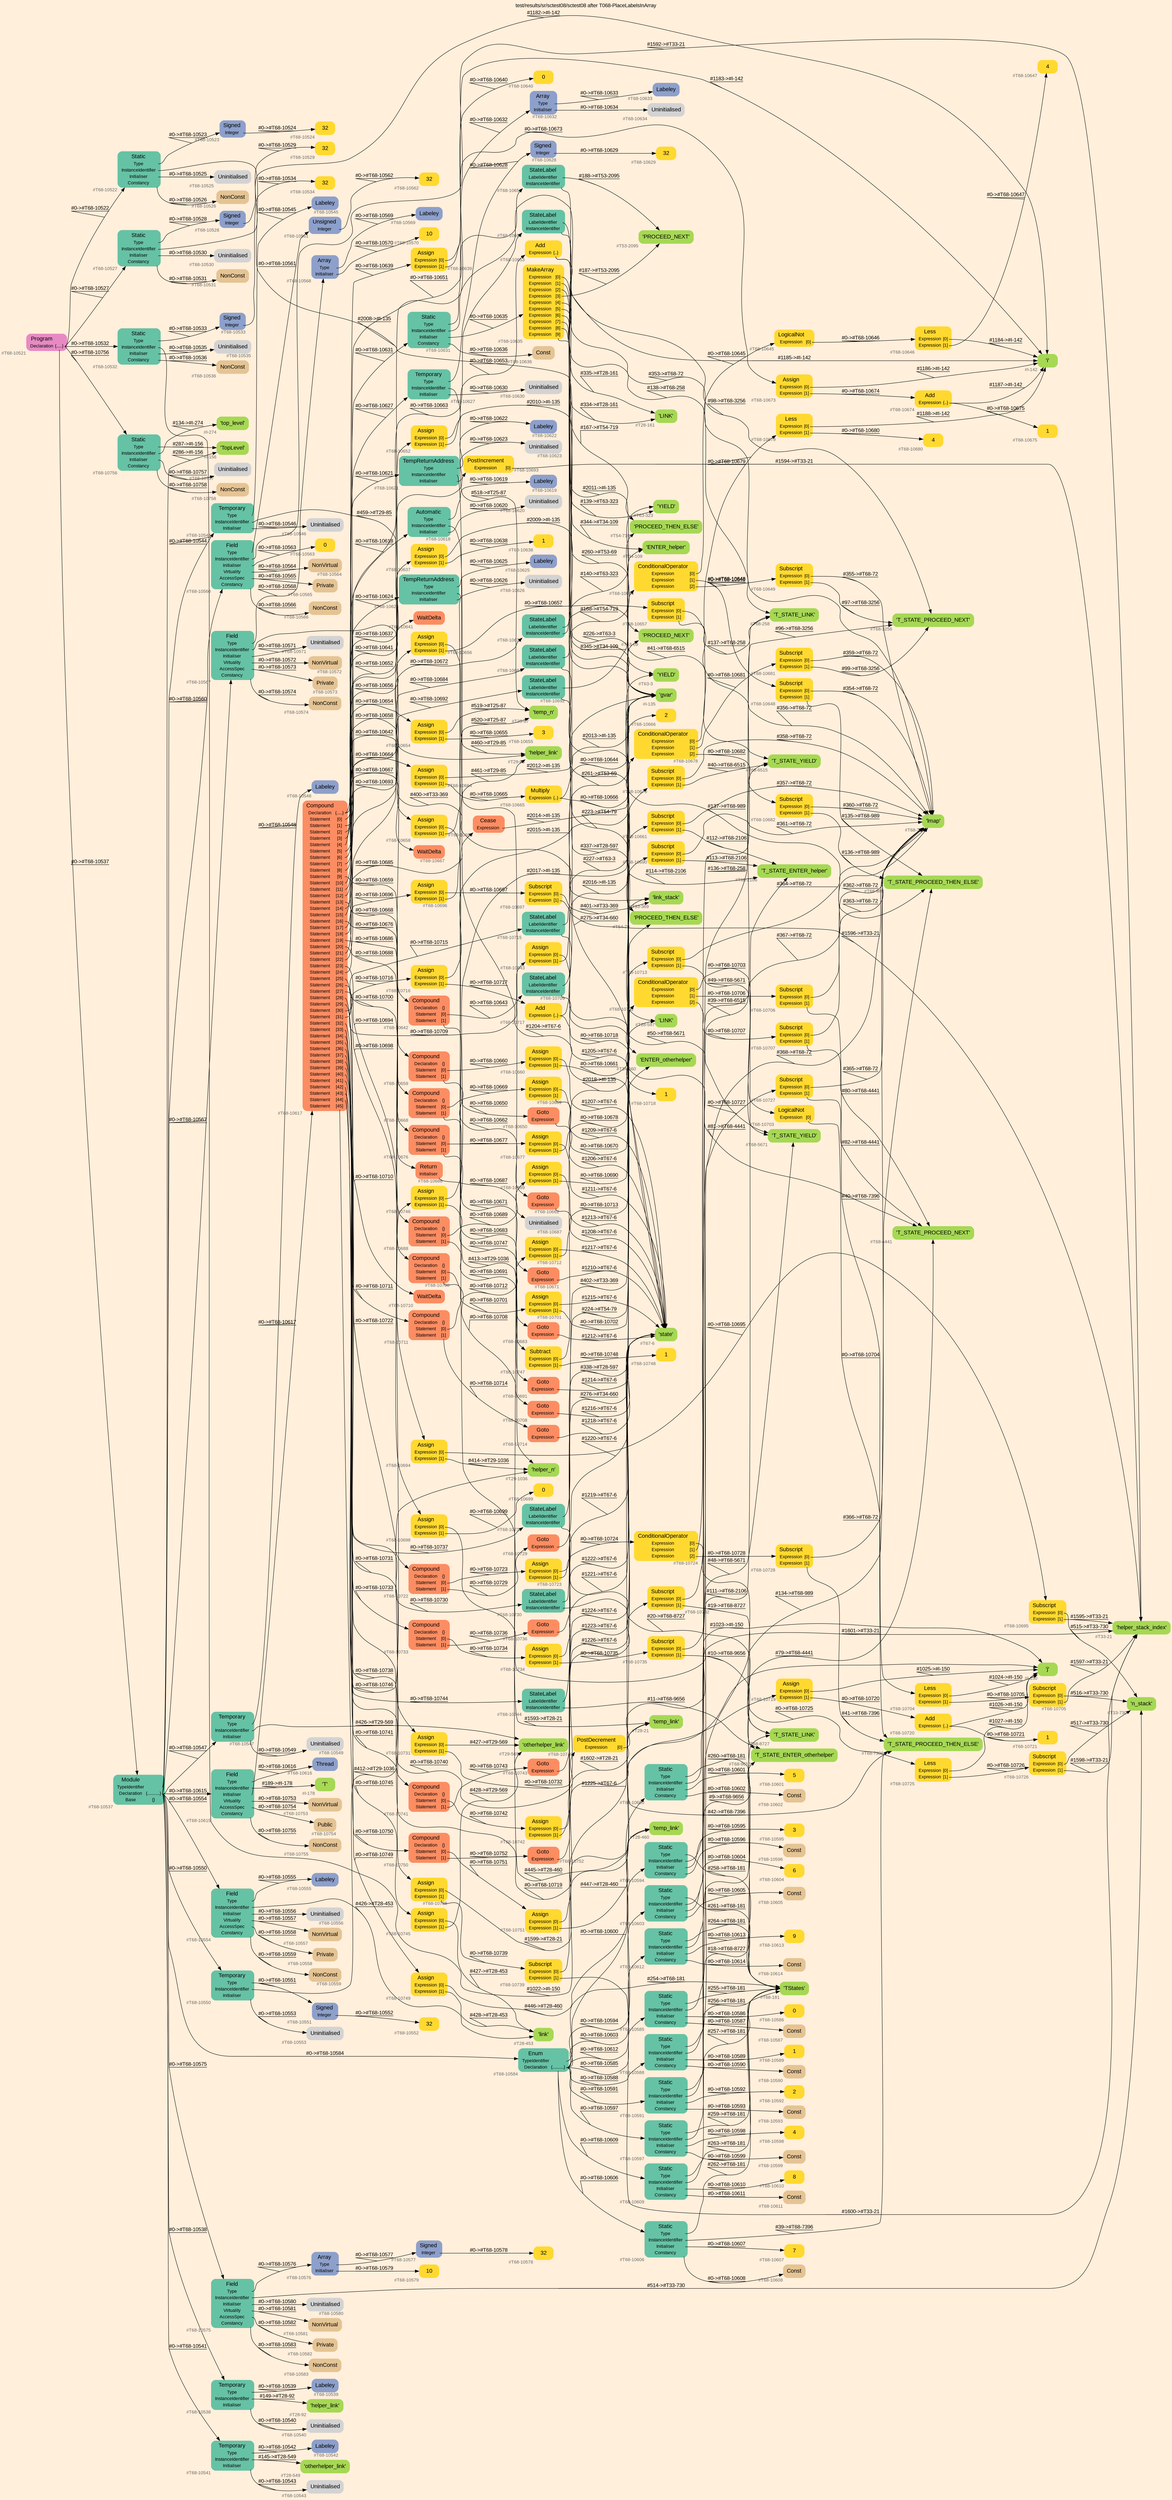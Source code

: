 digraph "test/results/sr/sctest08/sctest08 after T068-PlaceLabelsInArray" {
label = "test/results/sr/sctest08/sctest08 after T068-PlaceLabelsInArray"
labelloc = t
graph [
    rankdir = "LR"
    ranksep = 0.3
    bgcolor = antiquewhite1
    color = black
    fontcolor = black
    fontname = "Arial"
];
node [
    fontname = "Arial"
];
edge [
    fontname = "Arial"
];

// -------------------- node figure --------------------
// -------- block #T68-10521 ----------
"#T68-10521" [
    fillcolor = "/set28/4"
    xlabel = "#T68-10521"
    fontsize = "12"
    fontcolor = grey40
    shape = "plaintext"
    label = <<TABLE BORDER="0" CELLBORDER="0" CELLSPACING="0">
     <TR><TD><FONT COLOR="black" POINT-SIZE="15">Program</FONT></TD></TR>
     <TR><TD><FONT COLOR="black" POINT-SIZE="12">Declaration</FONT></TD><TD PORT="port0"><FONT COLOR="black" POINT-SIZE="12">{.....}</FONT></TD></TR>
    </TABLE>>
    style = "rounded,filled"
];

// -------- block #T68-10522 ----------
"#T68-10522" [
    fillcolor = "/set28/1"
    xlabel = "#T68-10522"
    fontsize = "12"
    fontcolor = grey40
    shape = "plaintext"
    label = <<TABLE BORDER="0" CELLBORDER="0" CELLSPACING="0">
     <TR><TD><FONT COLOR="black" POINT-SIZE="15">Static</FONT></TD></TR>
     <TR><TD><FONT COLOR="black" POINT-SIZE="12">Type</FONT></TD><TD PORT="port0"></TD></TR>
     <TR><TD><FONT COLOR="black" POINT-SIZE="12">InstanceIdentifier</FONT></TD><TD PORT="port1"></TD></TR>
     <TR><TD><FONT COLOR="black" POINT-SIZE="12">Initialiser</FONT></TD><TD PORT="port2"></TD></TR>
     <TR><TD><FONT COLOR="black" POINT-SIZE="12">Constancy</FONT></TD><TD PORT="port3"></TD></TR>
    </TABLE>>
    style = "rounded,filled"
];

// -------- block #T68-10523 ----------
"#T68-10523" [
    fillcolor = "/set28/3"
    xlabel = "#T68-10523"
    fontsize = "12"
    fontcolor = grey40
    shape = "plaintext"
    label = <<TABLE BORDER="0" CELLBORDER="0" CELLSPACING="0">
     <TR><TD><FONT COLOR="black" POINT-SIZE="15">Signed</FONT></TD></TR>
     <TR><TD><FONT COLOR="black" POINT-SIZE="12">Integer</FONT></TD><TD PORT="port0"></TD></TR>
    </TABLE>>
    style = "rounded,filled"
];

// -------- block #T68-10524 ----------
"#T68-10524" [
    fillcolor = "/set28/6"
    xlabel = "#T68-10524"
    fontsize = "12"
    fontcolor = grey40
    shape = "plaintext"
    label = <<TABLE BORDER="0" CELLBORDER="0" CELLSPACING="0">
     <TR><TD><FONT COLOR="black" POINT-SIZE="15">32</FONT></TD></TR>
    </TABLE>>
    style = "rounded,filled"
];

// -------- block #I-135 ----------
"#I-135" [
    fillcolor = "/set28/5"
    xlabel = "#I-135"
    fontsize = "12"
    fontcolor = grey40
    shape = "plaintext"
    label = <<TABLE BORDER="0" CELLBORDER="0" CELLSPACING="0">
     <TR><TD><FONT COLOR="black" POINT-SIZE="15">'gvar'</FONT></TD></TR>
    </TABLE>>
    style = "rounded,filled"
];

// -------- block #T68-10525 ----------
"#T68-10525" [
    xlabel = "#T68-10525"
    fontsize = "12"
    fontcolor = grey40
    shape = "plaintext"
    label = <<TABLE BORDER="0" CELLBORDER="0" CELLSPACING="0">
     <TR><TD><FONT COLOR="black" POINT-SIZE="15">Uninitialised</FONT></TD></TR>
    </TABLE>>
    style = "rounded,filled"
];

// -------- block #T68-10526 ----------
"#T68-10526" [
    fillcolor = "/set28/7"
    xlabel = "#T68-10526"
    fontsize = "12"
    fontcolor = grey40
    shape = "plaintext"
    label = <<TABLE BORDER="0" CELLBORDER="0" CELLSPACING="0">
     <TR><TD><FONT COLOR="black" POINT-SIZE="15">NonConst</FONT></TD></TR>
    </TABLE>>
    style = "rounded,filled"
];

// -------- block #T68-10527 ----------
"#T68-10527" [
    fillcolor = "/set28/1"
    xlabel = "#T68-10527"
    fontsize = "12"
    fontcolor = grey40
    shape = "plaintext"
    label = <<TABLE BORDER="0" CELLBORDER="0" CELLSPACING="0">
     <TR><TD><FONT COLOR="black" POINT-SIZE="15">Static</FONT></TD></TR>
     <TR><TD><FONT COLOR="black" POINT-SIZE="12">Type</FONT></TD><TD PORT="port0"></TD></TR>
     <TR><TD><FONT COLOR="black" POINT-SIZE="12">InstanceIdentifier</FONT></TD><TD PORT="port1"></TD></TR>
     <TR><TD><FONT COLOR="black" POINT-SIZE="12">Initialiser</FONT></TD><TD PORT="port2"></TD></TR>
     <TR><TD><FONT COLOR="black" POINT-SIZE="12">Constancy</FONT></TD><TD PORT="port3"></TD></TR>
    </TABLE>>
    style = "rounded,filled"
];

// -------- block #T68-10528 ----------
"#T68-10528" [
    fillcolor = "/set28/3"
    xlabel = "#T68-10528"
    fontsize = "12"
    fontcolor = grey40
    shape = "plaintext"
    label = <<TABLE BORDER="0" CELLBORDER="0" CELLSPACING="0">
     <TR><TD><FONT COLOR="black" POINT-SIZE="15">Signed</FONT></TD></TR>
     <TR><TD><FONT COLOR="black" POINT-SIZE="12">Integer</FONT></TD><TD PORT="port0"></TD></TR>
    </TABLE>>
    style = "rounded,filled"
];

// -------- block #T68-10529 ----------
"#T68-10529" [
    fillcolor = "/set28/6"
    xlabel = "#T68-10529"
    fontsize = "12"
    fontcolor = grey40
    shape = "plaintext"
    label = <<TABLE BORDER="0" CELLBORDER="0" CELLSPACING="0">
     <TR><TD><FONT COLOR="black" POINT-SIZE="15">32</FONT></TD></TR>
    </TABLE>>
    style = "rounded,filled"
];

// -------- block #I-142 ----------
"#I-142" [
    fillcolor = "/set28/5"
    xlabel = "#I-142"
    fontsize = "12"
    fontcolor = grey40
    shape = "plaintext"
    label = <<TABLE BORDER="0" CELLBORDER="0" CELLSPACING="0">
     <TR><TD><FONT COLOR="black" POINT-SIZE="15">'i'</FONT></TD></TR>
    </TABLE>>
    style = "rounded,filled"
];

// -------- block #T68-10530 ----------
"#T68-10530" [
    xlabel = "#T68-10530"
    fontsize = "12"
    fontcolor = grey40
    shape = "plaintext"
    label = <<TABLE BORDER="0" CELLBORDER="0" CELLSPACING="0">
     <TR><TD><FONT COLOR="black" POINT-SIZE="15">Uninitialised</FONT></TD></TR>
    </TABLE>>
    style = "rounded,filled"
];

// -------- block #T68-10531 ----------
"#T68-10531" [
    fillcolor = "/set28/7"
    xlabel = "#T68-10531"
    fontsize = "12"
    fontcolor = grey40
    shape = "plaintext"
    label = <<TABLE BORDER="0" CELLBORDER="0" CELLSPACING="0">
     <TR><TD><FONT COLOR="black" POINT-SIZE="15">NonConst</FONT></TD></TR>
    </TABLE>>
    style = "rounded,filled"
];

// -------- block #T68-10532 ----------
"#T68-10532" [
    fillcolor = "/set28/1"
    xlabel = "#T68-10532"
    fontsize = "12"
    fontcolor = grey40
    shape = "plaintext"
    label = <<TABLE BORDER="0" CELLBORDER="0" CELLSPACING="0">
     <TR><TD><FONT COLOR="black" POINT-SIZE="15">Static</FONT></TD></TR>
     <TR><TD><FONT COLOR="black" POINT-SIZE="12">Type</FONT></TD><TD PORT="port0"></TD></TR>
     <TR><TD><FONT COLOR="black" POINT-SIZE="12">InstanceIdentifier</FONT></TD><TD PORT="port1"></TD></TR>
     <TR><TD><FONT COLOR="black" POINT-SIZE="12">Initialiser</FONT></TD><TD PORT="port2"></TD></TR>
     <TR><TD><FONT COLOR="black" POINT-SIZE="12">Constancy</FONT></TD><TD PORT="port3"></TD></TR>
    </TABLE>>
    style = "rounded,filled"
];

// -------- block #T68-10533 ----------
"#T68-10533" [
    fillcolor = "/set28/3"
    xlabel = "#T68-10533"
    fontsize = "12"
    fontcolor = grey40
    shape = "plaintext"
    label = <<TABLE BORDER="0" CELLBORDER="0" CELLSPACING="0">
     <TR><TD><FONT COLOR="black" POINT-SIZE="15">Signed</FONT></TD></TR>
     <TR><TD><FONT COLOR="black" POINT-SIZE="12">Integer</FONT></TD><TD PORT="port0"></TD></TR>
    </TABLE>>
    style = "rounded,filled"
];

// -------- block #T68-10534 ----------
"#T68-10534" [
    fillcolor = "/set28/6"
    xlabel = "#T68-10534"
    fontsize = "12"
    fontcolor = grey40
    shape = "plaintext"
    label = <<TABLE BORDER="0" CELLBORDER="0" CELLSPACING="0">
     <TR><TD><FONT COLOR="black" POINT-SIZE="15">32</FONT></TD></TR>
    </TABLE>>
    style = "rounded,filled"
];

// -------- block #I-150 ----------
"#I-150" [
    fillcolor = "/set28/5"
    xlabel = "#I-150"
    fontsize = "12"
    fontcolor = grey40
    shape = "plaintext"
    label = <<TABLE BORDER="0" CELLBORDER="0" CELLSPACING="0">
     <TR><TD><FONT COLOR="black" POINT-SIZE="15">'j'</FONT></TD></TR>
    </TABLE>>
    style = "rounded,filled"
];

// -------- block #T68-10535 ----------
"#T68-10535" [
    xlabel = "#T68-10535"
    fontsize = "12"
    fontcolor = grey40
    shape = "plaintext"
    label = <<TABLE BORDER="0" CELLBORDER="0" CELLSPACING="0">
     <TR><TD><FONT COLOR="black" POINT-SIZE="15">Uninitialised</FONT></TD></TR>
    </TABLE>>
    style = "rounded,filled"
];

// -------- block #T68-10536 ----------
"#T68-10536" [
    fillcolor = "/set28/7"
    xlabel = "#T68-10536"
    fontsize = "12"
    fontcolor = grey40
    shape = "plaintext"
    label = <<TABLE BORDER="0" CELLBORDER="0" CELLSPACING="0">
     <TR><TD><FONT COLOR="black" POINT-SIZE="15">NonConst</FONT></TD></TR>
    </TABLE>>
    style = "rounded,filled"
];

// -------- block #T68-10537 ----------
"#T68-10537" [
    fillcolor = "/set28/1"
    xlabel = "#T68-10537"
    fontsize = "12"
    fontcolor = grey40
    shape = "plaintext"
    label = <<TABLE BORDER="0" CELLBORDER="0" CELLSPACING="0">
     <TR><TD><FONT COLOR="black" POINT-SIZE="15">Module</FONT></TD></TR>
     <TR><TD><FONT COLOR="black" POINT-SIZE="12">TypeIdentifier</FONT></TD><TD PORT="port0"></TD></TR>
     <TR><TD><FONT COLOR="black" POINT-SIZE="12">Declaration</FONT></TD><TD PORT="port1"><FONT COLOR="black" POINT-SIZE="12">{...........}</FONT></TD></TR>
     <TR><TD><FONT COLOR="black" POINT-SIZE="12">Base</FONT></TD><TD PORT="port2"><FONT COLOR="black" POINT-SIZE="12">{}</FONT></TD></TR>
    </TABLE>>
    style = "rounded,filled"
];

// -------- block #I-156 ----------
"#I-156" [
    fillcolor = "/set28/5"
    xlabel = "#I-156"
    fontsize = "12"
    fontcolor = grey40
    shape = "plaintext"
    label = <<TABLE BORDER="0" CELLBORDER="0" CELLSPACING="0">
     <TR><TD><FONT COLOR="black" POINT-SIZE="15">'TopLevel'</FONT></TD></TR>
    </TABLE>>
    style = "rounded,filled"
];

// -------- block #T68-10538 ----------
"#T68-10538" [
    fillcolor = "/set28/1"
    xlabel = "#T68-10538"
    fontsize = "12"
    fontcolor = grey40
    shape = "plaintext"
    label = <<TABLE BORDER="0" CELLBORDER="0" CELLSPACING="0">
     <TR><TD><FONT COLOR="black" POINT-SIZE="15">Temporary</FONT></TD></TR>
     <TR><TD><FONT COLOR="black" POINT-SIZE="12">Type</FONT></TD><TD PORT="port0"></TD></TR>
     <TR><TD><FONT COLOR="black" POINT-SIZE="12">InstanceIdentifier</FONT></TD><TD PORT="port1"></TD></TR>
     <TR><TD><FONT COLOR="black" POINT-SIZE="12">Initialiser</FONT></TD><TD PORT="port2"></TD></TR>
    </TABLE>>
    style = "rounded,filled"
];

// -------- block #T68-10539 ----------
"#T68-10539" [
    fillcolor = "/set28/3"
    xlabel = "#T68-10539"
    fontsize = "12"
    fontcolor = grey40
    shape = "plaintext"
    label = <<TABLE BORDER="0" CELLBORDER="0" CELLSPACING="0">
     <TR><TD><FONT COLOR="black" POINT-SIZE="15">Labeley</FONT></TD></TR>
    </TABLE>>
    style = "rounded,filled"
];

// -------- block #T28-92 ----------
"#T28-92" [
    fillcolor = "/set28/5"
    xlabel = "#T28-92"
    fontsize = "12"
    fontcolor = grey40
    shape = "plaintext"
    label = <<TABLE BORDER="0" CELLBORDER="0" CELLSPACING="0">
     <TR><TD><FONT COLOR="black" POINT-SIZE="15">'helper_link'</FONT></TD></TR>
    </TABLE>>
    style = "rounded,filled"
];

// -------- block #T68-10540 ----------
"#T68-10540" [
    xlabel = "#T68-10540"
    fontsize = "12"
    fontcolor = grey40
    shape = "plaintext"
    label = <<TABLE BORDER="0" CELLBORDER="0" CELLSPACING="0">
     <TR><TD><FONT COLOR="black" POINT-SIZE="15">Uninitialised</FONT></TD></TR>
    </TABLE>>
    style = "rounded,filled"
];

// -------- block #T68-10541 ----------
"#T68-10541" [
    fillcolor = "/set28/1"
    xlabel = "#T68-10541"
    fontsize = "12"
    fontcolor = grey40
    shape = "plaintext"
    label = <<TABLE BORDER="0" CELLBORDER="0" CELLSPACING="0">
     <TR><TD><FONT COLOR="black" POINT-SIZE="15">Temporary</FONT></TD></TR>
     <TR><TD><FONT COLOR="black" POINT-SIZE="12">Type</FONT></TD><TD PORT="port0"></TD></TR>
     <TR><TD><FONT COLOR="black" POINT-SIZE="12">InstanceIdentifier</FONT></TD><TD PORT="port1"></TD></TR>
     <TR><TD><FONT COLOR="black" POINT-SIZE="12">Initialiser</FONT></TD><TD PORT="port2"></TD></TR>
    </TABLE>>
    style = "rounded,filled"
];

// -------- block #T68-10542 ----------
"#T68-10542" [
    fillcolor = "/set28/3"
    xlabel = "#T68-10542"
    fontsize = "12"
    fontcolor = grey40
    shape = "plaintext"
    label = <<TABLE BORDER="0" CELLBORDER="0" CELLSPACING="0">
     <TR><TD><FONT COLOR="black" POINT-SIZE="15">Labeley</FONT></TD></TR>
    </TABLE>>
    style = "rounded,filled"
];

// -------- block #T28-549 ----------
"#T28-549" [
    fillcolor = "/set28/5"
    xlabel = "#T28-549"
    fontsize = "12"
    fontcolor = grey40
    shape = "plaintext"
    label = <<TABLE BORDER="0" CELLBORDER="0" CELLSPACING="0">
     <TR><TD><FONT COLOR="black" POINT-SIZE="15">'otherhelper_link'</FONT></TD></TR>
    </TABLE>>
    style = "rounded,filled"
];

// -------- block #T68-10543 ----------
"#T68-10543" [
    xlabel = "#T68-10543"
    fontsize = "12"
    fontcolor = grey40
    shape = "plaintext"
    label = <<TABLE BORDER="0" CELLBORDER="0" CELLSPACING="0">
     <TR><TD><FONT COLOR="black" POINT-SIZE="15">Uninitialised</FONT></TD></TR>
    </TABLE>>
    style = "rounded,filled"
];

// -------- block #T68-10544 ----------
"#T68-10544" [
    fillcolor = "/set28/1"
    xlabel = "#T68-10544"
    fontsize = "12"
    fontcolor = grey40
    shape = "plaintext"
    label = <<TABLE BORDER="0" CELLBORDER="0" CELLSPACING="0">
     <TR><TD><FONT COLOR="black" POINT-SIZE="15">Temporary</FONT></TD></TR>
     <TR><TD><FONT COLOR="black" POINT-SIZE="12">Type</FONT></TD><TD PORT="port0"></TD></TR>
     <TR><TD><FONT COLOR="black" POINT-SIZE="12">InstanceIdentifier</FONT></TD><TD PORT="port1"></TD></TR>
     <TR><TD><FONT COLOR="black" POINT-SIZE="12">Initialiser</FONT></TD><TD PORT="port2"></TD></TR>
    </TABLE>>
    style = "rounded,filled"
];

// -------- block #T68-10545 ----------
"#T68-10545" [
    fillcolor = "/set28/3"
    xlabel = "#T68-10545"
    fontsize = "12"
    fontcolor = grey40
    shape = "plaintext"
    label = <<TABLE BORDER="0" CELLBORDER="0" CELLSPACING="0">
     <TR><TD><FONT COLOR="black" POINT-SIZE="15">Labeley</FONT></TD></TR>
    </TABLE>>
    style = "rounded,filled"
];

// -------- block #T29-85 ----------
"#T29-85" [
    fillcolor = "/set28/5"
    xlabel = "#T29-85"
    fontsize = "12"
    fontcolor = grey40
    shape = "plaintext"
    label = <<TABLE BORDER="0" CELLBORDER="0" CELLSPACING="0">
     <TR><TD><FONT COLOR="black" POINT-SIZE="15">'helper_link'</FONT></TD></TR>
    </TABLE>>
    style = "rounded,filled"
];

// -------- block #T68-10546 ----------
"#T68-10546" [
    xlabel = "#T68-10546"
    fontsize = "12"
    fontcolor = grey40
    shape = "plaintext"
    label = <<TABLE BORDER="0" CELLBORDER="0" CELLSPACING="0">
     <TR><TD><FONT COLOR="black" POINT-SIZE="15">Uninitialised</FONT></TD></TR>
    </TABLE>>
    style = "rounded,filled"
];

// -------- block #T68-10547 ----------
"#T68-10547" [
    fillcolor = "/set28/1"
    xlabel = "#T68-10547"
    fontsize = "12"
    fontcolor = grey40
    shape = "plaintext"
    label = <<TABLE BORDER="0" CELLBORDER="0" CELLSPACING="0">
     <TR><TD><FONT COLOR="black" POINT-SIZE="15">Temporary</FONT></TD></TR>
     <TR><TD><FONT COLOR="black" POINT-SIZE="12">Type</FONT></TD><TD PORT="port0"></TD></TR>
     <TR><TD><FONT COLOR="black" POINT-SIZE="12">InstanceIdentifier</FONT></TD><TD PORT="port1"></TD></TR>
     <TR><TD><FONT COLOR="black" POINT-SIZE="12">Initialiser</FONT></TD><TD PORT="port2"></TD></TR>
    </TABLE>>
    style = "rounded,filled"
];

// -------- block #T68-10548 ----------
"#T68-10548" [
    fillcolor = "/set28/3"
    xlabel = "#T68-10548"
    fontsize = "12"
    fontcolor = grey40
    shape = "plaintext"
    label = <<TABLE BORDER="0" CELLBORDER="0" CELLSPACING="0">
     <TR><TD><FONT COLOR="black" POINT-SIZE="15">Labeley</FONT></TD></TR>
    </TABLE>>
    style = "rounded,filled"
];

// -------- block #T29-569 ----------
"#T29-569" [
    fillcolor = "/set28/5"
    xlabel = "#T29-569"
    fontsize = "12"
    fontcolor = grey40
    shape = "plaintext"
    label = <<TABLE BORDER="0" CELLBORDER="0" CELLSPACING="0">
     <TR><TD><FONT COLOR="black" POINT-SIZE="15">'otherhelper_link'</FONT></TD></TR>
    </TABLE>>
    style = "rounded,filled"
];

// -------- block #T68-10549 ----------
"#T68-10549" [
    xlabel = "#T68-10549"
    fontsize = "12"
    fontcolor = grey40
    shape = "plaintext"
    label = <<TABLE BORDER="0" CELLBORDER="0" CELLSPACING="0">
     <TR><TD><FONT COLOR="black" POINT-SIZE="15">Uninitialised</FONT></TD></TR>
    </TABLE>>
    style = "rounded,filled"
];

// -------- block #T68-10550 ----------
"#T68-10550" [
    fillcolor = "/set28/1"
    xlabel = "#T68-10550"
    fontsize = "12"
    fontcolor = grey40
    shape = "plaintext"
    label = <<TABLE BORDER="0" CELLBORDER="0" CELLSPACING="0">
     <TR><TD><FONT COLOR="black" POINT-SIZE="15">Temporary</FONT></TD></TR>
     <TR><TD><FONT COLOR="black" POINT-SIZE="12">Type</FONT></TD><TD PORT="port0"></TD></TR>
     <TR><TD><FONT COLOR="black" POINT-SIZE="12">InstanceIdentifier</FONT></TD><TD PORT="port1"></TD></TR>
     <TR><TD><FONT COLOR="black" POINT-SIZE="12">Initialiser</FONT></TD><TD PORT="port2"></TD></TR>
    </TABLE>>
    style = "rounded,filled"
];

// -------- block #T68-10551 ----------
"#T68-10551" [
    fillcolor = "/set28/3"
    xlabel = "#T68-10551"
    fontsize = "12"
    fontcolor = grey40
    shape = "plaintext"
    label = <<TABLE BORDER="0" CELLBORDER="0" CELLSPACING="0">
     <TR><TD><FONT COLOR="black" POINT-SIZE="15">Signed</FONT></TD></TR>
     <TR><TD><FONT COLOR="black" POINT-SIZE="12">Integer</FONT></TD><TD PORT="port0"></TD></TR>
    </TABLE>>
    style = "rounded,filled"
];

// -------- block #T68-10552 ----------
"#T68-10552" [
    fillcolor = "/set28/6"
    xlabel = "#T68-10552"
    fontsize = "12"
    fontcolor = grey40
    shape = "plaintext"
    label = <<TABLE BORDER="0" CELLBORDER="0" CELLSPACING="0">
     <TR><TD><FONT COLOR="black" POINT-SIZE="15">32</FONT></TD></TR>
    </TABLE>>
    style = "rounded,filled"
];

// -------- block #T29-1036 ----------
"#T29-1036" [
    fillcolor = "/set28/5"
    xlabel = "#T29-1036"
    fontsize = "12"
    fontcolor = grey40
    shape = "plaintext"
    label = <<TABLE BORDER="0" CELLBORDER="0" CELLSPACING="0">
     <TR><TD><FONT COLOR="black" POINT-SIZE="15">'helper_n'</FONT></TD></TR>
    </TABLE>>
    style = "rounded,filled"
];

// -------- block #T68-10553 ----------
"#T68-10553" [
    xlabel = "#T68-10553"
    fontsize = "12"
    fontcolor = grey40
    shape = "plaintext"
    label = <<TABLE BORDER="0" CELLBORDER="0" CELLSPACING="0">
     <TR><TD><FONT COLOR="black" POINT-SIZE="15">Uninitialised</FONT></TD></TR>
    </TABLE>>
    style = "rounded,filled"
];

// -------- block #T68-10554 ----------
"#T68-10554" [
    fillcolor = "/set28/1"
    xlabel = "#T68-10554"
    fontsize = "12"
    fontcolor = grey40
    shape = "plaintext"
    label = <<TABLE BORDER="0" CELLBORDER="0" CELLSPACING="0">
     <TR><TD><FONT COLOR="black" POINT-SIZE="15">Field</FONT></TD></TR>
     <TR><TD><FONT COLOR="black" POINT-SIZE="12">Type</FONT></TD><TD PORT="port0"></TD></TR>
     <TR><TD><FONT COLOR="black" POINT-SIZE="12">InstanceIdentifier</FONT></TD><TD PORT="port1"></TD></TR>
     <TR><TD><FONT COLOR="black" POINT-SIZE="12">Initialiser</FONT></TD><TD PORT="port2"></TD></TR>
     <TR><TD><FONT COLOR="black" POINT-SIZE="12">Virtuality</FONT></TD><TD PORT="port3"></TD></TR>
     <TR><TD><FONT COLOR="black" POINT-SIZE="12">AccessSpec</FONT></TD><TD PORT="port4"></TD></TR>
     <TR><TD><FONT COLOR="black" POINT-SIZE="12">Constancy</FONT></TD><TD PORT="port5"></TD></TR>
    </TABLE>>
    style = "rounded,filled"
];

// -------- block #T68-10555 ----------
"#T68-10555" [
    fillcolor = "/set28/3"
    xlabel = "#T68-10555"
    fontsize = "12"
    fontcolor = grey40
    shape = "plaintext"
    label = <<TABLE BORDER="0" CELLBORDER="0" CELLSPACING="0">
     <TR><TD><FONT COLOR="black" POINT-SIZE="15">Labeley</FONT></TD></TR>
    </TABLE>>
    style = "rounded,filled"
];

// -------- block #T28-453 ----------
"#T28-453" [
    fillcolor = "/set28/5"
    xlabel = "#T28-453"
    fontsize = "12"
    fontcolor = grey40
    shape = "plaintext"
    label = <<TABLE BORDER="0" CELLBORDER="0" CELLSPACING="0">
     <TR><TD><FONT COLOR="black" POINT-SIZE="15">'link'</FONT></TD></TR>
    </TABLE>>
    style = "rounded,filled"
];

// -------- block #T68-10556 ----------
"#T68-10556" [
    xlabel = "#T68-10556"
    fontsize = "12"
    fontcolor = grey40
    shape = "plaintext"
    label = <<TABLE BORDER="0" CELLBORDER="0" CELLSPACING="0">
     <TR><TD><FONT COLOR="black" POINT-SIZE="15">Uninitialised</FONT></TD></TR>
    </TABLE>>
    style = "rounded,filled"
];

// -------- block #T68-10557 ----------
"#T68-10557" [
    fillcolor = "/set28/7"
    xlabel = "#T68-10557"
    fontsize = "12"
    fontcolor = grey40
    shape = "plaintext"
    label = <<TABLE BORDER="0" CELLBORDER="0" CELLSPACING="0">
     <TR><TD><FONT COLOR="black" POINT-SIZE="15">NonVirtual</FONT></TD></TR>
    </TABLE>>
    style = "rounded,filled"
];

// -------- block #T68-10558 ----------
"#T68-10558" [
    fillcolor = "/set28/7"
    xlabel = "#T68-10558"
    fontsize = "12"
    fontcolor = grey40
    shape = "plaintext"
    label = <<TABLE BORDER="0" CELLBORDER="0" CELLSPACING="0">
     <TR><TD><FONT COLOR="black" POINT-SIZE="15">Private</FONT></TD></TR>
    </TABLE>>
    style = "rounded,filled"
];

// -------- block #T68-10559 ----------
"#T68-10559" [
    fillcolor = "/set28/7"
    xlabel = "#T68-10559"
    fontsize = "12"
    fontcolor = grey40
    shape = "plaintext"
    label = <<TABLE BORDER="0" CELLBORDER="0" CELLSPACING="0">
     <TR><TD><FONT COLOR="black" POINT-SIZE="15">NonConst</FONT></TD></TR>
    </TABLE>>
    style = "rounded,filled"
];

// -------- block #T68-10560 ----------
"#T68-10560" [
    fillcolor = "/set28/1"
    xlabel = "#T68-10560"
    fontsize = "12"
    fontcolor = grey40
    shape = "plaintext"
    label = <<TABLE BORDER="0" CELLBORDER="0" CELLSPACING="0">
     <TR><TD><FONT COLOR="black" POINT-SIZE="15">Field</FONT></TD></TR>
     <TR><TD><FONT COLOR="black" POINT-SIZE="12">Type</FONT></TD><TD PORT="port0"></TD></TR>
     <TR><TD><FONT COLOR="black" POINT-SIZE="12">InstanceIdentifier</FONT></TD><TD PORT="port1"></TD></TR>
     <TR><TD><FONT COLOR="black" POINT-SIZE="12">Initialiser</FONT></TD><TD PORT="port2"></TD></TR>
     <TR><TD><FONT COLOR="black" POINT-SIZE="12">Virtuality</FONT></TD><TD PORT="port3"></TD></TR>
     <TR><TD><FONT COLOR="black" POINT-SIZE="12">AccessSpec</FONT></TD><TD PORT="port4"></TD></TR>
     <TR><TD><FONT COLOR="black" POINT-SIZE="12">Constancy</FONT></TD><TD PORT="port5"></TD></TR>
    </TABLE>>
    style = "rounded,filled"
];

// -------- block #T68-10561 ----------
"#T68-10561" [
    fillcolor = "/set28/3"
    xlabel = "#T68-10561"
    fontsize = "12"
    fontcolor = grey40
    shape = "plaintext"
    label = <<TABLE BORDER="0" CELLBORDER="0" CELLSPACING="0">
     <TR><TD><FONT COLOR="black" POINT-SIZE="15">Unsigned</FONT></TD></TR>
     <TR><TD><FONT COLOR="black" POINT-SIZE="12">Integer</FONT></TD><TD PORT="port0"></TD></TR>
    </TABLE>>
    style = "rounded,filled"
];

// -------- block #T68-10562 ----------
"#T68-10562" [
    fillcolor = "/set28/6"
    xlabel = "#T68-10562"
    fontsize = "12"
    fontcolor = grey40
    shape = "plaintext"
    label = <<TABLE BORDER="0" CELLBORDER="0" CELLSPACING="0">
     <TR><TD><FONT COLOR="black" POINT-SIZE="15">32</FONT></TD></TR>
    </TABLE>>
    style = "rounded,filled"
];

// -------- block #T33-21 ----------
"#T33-21" [
    fillcolor = "/set28/5"
    xlabel = "#T33-21"
    fontsize = "12"
    fontcolor = grey40
    shape = "plaintext"
    label = <<TABLE BORDER="0" CELLBORDER="0" CELLSPACING="0">
     <TR><TD><FONT COLOR="black" POINT-SIZE="15">'helper_stack_index'</FONT></TD></TR>
    </TABLE>>
    style = "rounded,filled"
];

// -------- block #T68-10563 ----------
"#T68-10563" [
    fillcolor = "/set28/6"
    xlabel = "#T68-10563"
    fontsize = "12"
    fontcolor = grey40
    shape = "plaintext"
    label = <<TABLE BORDER="0" CELLBORDER="0" CELLSPACING="0">
     <TR><TD><FONT COLOR="black" POINT-SIZE="15">0</FONT></TD></TR>
    </TABLE>>
    style = "rounded,filled"
];

// -------- block #T68-10564 ----------
"#T68-10564" [
    fillcolor = "/set28/7"
    xlabel = "#T68-10564"
    fontsize = "12"
    fontcolor = grey40
    shape = "plaintext"
    label = <<TABLE BORDER="0" CELLBORDER="0" CELLSPACING="0">
     <TR><TD><FONT COLOR="black" POINT-SIZE="15">NonVirtual</FONT></TD></TR>
    </TABLE>>
    style = "rounded,filled"
];

// -------- block #T68-10565 ----------
"#T68-10565" [
    fillcolor = "/set28/7"
    xlabel = "#T68-10565"
    fontsize = "12"
    fontcolor = grey40
    shape = "plaintext"
    label = <<TABLE BORDER="0" CELLBORDER="0" CELLSPACING="0">
     <TR><TD><FONT COLOR="black" POINT-SIZE="15">Private</FONT></TD></TR>
    </TABLE>>
    style = "rounded,filled"
];

// -------- block #T68-10566 ----------
"#T68-10566" [
    fillcolor = "/set28/7"
    xlabel = "#T68-10566"
    fontsize = "12"
    fontcolor = grey40
    shape = "plaintext"
    label = <<TABLE BORDER="0" CELLBORDER="0" CELLSPACING="0">
     <TR><TD><FONT COLOR="black" POINT-SIZE="15">NonConst</FONT></TD></TR>
    </TABLE>>
    style = "rounded,filled"
];

// -------- block #T68-10567 ----------
"#T68-10567" [
    fillcolor = "/set28/1"
    xlabel = "#T68-10567"
    fontsize = "12"
    fontcolor = grey40
    shape = "plaintext"
    label = <<TABLE BORDER="0" CELLBORDER="0" CELLSPACING="0">
     <TR><TD><FONT COLOR="black" POINT-SIZE="15">Field</FONT></TD></TR>
     <TR><TD><FONT COLOR="black" POINT-SIZE="12">Type</FONT></TD><TD PORT="port0"></TD></TR>
     <TR><TD><FONT COLOR="black" POINT-SIZE="12">InstanceIdentifier</FONT></TD><TD PORT="port1"></TD></TR>
     <TR><TD><FONT COLOR="black" POINT-SIZE="12">Initialiser</FONT></TD><TD PORT="port2"></TD></TR>
     <TR><TD><FONT COLOR="black" POINT-SIZE="12">Virtuality</FONT></TD><TD PORT="port3"></TD></TR>
     <TR><TD><FONT COLOR="black" POINT-SIZE="12">AccessSpec</FONT></TD><TD PORT="port4"></TD></TR>
     <TR><TD><FONT COLOR="black" POINT-SIZE="12">Constancy</FONT></TD><TD PORT="port5"></TD></TR>
    </TABLE>>
    style = "rounded,filled"
];

// -------- block #T68-10568 ----------
"#T68-10568" [
    fillcolor = "/set28/3"
    xlabel = "#T68-10568"
    fontsize = "12"
    fontcolor = grey40
    shape = "plaintext"
    label = <<TABLE BORDER="0" CELLBORDER="0" CELLSPACING="0">
     <TR><TD><FONT COLOR="black" POINT-SIZE="15">Array</FONT></TD></TR>
     <TR><TD><FONT COLOR="black" POINT-SIZE="12">Type</FONT></TD><TD PORT="port0"></TD></TR>
     <TR><TD><FONT COLOR="black" POINT-SIZE="12">Initialiser</FONT></TD><TD PORT="port1"></TD></TR>
    </TABLE>>
    style = "rounded,filled"
];

// -------- block #T68-10569 ----------
"#T68-10569" [
    fillcolor = "/set28/3"
    xlabel = "#T68-10569"
    fontsize = "12"
    fontcolor = grey40
    shape = "plaintext"
    label = <<TABLE BORDER="0" CELLBORDER="0" CELLSPACING="0">
     <TR><TD><FONT COLOR="black" POINT-SIZE="15">Labeley</FONT></TD></TR>
    </TABLE>>
    style = "rounded,filled"
];

// -------- block #T68-10570 ----------
"#T68-10570" [
    fillcolor = "/set28/6"
    xlabel = "#T68-10570"
    fontsize = "12"
    fontcolor = grey40
    shape = "plaintext"
    label = <<TABLE BORDER="0" CELLBORDER="0" CELLSPACING="0">
     <TR><TD><FONT COLOR="black" POINT-SIZE="15">10</FONT></TD></TR>
    </TABLE>>
    style = "rounded,filled"
];

// -------- block #T33-369 ----------
"#T33-369" [
    fillcolor = "/set28/5"
    xlabel = "#T33-369"
    fontsize = "12"
    fontcolor = grey40
    shape = "plaintext"
    label = <<TABLE BORDER="0" CELLBORDER="0" CELLSPACING="0">
     <TR><TD><FONT COLOR="black" POINT-SIZE="15">'link_stack'</FONT></TD></TR>
    </TABLE>>
    style = "rounded,filled"
];

// -------- block #T68-10571 ----------
"#T68-10571" [
    xlabel = "#T68-10571"
    fontsize = "12"
    fontcolor = grey40
    shape = "plaintext"
    label = <<TABLE BORDER="0" CELLBORDER="0" CELLSPACING="0">
     <TR><TD><FONT COLOR="black" POINT-SIZE="15">Uninitialised</FONT></TD></TR>
    </TABLE>>
    style = "rounded,filled"
];

// -------- block #T68-10572 ----------
"#T68-10572" [
    fillcolor = "/set28/7"
    xlabel = "#T68-10572"
    fontsize = "12"
    fontcolor = grey40
    shape = "plaintext"
    label = <<TABLE BORDER="0" CELLBORDER="0" CELLSPACING="0">
     <TR><TD><FONT COLOR="black" POINT-SIZE="15">NonVirtual</FONT></TD></TR>
    </TABLE>>
    style = "rounded,filled"
];

// -------- block #T68-10573 ----------
"#T68-10573" [
    fillcolor = "/set28/7"
    xlabel = "#T68-10573"
    fontsize = "12"
    fontcolor = grey40
    shape = "plaintext"
    label = <<TABLE BORDER="0" CELLBORDER="0" CELLSPACING="0">
     <TR><TD><FONT COLOR="black" POINT-SIZE="15">Private</FONT></TD></TR>
    </TABLE>>
    style = "rounded,filled"
];

// -------- block #T68-10574 ----------
"#T68-10574" [
    fillcolor = "/set28/7"
    xlabel = "#T68-10574"
    fontsize = "12"
    fontcolor = grey40
    shape = "plaintext"
    label = <<TABLE BORDER="0" CELLBORDER="0" CELLSPACING="0">
     <TR><TD><FONT COLOR="black" POINT-SIZE="15">NonConst</FONT></TD></TR>
    </TABLE>>
    style = "rounded,filled"
];

// -------- block #T68-10575 ----------
"#T68-10575" [
    fillcolor = "/set28/1"
    xlabel = "#T68-10575"
    fontsize = "12"
    fontcolor = grey40
    shape = "plaintext"
    label = <<TABLE BORDER="0" CELLBORDER="0" CELLSPACING="0">
     <TR><TD><FONT COLOR="black" POINT-SIZE="15">Field</FONT></TD></TR>
     <TR><TD><FONT COLOR="black" POINT-SIZE="12">Type</FONT></TD><TD PORT="port0"></TD></TR>
     <TR><TD><FONT COLOR="black" POINT-SIZE="12">InstanceIdentifier</FONT></TD><TD PORT="port1"></TD></TR>
     <TR><TD><FONT COLOR="black" POINT-SIZE="12">Initialiser</FONT></TD><TD PORT="port2"></TD></TR>
     <TR><TD><FONT COLOR="black" POINT-SIZE="12">Virtuality</FONT></TD><TD PORT="port3"></TD></TR>
     <TR><TD><FONT COLOR="black" POINT-SIZE="12">AccessSpec</FONT></TD><TD PORT="port4"></TD></TR>
     <TR><TD><FONT COLOR="black" POINT-SIZE="12">Constancy</FONT></TD><TD PORT="port5"></TD></TR>
    </TABLE>>
    style = "rounded,filled"
];

// -------- block #T68-10576 ----------
"#T68-10576" [
    fillcolor = "/set28/3"
    xlabel = "#T68-10576"
    fontsize = "12"
    fontcolor = grey40
    shape = "plaintext"
    label = <<TABLE BORDER="0" CELLBORDER="0" CELLSPACING="0">
     <TR><TD><FONT COLOR="black" POINT-SIZE="15">Array</FONT></TD></TR>
     <TR><TD><FONT COLOR="black" POINT-SIZE="12">Type</FONT></TD><TD PORT="port0"></TD></TR>
     <TR><TD><FONT COLOR="black" POINT-SIZE="12">Initialiser</FONT></TD><TD PORT="port1"></TD></TR>
    </TABLE>>
    style = "rounded,filled"
];

// -------- block #T68-10577 ----------
"#T68-10577" [
    fillcolor = "/set28/3"
    xlabel = "#T68-10577"
    fontsize = "12"
    fontcolor = grey40
    shape = "plaintext"
    label = <<TABLE BORDER="0" CELLBORDER="0" CELLSPACING="0">
     <TR><TD><FONT COLOR="black" POINT-SIZE="15">Signed</FONT></TD></TR>
     <TR><TD><FONT COLOR="black" POINT-SIZE="12">Integer</FONT></TD><TD PORT="port0"></TD></TR>
    </TABLE>>
    style = "rounded,filled"
];

// -------- block #T68-10578 ----------
"#T68-10578" [
    fillcolor = "/set28/6"
    xlabel = "#T68-10578"
    fontsize = "12"
    fontcolor = grey40
    shape = "plaintext"
    label = <<TABLE BORDER="0" CELLBORDER="0" CELLSPACING="0">
     <TR><TD><FONT COLOR="black" POINT-SIZE="15">32</FONT></TD></TR>
    </TABLE>>
    style = "rounded,filled"
];

// -------- block #T68-10579 ----------
"#T68-10579" [
    fillcolor = "/set28/6"
    xlabel = "#T68-10579"
    fontsize = "12"
    fontcolor = grey40
    shape = "plaintext"
    label = <<TABLE BORDER="0" CELLBORDER="0" CELLSPACING="0">
     <TR><TD><FONT COLOR="black" POINT-SIZE="15">10</FONT></TD></TR>
    </TABLE>>
    style = "rounded,filled"
];

// -------- block #T33-730 ----------
"#T33-730" [
    fillcolor = "/set28/5"
    xlabel = "#T33-730"
    fontsize = "12"
    fontcolor = grey40
    shape = "plaintext"
    label = <<TABLE BORDER="0" CELLBORDER="0" CELLSPACING="0">
     <TR><TD><FONT COLOR="black" POINT-SIZE="15">'n_stack'</FONT></TD></TR>
    </TABLE>>
    style = "rounded,filled"
];

// -------- block #T68-10580 ----------
"#T68-10580" [
    xlabel = "#T68-10580"
    fontsize = "12"
    fontcolor = grey40
    shape = "plaintext"
    label = <<TABLE BORDER="0" CELLBORDER="0" CELLSPACING="0">
     <TR><TD><FONT COLOR="black" POINT-SIZE="15">Uninitialised</FONT></TD></TR>
    </TABLE>>
    style = "rounded,filled"
];

// -------- block #T68-10581 ----------
"#T68-10581" [
    fillcolor = "/set28/7"
    xlabel = "#T68-10581"
    fontsize = "12"
    fontcolor = grey40
    shape = "plaintext"
    label = <<TABLE BORDER="0" CELLBORDER="0" CELLSPACING="0">
     <TR><TD><FONT COLOR="black" POINT-SIZE="15">NonVirtual</FONT></TD></TR>
    </TABLE>>
    style = "rounded,filled"
];

// -------- block #T68-10582 ----------
"#T68-10582" [
    fillcolor = "/set28/7"
    xlabel = "#T68-10582"
    fontsize = "12"
    fontcolor = grey40
    shape = "plaintext"
    label = <<TABLE BORDER="0" CELLBORDER="0" CELLSPACING="0">
     <TR><TD><FONT COLOR="black" POINT-SIZE="15">Private</FONT></TD></TR>
    </TABLE>>
    style = "rounded,filled"
];

// -------- block #T68-10583 ----------
"#T68-10583" [
    fillcolor = "/set28/7"
    xlabel = "#T68-10583"
    fontsize = "12"
    fontcolor = grey40
    shape = "plaintext"
    label = <<TABLE BORDER="0" CELLBORDER="0" CELLSPACING="0">
     <TR><TD><FONT COLOR="black" POINT-SIZE="15">NonConst</FONT></TD></TR>
    </TABLE>>
    style = "rounded,filled"
];

// -------- block #T68-10584 ----------
"#T68-10584" [
    fillcolor = "/set28/1"
    xlabel = "#T68-10584"
    fontsize = "12"
    fontcolor = grey40
    shape = "plaintext"
    label = <<TABLE BORDER="0" CELLBORDER="0" CELLSPACING="0">
     <TR><TD><FONT COLOR="black" POINT-SIZE="15">Enum</FONT></TD></TR>
     <TR><TD><FONT COLOR="black" POINT-SIZE="12">TypeIdentifier</FONT></TD><TD PORT="port0"></TD></TR>
     <TR><TD><FONT COLOR="black" POINT-SIZE="12">Declaration</FONT></TD><TD PORT="port1"><FONT COLOR="black" POINT-SIZE="12">{..........}</FONT></TD></TR>
    </TABLE>>
    style = "rounded,filled"
];

// -------- block #T68-181 ----------
"#T68-181" [
    fillcolor = "/set28/5"
    xlabel = "#T68-181"
    fontsize = "12"
    fontcolor = grey40
    shape = "plaintext"
    label = <<TABLE BORDER="0" CELLBORDER="0" CELLSPACING="0">
     <TR><TD><FONT COLOR="black" POINT-SIZE="15">'TStates'</FONT></TD></TR>
    </TABLE>>
    style = "rounded,filled"
];

// -------- block #T68-10585 ----------
"#T68-10585" [
    fillcolor = "/set28/1"
    xlabel = "#T68-10585"
    fontsize = "12"
    fontcolor = grey40
    shape = "plaintext"
    label = <<TABLE BORDER="0" CELLBORDER="0" CELLSPACING="0">
     <TR><TD><FONT COLOR="black" POINT-SIZE="15">Static</FONT></TD></TR>
     <TR><TD><FONT COLOR="black" POINT-SIZE="12">Type</FONT></TD><TD PORT="port0"></TD></TR>
     <TR><TD><FONT COLOR="black" POINT-SIZE="12">InstanceIdentifier</FONT></TD><TD PORT="port1"></TD></TR>
     <TR><TD><FONT COLOR="black" POINT-SIZE="12">Initialiser</FONT></TD><TD PORT="port2"></TD></TR>
     <TR><TD><FONT COLOR="black" POINT-SIZE="12">Constancy</FONT></TD><TD PORT="port3"></TD></TR>
    </TABLE>>
    style = "rounded,filled"
];

// -------- block #T68-258 ----------
"#T68-258" [
    fillcolor = "/set28/5"
    xlabel = "#T68-258"
    fontsize = "12"
    fontcolor = grey40
    shape = "plaintext"
    label = <<TABLE BORDER="0" CELLBORDER="0" CELLSPACING="0">
     <TR><TD><FONT COLOR="black" POINT-SIZE="15">'T_STATE_LINK'</FONT></TD></TR>
    </TABLE>>
    style = "rounded,filled"
];

// -------- block #T68-10586 ----------
"#T68-10586" [
    fillcolor = "/set28/6"
    xlabel = "#T68-10586"
    fontsize = "12"
    fontcolor = grey40
    shape = "plaintext"
    label = <<TABLE BORDER="0" CELLBORDER="0" CELLSPACING="0">
     <TR><TD><FONT COLOR="black" POINT-SIZE="15">0</FONT></TD></TR>
    </TABLE>>
    style = "rounded,filled"
];

// -------- block #T68-10587 ----------
"#T68-10587" [
    fillcolor = "/set28/7"
    xlabel = "#T68-10587"
    fontsize = "12"
    fontcolor = grey40
    shape = "plaintext"
    label = <<TABLE BORDER="0" CELLBORDER="0" CELLSPACING="0">
     <TR><TD><FONT COLOR="black" POINT-SIZE="15">Const</FONT></TD></TR>
    </TABLE>>
    style = "rounded,filled"
];

// -------- block #T68-10588 ----------
"#T68-10588" [
    fillcolor = "/set28/1"
    xlabel = "#T68-10588"
    fontsize = "12"
    fontcolor = grey40
    shape = "plaintext"
    label = <<TABLE BORDER="0" CELLBORDER="0" CELLSPACING="0">
     <TR><TD><FONT COLOR="black" POINT-SIZE="15">Static</FONT></TD></TR>
     <TR><TD><FONT COLOR="black" POINT-SIZE="12">Type</FONT></TD><TD PORT="port0"></TD></TR>
     <TR><TD><FONT COLOR="black" POINT-SIZE="12">InstanceIdentifier</FONT></TD><TD PORT="port1"></TD></TR>
     <TR><TD><FONT COLOR="black" POINT-SIZE="12">Initialiser</FONT></TD><TD PORT="port2"></TD></TR>
     <TR><TD><FONT COLOR="black" POINT-SIZE="12">Constancy</FONT></TD><TD PORT="port3"></TD></TR>
    </TABLE>>
    style = "rounded,filled"
];

// -------- block #T68-989 ----------
"#T68-989" [
    fillcolor = "/set28/5"
    xlabel = "#T68-989"
    fontsize = "12"
    fontcolor = grey40
    shape = "plaintext"
    label = <<TABLE BORDER="0" CELLBORDER="0" CELLSPACING="0">
     <TR><TD><FONT COLOR="black" POINT-SIZE="15">'T_STATE_PROCEED_THEN_ELSE'</FONT></TD></TR>
    </TABLE>>
    style = "rounded,filled"
];

// -------- block #T68-10589 ----------
"#T68-10589" [
    fillcolor = "/set28/6"
    xlabel = "#T68-10589"
    fontsize = "12"
    fontcolor = grey40
    shape = "plaintext"
    label = <<TABLE BORDER="0" CELLBORDER="0" CELLSPACING="0">
     <TR><TD><FONT COLOR="black" POINT-SIZE="15">1</FONT></TD></TR>
    </TABLE>>
    style = "rounded,filled"
];

// -------- block #T68-10590 ----------
"#T68-10590" [
    fillcolor = "/set28/7"
    xlabel = "#T68-10590"
    fontsize = "12"
    fontcolor = grey40
    shape = "plaintext"
    label = <<TABLE BORDER="0" CELLBORDER="0" CELLSPACING="0">
     <TR><TD><FONT COLOR="black" POINT-SIZE="15">Const</FONT></TD></TR>
    </TABLE>>
    style = "rounded,filled"
];

// -------- block #T68-10591 ----------
"#T68-10591" [
    fillcolor = "/set28/1"
    xlabel = "#T68-10591"
    fontsize = "12"
    fontcolor = grey40
    shape = "plaintext"
    label = <<TABLE BORDER="0" CELLBORDER="0" CELLSPACING="0">
     <TR><TD><FONT COLOR="black" POINT-SIZE="15">Static</FONT></TD></TR>
     <TR><TD><FONT COLOR="black" POINT-SIZE="12">Type</FONT></TD><TD PORT="port0"></TD></TR>
     <TR><TD><FONT COLOR="black" POINT-SIZE="12">InstanceIdentifier</FONT></TD><TD PORT="port1"></TD></TR>
     <TR><TD><FONT COLOR="black" POINT-SIZE="12">Initialiser</FONT></TD><TD PORT="port2"></TD></TR>
     <TR><TD><FONT COLOR="black" POINT-SIZE="12">Constancy</FONT></TD><TD PORT="port3"></TD></TR>
    </TABLE>>
    style = "rounded,filled"
];

// -------- block #T68-2106 ----------
"#T68-2106" [
    fillcolor = "/set28/5"
    xlabel = "#T68-2106"
    fontsize = "12"
    fontcolor = grey40
    shape = "plaintext"
    label = <<TABLE BORDER="0" CELLBORDER="0" CELLSPACING="0">
     <TR><TD><FONT COLOR="black" POINT-SIZE="15">'T_STATE_ENTER_helper'</FONT></TD></TR>
    </TABLE>>
    style = "rounded,filled"
];

// -------- block #T68-10592 ----------
"#T68-10592" [
    fillcolor = "/set28/6"
    xlabel = "#T68-10592"
    fontsize = "12"
    fontcolor = grey40
    shape = "plaintext"
    label = <<TABLE BORDER="0" CELLBORDER="0" CELLSPACING="0">
     <TR><TD><FONT COLOR="black" POINT-SIZE="15">2</FONT></TD></TR>
    </TABLE>>
    style = "rounded,filled"
];

// -------- block #T68-10593 ----------
"#T68-10593" [
    fillcolor = "/set28/7"
    xlabel = "#T68-10593"
    fontsize = "12"
    fontcolor = grey40
    shape = "plaintext"
    label = <<TABLE BORDER="0" CELLBORDER="0" CELLSPACING="0">
     <TR><TD><FONT COLOR="black" POINT-SIZE="15">Const</FONT></TD></TR>
    </TABLE>>
    style = "rounded,filled"
];

// -------- block #T68-10594 ----------
"#T68-10594" [
    fillcolor = "/set28/1"
    xlabel = "#T68-10594"
    fontsize = "12"
    fontcolor = grey40
    shape = "plaintext"
    label = <<TABLE BORDER="0" CELLBORDER="0" CELLSPACING="0">
     <TR><TD><FONT COLOR="black" POINT-SIZE="15">Static</FONT></TD></TR>
     <TR><TD><FONT COLOR="black" POINT-SIZE="12">Type</FONT></TD><TD PORT="port0"></TD></TR>
     <TR><TD><FONT COLOR="black" POINT-SIZE="12">InstanceIdentifier</FONT></TD><TD PORT="port1"></TD></TR>
     <TR><TD><FONT COLOR="black" POINT-SIZE="12">Initialiser</FONT></TD><TD PORT="port2"></TD></TR>
     <TR><TD><FONT COLOR="black" POINT-SIZE="12">Constancy</FONT></TD><TD PORT="port3"></TD></TR>
    </TABLE>>
    style = "rounded,filled"
];

// -------- block #T68-3256 ----------
"#T68-3256" [
    fillcolor = "/set28/5"
    xlabel = "#T68-3256"
    fontsize = "12"
    fontcolor = grey40
    shape = "plaintext"
    label = <<TABLE BORDER="0" CELLBORDER="0" CELLSPACING="0">
     <TR><TD><FONT COLOR="black" POINT-SIZE="15">'T_STATE_PROCEED_NEXT'</FONT></TD></TR>
    </TABLE>>
    style = "rounded,filled"
];

// -------- block #T68-10595 ----------
"#T68-10595" [
    fillcolor = "/set28/6"
    xlabel = "#T68-10595"
    fontsize = "12"
    fontcolor = grey40
    shape = "plaintext"
    label = <<TABLE BORDER="0" CELLBORDER="0" CELLSPACING="0">
     <TR><TD><FONT COLOR="black" POINT-SIZE="15">3</FONT></TD></TR>
    </TABLE>>
    style = "rounded,filled"
];

// -------- block #T68-10596 ----------
"#T68-10596" [
    fillcolor = "/set28/7"
    xlabel = "#T68-10596"
    fontsize = "12"
    fontcolor = grey40
    shape = "plaintext"
    label = <<TABLE BORDER="0" CELLBORDER="0" CELLSPACING="0">
     <TR><TD><FONT COLOR="black" POINT-SIZE="15">Const</FONT></TD></TR>
    </TABLE>>
    style = "rounded,filled"
];

// -------- block #T68-10597 ----------
"#T68-10597" [
    fillcolor = "/set28/1"
    xlabel = "#T68-10597"
    fontsize = "12"
    fontcolor = grey40
    shape = "plaintext"
    label = <<TABLE BORDER="0" CELLBORDER="0" CELLSPACING="0">
     <TR><TD><FONT COLOR="black" POINT-SIZE="15">Static</FONT></TD></TR>
     <TR><TD><FONT COLOR="black" POINT-SIZE="12">Type</FONT></TD><TD PORT="port0"></TD></TR>
     <TR><TD><FONT COLOR="black" POINT-SIZE="12">InstanceIdentifier</FONT></TD><TD PORT="port1"></TD></TR>
     <TR><TD><FONT COLOR="black" POINT-SIZE="12">Initialiser</FONT></TD><TD PORT="port2"></TD></TR>
     <TR><TD><FONT COLOR="black" POINT-SIZE="12">Constancy</FONT></TD><TD PORT="port3"></TD></TR>
    </TABLE>>
    style = "rounded,filled"
];

// -------- block #T68-4441 ----------
"#T68-4441" [
    fillcolor = "/set28/5"
    xlabel = "#T68-4441"
    fontsize = "12"
    fontcolor = grey40
    shape = "plaintext"
    label = <<TABLE BORDER="0" CELLBORDER="0" CELLSPACING="0">
     <TR><TD><FONT COLOR="black" POINT-SIZE="15">'T_STATE_PROCEED_NEXT'</FONT></TD></TR>
    </TABLE>>
    style = "rounded,filled"
];

// -------- block #T68-10598 ----------
"#T68-10598" [
    fillcolor = "/set28/6"
    xlabel = "#T68-10598"
    fontsize = "12"
    fontcolor = grey40
    shape = "plaintext"
    label = <<TABLE BORDER="0" CELLBORDER="0" CELLSPACING="0">
     <TR><TD><FONT COLOR="black" POINT-SIZE="15">4</FONT></TD></TR>
    </TABLE>>
    style = "rounded,filled"
];

// -------- block #T68-10599 ----------
"#T68-10599" [
    fillcolor = "/set28/7"
    xlabel = "#T68-10599"
    fontsize = "12"
    fontcolor = grey40
    shape = "plaintext"
    label = <<TABLE BORDER="0" CELLBORDER="0" CELLSPACING="0">
     <TR><TD><FONT COLOR="black" POINT-SIZE="15">Const</FONT></TD></TR>
    </TABLE>>
    style = "rounded,filled"
];

// -------- block #T68-10600 ----------
"#T68-10600" [
    fillcolor = "/set28/1"
    xlabel = "#T68-10600"
    fontsize = "12"
    fontcolor = grey40
    shape = "plaintext"
    label = <<TABLE BORDER="0" CELLBORDER="0" CELLSPACING="0">
     <TR><TD><FONT COLOR="black" POINT-SIZE="15">Static</FONT></TD></TR>
     <TR><TD><FONT COLOR="black" POINT-SIZE="12">Type</FONT></TD><TD PORT="port0"></TD></TR>
     <TR><TD><FONT COLOR="black" POINT-SIZE="12">InstanceIdentifier</FONT></TD><TD PORT="port1"></TD></TR>
     <TR><TD><FONT COLOR="black" POINT-SIZE="12">Initialiser</FONT></TD><TD PORT="port2"></TD></TR>
     <TR><TD><FONT COLOR="black" POINT-SIZE="12">Constancy</FONT></TD><TD PORT="port3"></TD></TR>
    </TABLE>>
    style = "rounded,filled"
];

// -------- block #T68-5671 ----------
"#T68-5671" [
    fillcolor = "/set28/5"
    xlabel = "#T68-5671"
    fontsize = "12"
    fontcolor = grey40
    shape = "plaintext"
    label = <<TABLE BORDER="0" CELLBORDER="0" CELLSPACING="0">
     <TR><TD><FONT COLOR="black" POINT-SIZE="15">'T_STATE_YIELD'</FONT></TD></TR>
    </TABLE>>
    style = "rounded,filled"
];

// -------- block #T68-10601 ----------
"#T68-10601" [
    fillcolor = "/set28/6"
    xlabel = "#T68-10601"
    fontsize = "12"
    fontcolor = grey40
    shape = "plaintext"
    label = <<TABLE BORDER="0" CELLBORDER="0" CELLSPACING="0">
     <TR><TD><FONT COLOR="black" POINT-SIZE="15">5</FONT></TD></TR>
    </TABLE>>
    style = "rounded,filled"
];

// -------- block #T68-10602 ----------
"#T68-10602" [
    fillcolor = "/set28/7"
    xlabel = "#T68-10602"
    fontsize = "12"
    fontcolor = grey40
    shape = "plaintext"
    label = <<TABLE BORDER="0" CELLBORDER="0" CELLSPACING="0">
     <TR><TD><FONT COLOR="black" POINT-SIZE="15">Const</FONT></TD></TR>
    </TABLE>>
    style = "rounded,filled"
];

// -------- block #T68-10603 ----------
"#T68-10603" [
    fillcolor = "/set28/1"
    xlabel = "#T68-10603"
    fontsize = "12"
    fontcolor = grey40
    shape = "plaintext"
    label = <<TABLE BORDER="0" CELLBORDER="0" CELLSPACING="0">
     <TR><TD><FONT COLOR="black" POINT-SIZE="15">Static</FONT></TD></TR>
     <TR><TD><FONT COLOR="black" POINT-SIZE="12">Type</FONT></TD><TD PORT="port0"></TD></TR>
     <TR><TD><FONT COLOR="black" POINT-SIZE="12">InstanceIdentifier</FONT></TD><TD PORT="port1"></TD></TR>
     <TR><TD><FONT COLOR="black" POINT-SIZE="12">Initialiser</FONT></TD><TD PORT="port2"></TD></TR>
     <TR><TD><FONT COLOR="black" POINT-SIZE="12">Constancy</FONT></TD><TD PORT="port3"></TD></TR>
    </TABLE>>
    style = "rounded,filled"
];

// -------- block #T68-6515 ----------
"#T68-6515" [
    fillcolor = "/set28/5"
    xlabel = "#T68-6515"
    fontsize = "12"
    fontcolor = grey40
    shape = "plaintext"
    label = <<TABLE BORDER="0" CELLBORDER="0" CELLSPACING="0">
     <TR><TD><FONT COLOR="black" POINT-SIZE="15">'T_STATE_YIELD'</FONT></TD></TR>
    </TABLE>>
    style = "rounded,filled"
];

// -------- block #T68-10604 ----------
"#T68-10604" [
    fillcolor = "/set28/6"
    xlabel = "#T68-10604"
    fontsize = "12"
    fontcolor = grey40
    shape = "plaintext"
    label = <<TABLE BORDER="0" CELLBORDER="0" CELLSPACING="0">
     <TR><TD><FONT COLOR="black" POINT-SIZE="15">6</FONT></TD></TR>
    </TABLE>>
    style = "rounded,filled"
];

// -------- block #T68-10605 ----------
"#T68-10605" [
    fillcolor = "/set28/7"
    xlabel = "#T68-10605"
    fontsize = "12"
    fontcolor = grey40
    shape = "plaintext"
    label = <<TABLE BORDER="0" CELLBORDER="0" CELLSPACING="0">
     <TR><TD><FONT COLOR="black" POINT-SIZE="15">Const</FONT></TD></TR>
    </TABLE>>
    style = "rounded,filled"
];

// -------- block #T68-10606 ----------
"#T68-10606" [
    fillcolor = "/set28/1"
    xlabel = "#T68-10606"
    fontsize = "12"
    fontcolor = grey40
    shape = "plaintext"
    label = <<TABLE BORDER="0" CELLBORDER="0" CELLSPACING="0">
     <TR><TD><FONT COLOR="black" POINT-SIZE="15">Static</FONT></TD></TR>
     <TR><TD><FONT COLOR="black" POINT-SIZE="12">Type</FONT></TD><TD PORT="port0"></TD></TR>
     <TR><TD><FONT COLOR="black" POINT-SIZE="12">InstanceIdentifier</FONT></TD><TD PORT="port1"></TD></TR>
     <TR><TD><FONT COLOR="black" POINT-SIZE="12">Initialiser</FONT></TD><TD PORT="port2"></TD></TR>
     <TR><TD><FONT COLOR="black" POINT-SIZE="12">Constancy</FONT></TD><TD PORT="port3"></TD></TR>
    </TABLE>>
    style = "rounded,filled"
];

// -------- block #T68-7396 ----------
"#T68-7396" [
    fillcolor = "/set28/5"
    xlabel = "#T68-7396"
    fontsize = "12"
    fontcolor = grey40
    shape = "plaintext"
    label = <<TABLE BORDER="0" CELLBORDER="0" CELLSPACING="0">
     <TR><TD><FONT COLOR="black" POINT-SIZE="15">'T_STATE_PROCEED_THEN_ELSE'</FONT></TD></TR>
    </TABLE>>
    style = "rounded,filled"
];

// -------- block #T68-10607 ----------
"#T68-10607" [
    fillcolor = "/set28/6"
    xlabel = "#T68-10607"
    fontsize = "12"
    fontcolor = grey40
    shape = "plaintext"
    label = <<TABLE BORDER="0" CELLBORDER="0" CELLSPACING="0">
     <TR><TD><FONT COLOR="black" POINT-SIZE="15">7</FONT></TD></TR>
    </TABLE>>
    style = "rounded,filled"
];

// -------- block #T68-10608 ----------
"#T68-10608" [
    fillcolor = "/set28/7"
    xlabel = "#T68-10608"
    fontsize = "12"
    fontcolor = grey40
    shape = "plaintext"
    label = <<TABLE BORDER="0" CELLBORDER="0" CELLSPACING="0">
     <TR><TD><FONT COLOR="black" POINT-SIZE="15">Const</FONT></TD></TR>
    </TABLE>>
    style = "rounded,filled"
];

// -------- block #T68-10609 ----------
"#T68-10609" [
    fillcolor = "/set28/1"
    xlabel = "#T68-10609"
    fontsize = "12"
    fontcolor = grey40
    shape = "plaintext"
    label = <<TABLE BORDER="0" CELLBORDER="0" CELLSPACING="0">
     <TR><TD><FONT COLOR="black" POINT-SIZE="15">Static</FONT></TD></TR>
     <TR><TD><FONT COLOR="black" POINT-SIZE="12">Type</FONT></TD><TD PORT="port0"></TD></TR>
     <TR><TD><FONT COLOR="black" POINT-SIZE="12">InstanceIdentifier</FONT></TD><TD PORT="port1"></TD></TR>
     <TR><TD><FONT COLOR="black" POINT-SIZE="12">Initialiser</FONT></TD><TD PORT="port2"></TD></TR>
     <TR><TD><FONT COLOR="black" POINT-SIZE="12">Constancy</FONT></TD><TD PORT="port3"></TD></TR>
    </TABLE>>
    style = "rounded,filled"
];

// -------- block #T68-8727 ----------
"#T68-8727" [
    fillcolor = "/set28/5"
    xlabel = "#T68-8727"
    fontsize = "12"
    fontcolor = grey40
    shape = "plaintext"
    label = <<TABLE BORDER="0" CELLBORDER="0" CELLSPACING="0">
     <TR><TD><FONT COLOR="black" POINT-SIZE="15">'T_STATE_LINK'</FONT></TD></TR>
    </TABLE>>
    style = "rounded,filled"
];

// -------- block #T68-10610 ----------
"#T68-10610" [
    fillcolor = "/set28/6"
    xlabel = "#T68-10610"
    fontsize = "12"
    fontcolor = grey40
    shape = "plaintext"
    label = <<TABLE BORDER="0" CELLBORDER="0" CELLSPACING="0">
     <TR><TD><FONT COLOR="black" POINT-SIZE="15">8</FONT></TD></TR>
    </TABLE>>
    style = "rounded,filled"
];

// -------- block #T68-10611 ----------
"#T68-10611" [
    fillcolor = "/set28/7"
    xlabel = "#T68-10611"
    fontsize = "12"
    fontcolor = grey40
    shape = "plaintext"
    label = <<TABLE BORDER="0" CELLBORDER="0" CELLSPACING="0">
     <TR><TD><FONT COLOR="black" POINT-SIZE="15">Const</FONT></TD></TR>
    </TABLE>>
    style = "rounded,filled"
];

// -------- block #T68-10612 ----------
"#T68-10612" [
    fillcolor = "/set28/1"
    xlabel = "#T68-10612"
    fontsize = "12"
    fontcolor = grey40
    shape = "plaintext"
    label = <<TABLE BORDER="0" CELLBORDER="0" CELLSPACING="0">
     <TR><TD><FONT COLOR="black" POINT-SIZE="15">Static</FONT></TD></TR>
     <TR><TD><FONT COLOR="black" POINT-SIZE="12">Type</FONT></TD><TD PORT="port0"></TD></TR>
     <TR><TD><FONT COLOR="black" POINT-SIZE="12">InstanceIdentifier</FONT></TD><TD PORT="port1"></TD></TR>
     <TR><TD><FONT COLOR="black" POINT-SIZE="12">Initialiser</FONT></TD><TD PORT="port2"></TD></TR>
     <TR><TD><FONT COLOR="black" POINT-SIZE="12">Constancy</FONT></TD><TD PORT="port3"></TD></TR>
    </TABLE>>
    style = "rounded,filled"
];

// -------- block #T68-9656 ----------
"#T68-9656" [
    fillcolor = "/set28/5"
    xlabel = "#T68-9656"
    fontsize = "12"
    fontcolor = grey40
    shape = "plaintext"
    label = <<TABLE BORDER="0" CELLBORDER="0" CELLSPACING="0">
     <TR><TD><FONT COLOR="black" POINT-SIZE="15">'T_STATE_ENTER_otherhelper'</FONT></TD></TR>
    </TABLE>>
    style = "rounded,filled"
];

// -------- block #T68-10613 ----------
"#T68-10613" [
    fillcolor = "/set28/6"
    xlabel = "#T68-10613"
    fontsize = "12"
    fontcolor = grey40
    shape = "plaintext"
    label = <<TABLE BORDER="0" CELLBORDER="0" CELLSPACING="0">
     <TR><TD><FONT COLOR="black" POINT-SIZE="15">9</FONT></TD></TR>
    </TABLE>>
    style = "rounded,filled"
];

// -------- block #T68-10614 ----------
"#T68-10614" [
    fillcolor = "/set28/7"
    xlabel = "#T68-10614"
    fontsize = "12"
    fontcolor = grey40
    shape = "plaintext"
    label = <<TABLE BORDER="0" CELLBORDER="0" CELLSPACING="0">
     <TR><TD><FONT COLOR="black" POINT-SIZE="15">Const</FONT></TD></TR>
    </TABLE>>
    style = "rounded,filled"
];

// -------- block #T68-10615 ----------
"#T68-10615" [
    fillcolor = "/set28/1"
    xlabel = "#T68-10615"
    fontsize = "12"
    fontcolor = grey40
    shape = "plaintext"
    label = <<TABLE BORDER="0" CELLBORDER="0" CELLSPACING="0">
     <TR><TD><FONT COLOR="black" POINT-SIZE="15">Field</FONT></TD></TR>
     <TR><TD><FONT COLOR="black" POINT-SIZE="12">Type</FONT></TD><TD PORT="port0"></TD></TR>
     <TR><TD><FONT COLOR="black" POINT-SIZE="12">InstanceIdentifier</FONT></TD><TD PORT="port1"></TD></TR>
     <TR><TD><FONT COLOR="black" POINT-SIZE="12">Initialiser</FONT></TD><TD PORT="port2"></TD></TR>
     <TR><TD><FONT COLOR="black" POINT-SIZE="12">Virtuality</FONT></TD><TD PORT="port3"></TD></TR>
     <TR><TD><FONT COLOR="black" POINT-SIZE="12">AccessSpec</FONT></TD><TD PORT="port4"></TD></TR>
     <TR><TD><FONT COLOR="black" POINT-SIZE="12">Constancy</FONT></TD><TD PORT="port5"></TD></TR>
    </TABLE>>
    style = "rounded,filled"
];

// -------- block #T68-10616 ----------
"#T68-10616" [
    fillcolor = "/set28/3"
    xlabel = "#T68-10616"
    fontsize = "12"
    fontcolor = grey40
    shape = "plaintext"
    label = <<TABLE BORDER="0" CELLBORDER="0" CELLSPACING="0">
     <TR><TD><FONT COLOR="black" POINT-SIZE="15">Thread</FONT></TD></TR>
    </TABLE>>
    style = "rounded,filled"
];

// -------- block #I-178 ----------
"#I-178" [
    fillcolor = "/set28/5"
    xlabel = "#I-178"
    fontsize = "12"
    fontcolor = grey40
    shape = "plaintext"
    label = <<TABLE BORDER="0" CELLBORDER="0" CELLSPACING="0">
     <TR><TD><FONT COLOR="black" POINT-SIZE="15">'T'</FONT></TD></TR>
    </TABLE>>
    style = "rounded,filled"
];

// -------- block #T68-10617 ----------
"#T68-10617" [
    fillcolor = "/set28/2"
    xlabel = "#T68-10617"
    fontsize = "12"
    fontcolor = grey40
    shape = "plaintext"
    label = <<TABLE BORDER="0" CELLBORDER="0" CELLSPACING="0">
     <TR><TD><FONT COLOR="black" POINT-SIZE="15">Compound</FONT></TD></TR>
     <TR><TD><FONT COLOR="black" POINT-SIZE="12">Declaration</FONT></TD><TD PORT="port0"><FONT COLOR="black" POINT-SIZE="12">{.....}</FONT></TD></TR>
     <TR><TD><FONT COLOR="black" POINT-SIZE="12">Statement</FONT></TD><TD PORT="port1"><FONT COLOR="black" POINT-SIZE="12">[0]</FONT></TD></TR>
     <TR><TD><FONT COLOR="black" POINT-SIZE="12">Statement</FONT></TD><TD PORT="port2"><FONT COLOR="black" POINT-SIZE="12">[1]</FONT></TD></TR>
     <TR><TD><FONT COLOR="black" POINT-SIZE="12">Statement</FONT></TD><TD PORT="port3"><FONT COLOR="black" POINT-SIZE="12">[2]</FONT></TD></TR>
     <TR><TD><FONT COLOR="black" POINT-SIZE="12">Statement</FONT></TD><TD PORT="port4"><FONT COLOR="black" POINT-SIZE="12">[3]</FONT></TD></TR>
     <TR><TD><FONT COLOR="black" POINT-SIZE="12">Statement</FONT></TD><TD PORT="port5"><FONT COLOR="black" POINT-SIZE="12">[4]</FONT></TD></TR>
     <TR><TD><FONT COLOR="black" POINT-SIZE="12">Statement</FONT></TD><TD PORT="port6"><FONT COLOR="black" POINT-SIZE="12">[5]</FONT></TD></TR>
     <TR><TD><FONT COLOR="black" POINT-SIZE="12">Statement</FONT></TD><TD PORT="port7"><FONT COLOR="black" POINT-SIZE="12">[6]</FONT></TD></TR>
     <TR><TD><FONT COLOR="black" POINT-SIZE="12">Statement</FONT></TD><TD PORT="port8"><FONT COLOR="black" POINT-SIZE="12">[7]</FONT></TD></TR>
     <TR><TD><FONT COLOR="black" POINT-SIZE="12">Statement</FONT></TD><TD PORT="port9"><FONT COLOR="black" POINT-SIZE="12">[8]</FONT></TD></TR>
     <TR><TD><FONT COLOR="black" POINT-SIZE="12">Statement</FONT></TD><TD PORT="port10"><FONT COLOR="black" POINT-SIZE="12">[9]</FONT></TD></TR>
     <TR><TD><FONT COLOR="black" POINT-SIZE="12">Statement</FONT></TD><TD PORT="port11"><FONT COLOR="black" POINT-SIZE="12">[10]</FONT></TD></TR>
     <TR><TD><FONT COLOR="black" POINT-SIZE="12">Statement</FONT></TD><TD PORT="port12"><FONT COLOR="black" POINT-SIZE="12">[11]</FONT></TD></TR>
     <TR><TD><FONT COLOR="black" POINT-SIZE="12">Statement</FONT></TD><TD PORT="port13"><FONT COLOR="black" POINT-SIZE="12">[12]</FONT></TD></TR>
     <TR><TD><FONT COLOR="black" POINT-SIZE="12">Statement</FONT></TD><TD PORT="port14"><FONT COLOR="black" POINT-SIZE="12">[13]</FONT></TD></TR>
     <TR><TD><FONT COLOR="black" POINT-SIZE="12">Statement</FONT></TD><TD PORT="port15"><FONT COLOR="black" POINT-SIZE="12">[14]</FONT></TD></TR>
     <TR><TD><FONT COLOR="black" POINT-SIZE="12">Statement</FONT></TD><TD PORT="port16"><FONT COLOR="black" POINT-SIZE="12">[15]</FONT></TD></TR>
     <TR><TD><FONT COLOR="black" POINT-SIZE="12">Statement</FONT></TD><TD PORT="port17"><FONT COLOR="black" POINT-SIZE="12">[16]</FONT></TD></TR>
     <TR><TD><FONT COLOR="black" POINT-SIZE="12">Statement</FONT></TD><TD PORT="port18"><FONT COLOR="black" POINT-SIZE="12">[17]</FONT></TD></TR>
     <TR><TD><FONT COLOR="black" POINT-SIZE="12">Statement</FONT></TD><TD PORT="port19"><FONT COLOR="black" POINT-SIZE="12">[18]</FONT></TD></TR>
     <TR><TD><FONT COLOR="black" POINT-SIZE="12">Statement</FONT></TD><TD PORT="port20"><FONT COLOR="black" POINT-SIZE="12">[19]</FONT></TD></TR>
     <TR><TD><FONT COLOR="black" POINT-SIZE="12">Statement</FONT></TD><TD PORT="port21"><FONT COLOR="black" POINT-SIZE="12">[20]</FONT></TD></TR>
     <TR><TD><FONT COLOR="black" POINT-SIZE="12">Statement</FONT></TD><TD PORT="port22"><FONT COLOR="black" POINT-SIZE="12">[21]</FONT></TD></TR>
     <TR><TD><FONT COLOR="black" POINT-SIZE="12">Statement</FONT></TD><TD PORT="port23"><FONT COLOR="black" POINT-SIZE="12">[22]</FONT></TD></TR>
     <TR><TD><FONT COLOR="black" POINT-SIZE="12">Statement</FONT></TD><TD PORT="port24"><FONT COLOR="black" POINT-SIZE="12">[23]</FONT></TD></TR>
     <TR><TD><FONT COLOR="black" POINT-SIZE="12">Statement</FONT></TD><TD PORT="port25"><FONT COLOR="black" POINT-SIZE="12">[24]</FONT></TD></TR>
     <TR><TD><FONT COLOR="black" POINT-SIZE="12">Statement</FONT></TD><TD PORT="port26"><FONT COLOR="black" POINT-SIZE="12">[25]</FONT></TD></TR>
     <TR><TD><FONT COLOR="black" POINT-SIZE="12">Statement</FONT></TD><TD PORT="port27"><FONT COLOR="black" POINT-SIZE="12">[26]</FONT></TD></TR>
     <TR><TD><FONT COLOR="black" POINT-SIZE="12">Statement</FONT></TD><TD PORT="port28"><FONT COLOR="black" POINT-SIZE="12">[27]</FONT></TD></TR>
     <TR><TD><FONT COLOR="black" POINT-SIZE="12">Statement</FONT></TD><TD PORT="port29"><FONT COLOR="black" POINT-SIZE="12">[28]</FONT></TD></TR>
     <TR><TD><FONT COLOR="black" POINT-SIZE="12">Statement</FONT></TD><TD PORT="port30"><FONT COLOR="black" POINT-SIZE="12">[29]</FONT></TD></TR>
     <TR><TD><FONT COLOR="black" POINT-SIZE="12">Statement</FONT></TD><TD PORT="port31"><FONT COLOR="black" POINT-SIZE="12">[30]</FONT></TD></TR>
     <TR><TD><FONT COLOR="black" POINT-SIZE="12">Statement</FONT></TD><TD PORT="port32"><FONT COLOR="black" POINT-SIZE="12">[31]</FONT></TD></TR>
     <TR><TD><FONT COLOR="black" POINT-SIZE="12">Statement</FONT></TD><TD PORT="port33"><FONT COLOR="black" POINT-SIZE="12">[32]</FONT></TD></TR>
     <TR><TD><FONT COLOR="black" POINT-SIZE="12">Statement</FONT></TD><TD PORT="port34"><FONT COLOR="black" POINT-SIZE="12">[33]</FONT></TD></TR>
     <TR><TD><FONT COLOR="black" POINT-SIZE="12">Statement</FONT></TD><TD PORT="port35"><FONT COLOR="black" POINT-SIZE="12">[34]</FONT></TD></TR>
     <TR><TD><FONT COLOR="black" POINT-SIZE="12">Statement</FONT></TD><TD PORT="port36"><FONT COLOR="black" POINT-SIZE="12">[35]</FONT></TD></TR>
     <TR><TD><FONT COLOR="black" POINT-SIZE="12">Statement</FONT></TD><TD PORT="port37"><FONT COLOR="black" POINT-SIZE="12">[36]</FONT></TD></TR>
     <TR><TD><FONT COLOR="black" POINT-SIZE="12">Statement</FONT></TD><TD PORT="port38"><FONT COLOR="black" POINT-SIZE="12">[37]</FONT></TD></TR>
     <TR><TD><FONT COLOR="black" POINT-SIZE="12">Statement</FONT></TD><TD PORT="port39"><FONT COLOR="black" POINT-SIZE="12">[38]</FONT></TD></TR>
     <TR><TD><FONT COLOR="black" POINT-SIZE="12">Statement</FONT></TD><TD PORT="port40"><FONT COLOR="black" POINT-SIZE="12">[39]</FONT></TD></TR>
     <TR><TD><FONT COLOR="black" POINT-SIZE="12">Statement</FONT></TD><TD PORT="port41"><FONT COLOR="black" POINT-SIZE="12">[40]</FONT></TD></TR>
     <TR><TD><FONT COLOR="black" POINT-SIZE="12">Statement</FONT></TD><TD PORT="port42"><FONT COLOR="black" POINT-SIZE="12">[41]</FONT></TD></TR>
     <TR><TD><FONT COLOR="black" POINT-SIZE="12">Statement</FONT></TD><TD PORT="port43"><FONT COLOR="black" POINT-SIZE="12">[42]</FONT></TD></TR>
     <TR><TD><FONT COLOR="black" POINT-SIZE="12">Statement</FONT></TD><TD PORT="port44"><FONT COLOR="black" POINT-SIZE="12">[43]</FONT></TD></TR>
     <TR><TD><FONT COLOR="black" POINT-SIZE="12">Statement</FONT></TD><TD PORT="port45"><FONT COLOR="black" POINT-SIZE="12">[44]</FONT></TD></TR>
     <TR><TD><FONT COLOR="black" POINT-SIZE="12">Statement</FONT></TD><TD PORT="port46"><FONT COLOR="black" POINT-SIZE="12">[45]</FONT></TD></TR>
    </TABLE>>
    style = "rounded,filled"
];

// -------- block #T68-10618 ----------
"#T68-10618" [
    fillcolor = "/set28/1"
    xlabel = "#T68-10618"
    fontsize = "12"
    fontcolor = grey40
    shape = "plaintext"
    label = <<TABLE BORDER="0" CELLBORDER="0" CELLSPACING="0">
     <TR><TD><FONT COLOR="black" POINT-SIZE="15">Automatic</FONT></TD></TR>
     <TR><TD><FONT COLOR="black" POINT-SIZE="12">Type</FONT></TD><TD PORT="port0"></TD></TR>
     <TR><TD><FONT COLOR="black" POINT-SIZE="12">InstanceIdentifier</FONT></TD><TD PORT="port1"></TD></TR>
     <TR><TD><FONT COLOR="black" POINT-SIZE="12">Initialiser</FONT></TD><TD PORT="port2"></TD></TR>
    </TABLE>>
    style = "rounded,filled"
];

// -------- block #T68-10619 ----------
"#T68-10619" [
    fillcolor = "/set28/3"
    xlabel = "#T68-10619"
    fontsize = "12"
    fontcolor = grey40
    shape = "plaintext"
    label = <<TABLE BORDER="0" CELLBORDER="0" CELLSPACING="0">
     <TR><TD><FONT COLOR="black" POINT-SIZE="15">Labeley</FONT></TD></TR>
    </TABLE>>
    style = "rounded,filled"
];

// -------- block #T67-6 ----------
"#T67-6" [
    fillcolor = "/set28/5"
    xlabel = "#T67-6"
    fontsize = "12"
    fontcolor = grey40
    shape = "plaintext"
    label = <<TABLE BORDER="0" CELLBORDER="0" CELLSPACING="0">
     <TR><TD><FONT COLOR="black" POINT-SIZE="15">'state'</FONT></TD></TR>
    </TABLE>>
    style = "rounded,filled"
];

// -------- block #T68-10620 ----------
"#T68-10620" [
    xlabel = "#T68-10620"
    fontsize = "12"
    fontcolor = grey40
    shape = "plaintext"
    label = <<TABLE BORDER="0" CELLBORDER="0" CELLSPACING="0">
     <TR><TD><FONT COLOR="black" POINT-SIZE="15">Uninitialised</FONT></TD></TR>
    </TABLE>>
    style = "rounded,filled"
];

// -------- block #T68-10621 ----------
"#T68-10621" [
    fillcolor = "/set28/1"
    xlabel = "#T68-10621"
    fontsize = "12"
    fontcolor = grey40
    shape = "plaintext"
    label = <<TABLE BORDER="0" CELLBORDER="0" CELLSPACING="0">
     <TR><TD><FONT COLOR="black" POINT-SIZE="15">TempReturnAddress</FONT></TD></TR>
     <TR><TD><FONT COLOR="black" POINT-SIZE="12">Type</FONT></TD><TD PORT="port0"></TD></TR>
     <TR><TD><FONT COLOR="black" POINT-SIZE="12">InstanceIdentifier</FONT></TD><TD PORT="port1"></TD></TR>
     <TR><TD><FONT COLOR="black" POINT-SIZE="12">Initialiser</FONT></TD><TD PORT="port2"></TD></TR>
    </TABLE>>
    style = "rounded,filled"
];

// -------- block #T68-10622 ----------
"#T68-10622" [
    fillcolor = "/set28/3"
    xlabel = "#T68-10622"
    fontsize = "12"
    fontcolor = grey40
    shape = "plaintext"
    label = <<TABLE BORDER="0" CELLBORDER="0" CELLSPACING="0">
     <TR><TD><FONT COLOR="black" POINT-SIZE="15">Labeley</FONT></TD></TR>
    </TABLE>>
    style = "rounded,filled"
];

// -------- block #T28-460 ----------
"#T28-460" [
    fillcolor = "/set28/5"
    xlabel = "#T28-460"
    fontsize = "12"
    fontcolor = grey40
    shape = "plaintext"
    label = <<TABLE BORDER="0" CELLBORDER="0" CELLSPACING="0">
     <TR><TD><FONT COLOR="black" POINT-SIZE="15">'temp_link'</FONT></TD></TR>
    </TABLE>>
    style = "rounded,filled"
];

// -------- block #T68-10623 ----------
"#T68-10623" [
    xlabel = "#T68-10623"
    fontsize = "12"
    fontcolor = grey40
    shape = "plaintext"
    label = <<TABLE BORDER="0" CELLBORDER="0" CELLSPACING="0">
     <TR><TD><FONT COLOR="black" POINT-SIZE="15">Uninitialised</FONT></TD></TR>
    </TABLE>>
    style = "rounded,filled"
];

// -------- block #T68-10624 ----------
"#T68-10624" [
    fillcolor = "/set28/1"
    xlabel = "#T68-10624"
    fontsize = "12"
    fontcolor = grey40
    shape = "plaintext"
    label = <<TABLE BORDER="0" CELLBORDER="0" CELLSPACING="0">
     <TR><TD><FONT COLOR="black" POINT-SIZE="15">TempReturnAddress</FONT></TD></TR>
     <TR><TD><FONT COLOR="black" POINT-SIZE="12">Type</FONT></TD><TD PORT="port0"></TD></TR>
     <TR><TD><FONT COLOR="black" POINT-SIZE="12">InstanceIdentifier</FONT></TD><TD PORT="port1"></TD></TR>
     <TR><TD><FONT COLOR="black" POINT-SIZE="12">Initialiser</FONT></TD><TD PORT="port2"></TD></TR>
    </TABLE>>
    style = "rounded,filled"
];

// -------- block #T68-10625 ----------
"#T68-10625" [
    fillcolor = "/set28/3"
    xlabel = "#T68-10625"
    fontsize = "12"
    fontcolor = grey40
    shape = "plaintext"
    label = <<TABLE BORDER="0" CELLBORDER="0" CELLSPACING="0">
     <TR><TD><FONT COLOR="black" POINT-SIZE="15">Labeley</FONT></TD></TR>
    </TABLE>>
    style = "rounded,filled"
];

// -------- block #T28-21 ----------
"#T28-21" [
    fillcolor = "/set28/5"
    xlabel = "#T28-21"
    fontsize = "12"
    fontcolor = grey40
    shape = "plaintext"
    label = <<TABLE BORDER="0" CELLBORDER="0" CELLSPACING="0">
     <TR><TD><FONT COLOR="black" POINT-SIZE="15">'temp_link'</FONT></TD></TR>
    </TABLE>>
    style = "rounded,filled"
];

// -------- block #T68-10626 ----------
"#T68-10626" [
    xlabel = "#T68-10626"
    fontsize = "12"
    fontcolor = grey40
    shape = "plaintext"
    label = <<TABLE BORDER="0" CELLBORDER="0" CELLSPACING="0">
     <TR><TD><FONT COLOR="black" POINT-SIZE="15">Uninitialised</FONT></TD></TR>
    </TABLE>>
    style = "rounded,filled"
];

// -------- block #T68-10627 ----------
"#T68-10627" [
    fillcolor = "/set28/1"
    xlabel = "#T68-10627"
    fontsize = "12"
    fontcolor = grey40
    shape = "plaintext"
    label = <<TABLE BORDER="0" CELLBORDER="0" CELLSPACING="0">
     <TR><TD><FONT COLOR="black" POINT-SIZE="15">Temporary</FONT></TD></TR>
     <TR><TD><FONT COLOR="black" POINT-SIZE="12">Type</FONT></TD><TD PORT="port0"></TD></TR>
     <TR><TD><FONT COLOR="black" POINT-SIZE="12">InstanceIdentifier</FONT></TD><TD PORT="port1"></TD></TR>
     <TR><TD><FONT COLOR="black" POINT-SIZE="12">Initialiser</FONT></TD><TD PORT="port2"></TD></TR>
    </TABLE>>
    style = "rounded,filled"
];

// -------- block #T68-10628 ----------
"#T68-10628" [
    fillcolor = "/set28/3"
    xlabel = "#T68-10628"
    fontsize = "12"
    fontcolor = grey40
    shape = "plaintext"
    label = <<TABLE BORDER="0" CELLBORDER="0" CELLSPACING="0">
     <TR><TD><FONT COLOR="black" POINT-SIZE="15">Signed</FONT></TD></TR>
     <TR><TD><FONT COLOR="black" POINT-SIZE="12">Integer</FONT></TD><TD PORT="port0"></TD></TR>
    </TABLE>>
    style = "rounded,filled"
];

// -------- block #T68-10629 ----------
"#T68-10629" [
    fillcolor = "/set28/6"
    xlabel = "#T68-10629"
    fontsize = "12"
    fontcolor = grey40
    shape = "plaintext"
    label = <<TABLE BORDER="0" CELLBORDER="0" CELLSPACING="0">
     <TR><TD><FONT COLOR="black" POINT-SIZE="15">32</FONT></TD></TR>
    </TABLE>>
    style = "rounded,filled"
];

// -------- block #T25-87 ----------
"#T25-87" [
    fillcolor = "/set28/5"
    xlabel = "#T25-87"
    fontsize = "12"
    fontcolor = grey40
    shape = "plaintext"
    label = <<TABLE BORDER="0" CELLBORDER="0" CELLSPACING="0">
     <TR><TD><FONT COLOR="black" POINT-SIZE="15">'temp_n'</FONT></TD></TR>
    </TABLE>>
    style = "rounded,filled"
];

// -------- block #T68-10630 ----------
"#T68-10630" [
    xlabel = "#T68-10630"
    fontsize = "12"
    fontcolor = grey40
    shape = "plaintext"
    label = <<TABLE BORDER="0" CELLBORDER="0" CELLSPACING="0">
     <TR><TD><FONT COLOR="black" POINT-SIZE="15">Uninitialised</FONT></TD></TR>
    </TABLE>>
    style = "rounded,filled"
];

// -------- block #T68-10631 ----------
"#T68-10631" [
    fillcolor = "/set28/1"
    xlabel = "#T68-10631"
    fontsize = "12"
    fontcolor = grey40
    shape = "plaintext"
    label = <<TABLE BORDER="0" CELLBORDER="0" CELLSPACING="0">
     <TR><TD><FONT COLOR="black" POINT-SIZE="15">Static</FONT></TD></TR>
     <TR><TD><FONT COLOR="black" POINT-SIZE="12">Type</FONT></TD><TD PORT="port0"></TD></TR>
     <TR><TD><FONT COLOR="black" POINT-SIZE="12">InstanceIdentifier</FONT></TD><TD PORT="port1"></TD></TR>
     <TR><TD><FONT COLOR="black" POINT-SIZE="12">Initialiser</FONT></TD><TD PORT="port2"></TD></TR>
     <TR><TD><FONT COLOR="black" POINT-SIZE="12">Constancy</FONT></TD><TD PORT="port3"></TD></TR>
    </TABLE>>
    style = "rounded,filled"
];

// -------- block #T68-10632 ----------
"#T68-10632" [
    fillcolor = "/set28/3"
    xlabel = "#T68-10632"
    fontsize = "12"
    fontcolor = grey40
    shape = "plaintext"
    label = <<TABLE BORDER="0" CELLBORDER="0" CELLSPACING="0">
     <TR><TD><FONT COLOR="black" POINT-SIZE="15">Array</FONT></TD></TR>
     <TR><TD><FONT COLOR="black" POINT-SIZE="12">Type</FONT></TD><TD PORT="port0"></TD></TR>
     <TR><TD><FONT COLOR="black" POINT-SIZE="12">Initialiser</FONT></TD><TD PORT="port1"></TD></TR>
    </TABLE>>
    style = "rounded,filled"
];

// -------- block #T68-10633 ----------
"#T68-10633" [
    fillcolor = "/set28/3"
    xlabel = "#T68-10633"
    fontsize = "12"
    fontcolor = grey40
    shape = "plaintext"
    label = <<TABLE BORDER="0" CELLBORDER="0" CELLSPACING="0">
     <TR><TD><FONT COLOR="black" POINT-SIZE="15">Labeley</FONT></TD></TR>
    </TABLE>>
    style = "rounded,filled"
];

// -------- block #T68-10634 ----------
"#T68-10634" [
    xlabel = "#T68-10634"
    fontsize = "12"
    fontcolor = grey40
    shape = "plaintext"
    label = <<TABLE BORDER="0" CELLBORDER="0" CELLSPACING="0">
     <TR><TD><FONT COLOR="black" POINT-SIZE="15">Uninitialised</FONT></TD></TR>
    </TABLE>>
    style = "rounded,filled"
];

// -------- block #T68-72 ----------
"#T68-72" [
    fillcolor = "/set28/5"
    xlabel = "#T68-72"
    fontsize = "12"
    fontcolor = grey40
    shape = "plaintext"
    label = <<TABLE BORDER="0" CELLBORDER="0" CELLSPACING="0">
     <TR><TD><FONT COLOR="black" POINT-SIZE="15">'lmap'</FONT></TD></TR>
    </TABLE>>
    style = "rounded,filled"
];

// -------- block #T68-10635 ----------
"#T68-10635" [
    fillcolor = "/set28/6"
    xlabel = "#T68-10635"
    fontsize = "12"
    fontcolor = grey40
    shape = "plaintext"
    label = <<TABLE BORDER="0" CELLBORDER="0" CELLSPACING="0">
     <TR><TD><FONT COLOR="black" POINT-SIZE="15">MakeArray</FONT></TD></TR>
     <TR><TD><FONT COLOR="black" POINT-SIZE="12">Expression</FONT></TD><TD PORT="port0"><FONT COLOR="black" POINT-SIZE="12">[0]</FONT></TD></TR>
     <TR><TD><FONT COLOR="black" POINT-SIZE="12">Expression</FONT></TD><TD PORT="port1"><FONT COLOR="black" POINT-SIZE="12">[1]</FONT></TD></TR>
     <TR><TD><FONT COLOR="black" POINT-SIZE="12">Expression</FONT></TD><TD PORT="port2"><FONT COLOR="black" POINT-SIZE="12">[2]</FONT></TD></TR>
     <TR><TD><FONT COLOR="black" POINT-SIZE="12">Expression</FONT></TD><TD PORT="port3"><FONT COLOR="black" POINT-SIZE="12">[3]</FONT></TD></TR>
     <TR><TD><FONT COLOR="black" POINT-SIZE="12">Expression</FONT></TD><TD PORT="port4"><FONT COLOR="black" POINT-SIZE="12">[4]</FONT></TD></TR>
     <TR><TD><FONT COLOR="black" POINT-SIZE="12">Expression</FONT></TD><TD PORT="port5"><FONT COLOR="black" POINT-SIZE="12">[5]</FONT></TD></TR>
     <TR><TD><FONT COLOR="black" POINT-SIZE="12">Expression</FONT></TD><TD PORT="port6"><FONT COLOR="black" POINT-SIZE="12">[6]</FONT></TD></TR>
     <TR><TD><FONT COLOR="black" POINT-SIZE="12">Expression</FONT></TD><TD PORT="port7"><FONT COLOR="black" POINT-SIZE="12">[7]</FONT></TD></TR>
     <TR><TD><FONT COLOR="black" POINT-SIZE="12">Expression</FONT></TD><TD PORT="port8"><FONT COLOR="black" POINT-SIZE="12">[8]</FONT></TD></TR>
     <TR><TD><FONT COLOR="black" POINT-SIZE="12">Expression</FONT></TD><TD PORT="port9"><FONT COLOR="black" POINT-SIZE="12">[9]</FONT></TD></TR>
    </TABLE>>
    style = "rounded,filled"
];

// -------- block #T28-161 ----------
"#T28-161" [
    fillcolor = "/set28/5"
    xlabel = "#T28-161"
    fontsize = "12"
    fontcolor = grey40
    shape = "plaintext"
    label = <<TABLE BORDER="0" CELLBORDER="0" CELLSPACING="0">
     <TR><TD><FONT COLOR="black" POINT-SIZE="15">'LINK'</FONT></TD></TR>
    </TABLE>>
    style = "rounded,filled"
];

// -------- block #T54-719 ----------
"#T54-719" [
    fillcolor = "/set28/5"
    xlabel = "#T54-719"
    fontsize = "12"
    fontcolor = grey40
    shape = "plaintext"
    label = <<TABLE BORDER="0" CELLBORDER="0" CELLSPACING="0">
     <TR><TD><FONT COLOR="black" POINT-SIZE="15">'PROCEED_THEN_ELSE'</FONT></TD></TR>
    </TABLE>>
    style = "rounded,filled"
];

// -------- block #T34-109 ----------
"#T34-109" [
    fillcolor = "/set28/5"
    xlabel = "#T34-109"
    fontsize = "12"
    fontcolor = grey40
    shape = "plaintext"
    label = <<TABLE BORDER="0" CELLBORDER="0" CELLSPACING="0">
     <TR><TD><FONT COLOR="black" POINT-SIZE="15">'ENTER_helper'</FONT></TD></TR>
    </TABLE>>
    style = "rounded,filled"
];

// -------- block #T53-2095 ----------
"#T53-2095" [
    fillcolor = "/set28/5"
    xlabel = "#T53-2095"
    fontsize = "12"
    fontcolor = grey40
    shape = "plaintext"
    label = <<TABLE BORDER="0" CELLBORDER="0" CELLSPACING="0">
     <TR><TD><FONT COLOR="black" POINT-SIZE="15">'PROCEED_NEXT'</FONT></TD></TR>
    </TABLE>>
    style = "rounded,filled"
];

// -------- block #T53-69 ----------
"#T53-69" [
    fillcolor = "/set28/5"
    xlabel = "#T53-69"
    fontsize = "12"
    fontcolor = grey40
    shape = "plaintext"
    label = <<TABLE BORDER="0" CELLBORDER="0" CELLSPACING="0">
     <TR><TD><FONT COLOR="black" POINT-SIZE="15">'PROCEED_NEXT'</FONT></TD></TR>
    </TABLE>>
    style = "rounded,filled"
];

// -------- block #T63-3 ----------
"#T63-3" [
    fillcolor = "/set28/5"
    xlabel = "#T63-3"
    fontsize = "12"
    fontcolor = grey40
    shape = "plaintext"
    label = <<TABLE BORDER="0" CELLBORDER="0" CELLSPACING="0">
     <TR><TD><FONT COLOR="black" POINT-SIZE="15">'YIELD'</FONT></TD></TR>
    </TABLE>>
    style = "rounded,filled"
];

// -------- block #T63-323 ----------
"#T63-323" [
    fillcolor = "/set28/5"
    xlabel = "#T63-323"
    fontsize = "12"
    fontcolor = grey40
    shape = "plaintext"
    label = <<TABLE BORDER="0" CELLBORDER="0" CELLSPACING="0">
     <TR><TD><FONT COLOR="black" POINT-SIZE="15">'YIELD'</FONT></TD></TR>
    </TABLE>>
    style = "rounded,filled"
];

// -------- block #T54-79 ----------
"#T54-79" [
    fillcolor = "/set28/5"
    xlabel = "#T54-79"
    fontsize = "12"
    fontcolor = grey40
    shape = "plaintext"
    label = <<TABLE BORDER="0" CELLBORDER="0" CELLSPACING="0">
     <TR><TD><FONT COLOR="black" POINT-SIZE="15">'PROCEED_THEN_ELSE'</FONT></TD></TR>
    </TABLE>>
    style = "rounded,filled"
];

// -------- block #T28-597 ----------
"#T28-597" [
    fillcolor = "/set28/5"
    xlabel = "#T28-597"
    fontsize = "12"
    fontcolor = grey40
    shape = "plaintext"
    label = <<TABLE BORDER="0" CELLBORDER="0" CELLSPACING="0">
     <TR><TD><FONT COLOR="black" POINT-SIZE="15">'LINK'</FONT></TD></TR>
    </TABLE>>
    style = "rounded,filled"
];

// -------- block #T34-660 ----------
"#T34-660" [
    fillcolor = "/set28/5"
    xlabel = "#T34-660"
    fontsize = "12"
    fontcolor = grey40
    shape = "plaintext"
    label = <<TABLE BORDER="0" CELLBORDER="0" CELLSPACING="0">
     <TR><TD><FONT COLOR="black" POINT-SIZE="15">'ENTER_otherhelper'</FONT></TD></TR>
    </TABLE>>
    style = "rounded,filled"
];

// -------- block #T68-10636 ----------
"#T68-10636" [
    fillcolor = "/set28/7"
    xlabel = "#T68-10636"
    fontsize = "12"
    fontcolor = grey40
    shape = "plaintext"
    label = <<TABLE BORDER="0" CELLBORDER="0" CELLSPACING="0">
     <TR><TD><FONT COLOR="black" POINT-SIZE="15">Const</FONT></TD></TR>
    </TABLE>>
    style = "rounded,filled"
];

// -------- block #T68-10637 ----------
"#T68-10637" [
    fillcolor = "/set28/6"
    xlabel = "#T68-10637"
    fontsize = "12"
    fontcolor = grey40
    shape = "plaintext"
    label = <<TABLE BORDER="0" CELLBORDER="0" CELLSPACING="0">
     <TR><TD><FONT COLOR="black" POINT-SIZE="15">Assign</FONT></TD></TR>
     <TR><TD><FONT COLOR="black" POINT-SIZE="12">Expression</FONT></TD><TD PORT="port0"><FONT COLOR="black" POINT-SIZE="12">[0]</FONT></TD></TR>
     <TR><TD><FONT COLOR="black" POINT-SIZE="12">Expression</FONT></TD><TD PORT="port1"><FONT COLOR="black" POINT-SIZE="12">[1]</FONT></TD></TR>
    </TABLE>>
    style = "rounded,filled"
];

// -------- block #T68-10638 ----------
"#T68-10638" [
    fillcolor = "/set28/6"
    xlabel = "#T68-10638"
    fontsize = "12"
    fontcolor = grey40
    shape = "plaintext"
    label = <<TABLE BORDER="0" CELLBORDER="0" CELLSPACING="0">
     <TR><TD><FONT COLOR="black" POINT-SIZE="15">1</FONT></TD></TR>
    </TABLE>>
    style = "rounded,filled"
];

// -------- block #T68-10639 ----------
"#T68-10639" [
    fillcolor = "/set28/6"
    xlabel = "#T68-10639"
    fontsize = "12"
    fontcolor = grey40
    shape = "plaintext"
    label = <<TABLE BORDER="0" CELLBORDER="0" CELLSPACING="0">
     <TR><TD><FONT COLOR="black" POINT-SIZE="15">Assign</FONT></TD></TR>
     <TR><TD><FONT COLOR="black" POINT-SIZE="12">Expression</FONT></TD><TD PORT="port0"><FONT COLOR="black" POINT-SIZE="12">[0]</FONT></TD></TR>
     <TR><TD><FONT COLOR="black" POINT-SIZE="12">Expression</FONT></TD><TD PORT="port1"><FONT COLOR="black" POINT-SIZE="12">[1]</FONT></TD></TR>
    </TABLE>>
    style = "rounded,filled"
];

// -------- block #T68-10640 ----------
"#T68-10640" [
    fillcolor = "/set28/6"
    xlabel = "#T68-10640"
    fontsize = "12"
    fontcolor = grey40
    shape = "plaintext"
    label = <<TABLE BORDER="0" CELLBORDER="0" CELLSPACING="0">
     <TR><TD><FONT COLOR="black" POINT-SIZE="15">0</FONT></TD></TR>
    </TABLE>>
    style = "rounded,filled"
];

// -------- block #T68-10641 ----------
"#T68-10641" [
    fillcolor = "/set28/2"
    xlabel = "#T68-10641"
    fontsize = "12"
    fontcolor = grey40
    shape = "plaintext"
    label = <<TABLE BORDER="0" CELLBORDER="0" CELLSPACING="0">
     <TR><TD><FONT COLOR="black" POINT-SIZE="15">WaitDelta</FONT></TD></TR>
    </TABLE>>
    style = "rounded,filled"
];

// -------- block #T68-10642 ----------
"#T68-10642" [
    fillcolor = "/set28/2"
    xlabel = "#T68-10642"
    fontsize = "12"
    fontcolor = grey40
    shape = "plaintext"
    label = <<TABLE BORDER="0" CELLBORDER="0" CELLSPACING="0">
     <TR><TD><FONT COLOR="black" POINT-SIZE="15">Compound</FONT></TD></TR>
     <TR><TD><FONT COLOR="black" POINT-SIZE="12">Declaration</FONT></TD><TD PORT="port0"><FONT COLOR="black" POINT-SIZE="12">{}</FONT></TD></TR>
     <TR><TD><FONT COLOR="black" POINT-SIZE="12">Statement</FONT></TD><TD PORT="port1"><FONT COLOR="black" POINT-SIZE="12">[0]</FONT></TD></TR>
     <TR><TD><FONT COLOR="black" POINT-SIZE="12">Statement</FONT></TD><TD PORT="port2"><FONT COLOR="black" POINT-SIZE="12">[1]</FONT></TD></TR>
    </TABLE>>
    style = "rounded,filled"
];

// -------- block #T68-10643 ----------
"#T68-10643" [
    fillcolor = "/set28/6"
    xlabel = "#T68-10643"
    fontsize = "12"
    fontcolor = grey40
    shape = "plaintext"
    label = <<TABLE BORDER="0" CELLBORDER="0" CELLSPACING="0">
     <TR><TD><FONT COLOR="black" POINT-SIZE="15">Assign</FONT></TD></TR>
     <TR><TD><FONT COLOR="black" POINT-SIZE="12">Expression</FONT></TD><TD PORT="port0"><FONT COLOR="black" POINT-SIZE="12">[0]</FONT></TD></TR>
     <TR><TD><FONT COLOR="black" POINT-SIZE="12">Expression</FONT></TD><TD PORT="port1"><FONT COLOR="black" POINT-SIZE="12">[1]</FONT></TD></TR>
    </TABLE>>
    style = "rounded,filled"
];

// -------- block #T68-10644 ----------
"#T68-10644" [
    fillcolor = "/set28/6"
    xlabel = "#T68-10644"
    fontsize = "12"
    fontcolor = grey40
    shape = "plaintext"
    label = <<TABLE BORDER="0" CELLBORDER="0" CELLSPACING="0">
     <TR><TD><FONT COLOR="black" POINT-SIZE="15">ConditionalOperator</FONT></TD></TR>
     <TR><TD><FONT COLOR="black" POINT-SIZE="12">Expression</FONT></TD><TD PORT="port0"><FONT COLOR="black" POINT-SIZE="12">[0]</FONT></TD></TR>
     <TR><TD><FONT COLOR="black" POINT-SIZE="12">Expression</FONT></TD><TD PORT="port1"><FONT COLOR="black" POINT-SIZE="12">[1]</FONT></TD></TR>
     <TR><TD><FONT COLOR="black" POINT-SIZE="12">Expression</FONT></TD><TD PORT="port2"><FONT COLOR="black" POINT-SIZE="12">[2]</FONT></TD></TR>
    </TABLE>>
    style = "rounded,filled"
];

// -------- block #T68-10645 ----------
"#T68-10645" [
    fillcolor = "/set28/6"
    xlabel = "#T68-10645"
    fontsize = "12"
    fontcolor = grey40
    shape = "plaintext"
    label = <<TABLE BORDER="0" CELLBORDER="0" CELLSPACING="0">
     <TR><TD><FONT COLOR="black" POINT-SIZE="15">LogicalNot</FONT></TD></TR>
     <TR><TD><FONT COLOR="black" POINT-SIZE="12">Expression</FONT></TD><TD PORT="port0"><FONT COLOR="black" POINT-SIZE="12">[0]</FONT></TD></TR>
    </TABLE>>
    style = "rounded,filled"
];

// -------- block #T68-10646 ----------
"#T68-10646" [
    fillcolor = "/set28/6"
    xlabel = "#T68-10646"
    fontsize = "12"
    fontcolor = grey40
    shape = "plaintext"
    label = <<TABLE BORDER="0" CELLBORDER="0" CELLSPACING="0">
     <TR><TD><FONT COLOR="black" POINT-SIZE="15">Less</FONT></TD></TR>
     <TR><TD><FONT COLOR="black" POINT-SIZE="12">Expression</FONT></TD><TD PORT="port0"><FONT COLOR="black" POINT-SIZE="12">[0]</FONT></TD></TR>
     <TR><TD><FONT COLOR="black" POINT-SIZE="12">Expression</FONT></TD><TD PORT="port1"><FONT COLOR="black" POINT-SIZE="12">[1]</FONT></TD></TR>
    </TABLE>>
    style = "rounded,filled"
];

// -------- block #T68-10647 ----------
"#T68-10647" [
    fillcolor = "/set28/6"
    xlabel = "#T68-10647"
    fontsize = "12"
    fontcolor = grey40
    shape = "plaintext"
    label = <<TABLE BORDER="0" CELLBORDER="0" CELLSPACING="0">
     <TR><TD><FONT COLOR="black" POINT-SIZE="15">4</FONT></TD></TR>
    </TABLE>>
    style = "rounded,filled"
];

// -------- block #T68-10648 ----------
"#T68-10648" [
    fillcolor = "/set28/6"
    xlabel = "#T68-10648"
    fontsize = "12"
    fontcolor = grey40
    shape = "plaintext"
    label = <<TABLE BORDER="0" CELLBORDER="0" CELLSPACING="0">
     <TR><TD><FONT COLOR="black" POINT-SIZE="15">Subscript</FONT></TD></TR>
     <TR><TD><FONT COLOR="black" POINT-SIZE="12">Expression</FONT></TD><TD PORT="port0"><FONT COLOR="black" POINT-SIZE="12">[0]</FONT></TD></TR>
     <TR><TD><FONT COLOR="black" POINT-SIZE="12">Expression</FONT></TD><TD PORT="port1"><FONT COLOR="black" POINT-SIZE="12">[1]</FONT></TD></TR>
    </TABLE>>
    style = "rounded,filled"
];

// -------- block #T68-10649 ----------
"#T68-10649" [
    fillcolor = "/set28/6"
    xlabel = "#T68-10649"
    fontsize = "12"
    fontcolor = grey40
    shape = "plaintext"
    label = <<TABLE BORDER="0" CELLBORDER="0" CELLSPACING="0">
     <TR><TD><FONT COLOR="black" POINT-SIZE="15">Subscript</FONT></TD></TR>
     <TR><TD><FONT COLOR="black" POINT-SIZE="12">Expression</FONT></TD><TD PORT="port0"><FONT COLOR="black" POINT-SIZE="12">[0]</FONT></TD></TR>
     <TR><TD><FONT COLOR="black" POINT-SIZE="12">Expression</FONT></TD><TD PORT="port1"><FONT COLOR="black" POINT-SIZE="12">[1]</FONT></TD></TR>
    </TABLE>>
    style = "rounded,filled"
];

// -------- block #T68-10650 ----------
"#T68-10650" [
    fillcolor = "/set28/2"
    xlabel = "#T68-10650"
    fontsize = "12"
    fontcolor = grey40
    shape = "plaintext"
    label = <<TABLE BORDER="0" CELLBORDER="0" CELLSPACING="0">
     <TR><TD><FONT COLOR="black" POINT-SIZE="15">Goto</FONT></TD></TR>
     <TR><TD><FONT COLOR="black" POINT-SIZE="12">Expression</FONT></TD><TD PORT="port0"></TD></TR>
    </TABLE>>
    style = "rounded,filled"
];

// -------- block #T68-10651 ----------
"#T68-10651" [
    fillcolor = "/set28/1"
    xlabel = "#T68-10651"
    fontsize = "12"
    fontcolor = grey40
    shape = "plaintext"
    label = <<TABLE BORDER="0" CELLBORDER="0" CELLSPACING="0">
     <TR><TD><FONT COLOR="black" POINT-SIZE="15">StateLabel</FONT></TD></TR>
     <TR><TD><FONT COLOR="black" POINT-SIZE="12">LabelIdentifier</FONT></TD><TD PORT="port0"></TD></TR>
     <TR><TD><FONT COLOR="black" POINT-SIZE="12">InstanceIdentifier</FONT></TD><TD PORT="port1"></TD></TR>
    </TABLE>>
    style = "rounded,filled"
];

// -------- block #T68-10652 ----------
"#T68-10652" [
    fillcolor = "/set28/6"
    xlabel = "#T68-10652"
    fontsize = "12"
    fontcolor = grey40
    shape = "plaintext"
    label = <<TABLE BORDER="0" CELLBORDER="0" CELLSPACING="0">
     <TR><TD><FONT COLOR="black" POINT-SIZE="15">Assign</FONT></TD></TR>
     <TR><TD><FONT COLOR="black" POINT-SIZE="12">Expression</FONT></TD><TD PORT="port0"><FONT COLOR="black" POINT-SIZE="12">[0]</FONT></TD></TR>
     <TR><TD><FONT COLOR="black" POINT-SIZE="12">Expression</FONT></TD><TD PORT="port1"><FONT COLOR="black" POINT-SIZE="12">[1]</FONT></TD></TR>
    </TABLE>>
    style = "rounded,filled"
];

// -------- block #T68-10653 ----------
"#T68-10653" [
    fillcolor = "/set28/6"
    xlabel = "#T68-10653"
    fontsize = "12"
    fontcolor = grey40
    shape = "plaintext"
    label = <<TABLE BORDER="0" CELLBORDER="0" CELLSPACING="0">
     <TR><TD><FONT COLOR="black" POINT-SIZE="15">Add</FONT></TD></TR>
     <TR><TD><FONT COLOR="black" POINT-SIZE="12">Expression</FONT></TD><TD PORT="port0"><FONT COLOR="black" POINT-SIZE="12">{..}</FONT></TD></TR>
    </TABLE>>
    style = "rounded,filled"
];

// -------- block #T68-10654 ----------
"#T68-10654" [
    fillcolor = "/set28/6"
    xlabel = "#T68-10654"
    fontsize = "12"
    fontcolor = grey40
    shape = "plaintext"
    label = <<TABLE BORDER="0" CELLBORDER="0" CELLSPACING="0">
     <TR><TD><FONT COLOR="black" POINT-SIZE="15">Assign</FONT></TD></TR>
     <TR><TD><FONT COLOR="black" POINT-SIZE="12">Expression</FONT></TD><TD PORT="port0"><FONT COLOR="black" POINT-SIZE="12">[0]</FONT></TD></TR>
     <TR><TD><FONT COLOR="black" POINT-SIZE="12">Expression</FONT></TD><TD PORT="port1"><FONT COLOR="black" POINT-SIZE="12">[1]</FONT></TD></TR>
    </TABLE>>
    style = "rounded,filled"
];

// -------- block #T68-10655 ----------
"#T68-10655" [
    fillcolor = "/set28/6"
    xlabel = "#T68-10655"
    fontsize = "12"
    fontcolor = grey40
    shape = "plaintext"
    label = <<TABLE BORDER="0" CELLBORDER="0" CELLSPACING="0">
     <TR><TD><FONT COLOR="black" POINT-SIZE="15">3</FONT></TD></TR>
    </TABLE>>
    style = "rounded,filled"
];

// -------- block #T68-10656 ----------
"#T68-10656" [
    fillcolor = "/set28/6"
    xlabel = "#T68-10656"
    fontsize = "12"
    fontcolor = grey40
    shape = "plaintext"
    label = <<TABLE BORDER="0" CELLBORDER="0" CELLSPACING="0">
     <TR><TD><FONT COLOR="black" POINT-SIZE="15">Assign</FONT></TD></TR>
     <TR><TD><FONT COLOR="black" POINT-SIZE="12">Expression</FONT></TD><TD PORT="port0"><FONT COLOR="black" POINT-SIZE="12">[0]</FONT></TD></TR>
     <TR><TD><FONT COLOR="black" POINT-SIZE="12">Expression</FONT></TD><TD PORT="port1"><FONT COLOR="black" POINT-SIZE="12">[1]</FONT></TD></TR>
    </TABLE>>
    style = "rounded,filled"
];

// -------- block #T68-10657 ----------
"#T68-10657" [
    fillcolor = "/set28/6"
    xlabel = "#T68-10657"
    fontsize = "12"
    fontcolor = grey40
    shape = "plaintext"
    label = <<TABLE BORDER="0" CELLBORDER="0" CELLSPACING="0">
     <TR><TD><FONT COLOR="black" POINT-SIZE="15">Subscript</FONT></TD></TR>
     <TR><TD><FONT COLOR="black" POINT-SIZE="12">Expression</FONT></TD><TD PORT="port0"><FONT COLOR="black" POINT-SIZE="12">[0]</FONT></TD></TR>
     <TR><TD><FONT COLOR="black" POINT-SIZE="12">Expression</FONT></TD><TD PORT="port1"><FONT COLOR="black" POINT-SIZE="12">[1]</FONT></TD></TR>
    </TABLE>>
    style = "rounded,filled"
];

// -------- block #T68-10658 ----------
"#T68-10658" [
    fillcolor = "/set28/6"
    xlabel = "#T68-10658"
    fontsize = "12"
    fontcolor = grey40
    shape = "plaintext"
    label = <<TABLE BORDER="0" CELLBORDER="0" CELLSPACING="0">
     <TR><TD><FONT COLOR="black" POINT-SIZE="15">Assign</FONT></TD></TR>
     <TR><TD><FONT COLOR="black" POINT-SIZE="12">Expression</FONT></TD><TD PORT="port0"><FONT COLOR="black" POINT-SIZE="12">[0]</FONT></TD></TR>
     <TR><TD><FONT COLOR="black" POINT-SIZE="12">Expression</FONT></TD><TD PORT="port1"><FONT COLOR="black" POINT-SIZE="12">[1]</FONT></TD></TR>
    </TABLE>>
    style = "rounded,filled"
];

// -------- block #T68-10659 ----------
"#T68-10659" [
    fillcolor = "/set28/2"
    xlabel = "#T68-10659"
    fontsize = "12"
    fontcolor = grey40
    shape = "plaintext"
    label = <<TABLE BORDER="0" CELLBORDER="0" CELLSPACING="0">
     <TR><TD><FONT COLOR="black" POINT-SIZE="15">Compound</FONT></TD></TR>
     <TR><TD><FONT COLOR="black" POINT-SIZE="12">Declaration</FONT></TD><TD PORT="port0"><FONT COLOR="black" POINT-SIZE="12">{}</FONT></TD></TR>
     <TR><TD><FONT COLOR="black" POINT-SIZE="12">Statement</FONT></TD><TD PORT="port1"><FONT COLOR="black" POINT-SIZE="12">[0]</FONT></TD></TR>
     <TR><TD><FONT COLOR="black" POINT-SIZE="12">Statement</FONT></TD><TD PORT="port2"><FONT COLOR="black" POINT-SIZE="12">[1]</FONT></TD></TR>
    </TABLE>>
    style = "rounded,filled"
];

// -------- block #T68-10660 ----------
"#T68-10660" [
    fillcolor = "/set28/6"
    xlabel = "#T68-10660"
    fontsize = "12"
    fontcolor = grey40
    shape = "plaintext"
    label = <<TABLE BORDER="0" CELLBORDER="0" CELLSPACING="0">
     <TR><TD><FONT COLOR="black" POINT-SIZE="15">Assign</FONT></TD></TR>
     <TR><TD><FONT COLOR="black" POINT-SIZE="12">Expression</FONT></TD><TD PORT="port0"><FONT COLOR="black" POINT-SIZE="12">[0]</FONT></TD></TR>
     <TR><TD><FONT COLOR="black" POINT-SIZE="12">Expression</FONT></TD><TD PORT="port1"><FONT COLOR="black" POINT-SIZE="12">[1]</FONT></TD></TR>
    </TABLE>>
    style = "rounded,filled"
];

// -------- block #T68-10661 ----------
"#T68-10661" [
    fillcolor = "/set28/6"
    xlabel = "#T68-10661"
    fontsize = "12"
    fontcolor = grey40
    shape = "plaintext"
    label = <<TABLE BORDER="0" CELLBORDER="0" CELLSPACING="0">
     <TR><TD><FONT COLOR="black" POINT-SIZE="15">Subscript</FONT></TD></TR>
     <TR><TD><FONT COLOR="black" POINT-SIZE="12">Expression</FONT></TD><TD PORT="port0"><FONT COLOR="black" POINT-SIZE="12">[0]</FONT></TD></TR>
     <TR><TD><FONT COLOR="black" POINT-SIZE="12">Expression</FONT></TD><TD PORT="port1"><FONT COLOR="black" POINT-SIZE="12">[1]</FONT></TD></TR>
    </TABLE>>
    style = "rounded,filled"
];

// -------- block #T68-10662 ----------
"#T68-10662" [
    fillcolor = "/set28/2"
    xlabel = "#T68-10662"
    fontsize = "12"
    fontcolor = grey40
    shape = "plaintext"
    label = <<TABLE BORDER="0" CELLBORDER="0" CELLSPACING="0">
     <TR><TD><FONT COLOR="black" POINT-SIZE="15">Goto</FONT></TD></TR>
     <TR><TD><FONT COLOR="black" POINT-SIZE="12">Expression</FONT></TD><TD PORT="port0"></TD></TR>
    </TABLE>>
    style = "rounded,filled"
];

// -------- block #T68-10663 ----------
"#T68-10663" [
    fillcolor = "/set28/1"
    xlabel = "#T68-10663"
    fontsize = "12"
    fontcolor = grey40
    shape = "plaintext"
    label = <<TABLE BORDER="0" CELLBORDER="0" CELLSPACING="0">
     <TR><TD><FONT COLOR="black" POINT-SIZE="15">StateLabel</FONT></TD></TR>
     <TR><TD><FONT COLOR="black" POINT-SIZE="12">LabelIdentifier</FONT></TD><TD PORT="port0"></TD></TR>
     <TR><TD><FONT COLOR="black" POINT-SIZE="12">InstanceIdentifier</FONT></TD><TD PORT="port1"></TD></TR>
    </TABLE>>
    style = "rounded,filled"
];

// -------- block #T68-10664 ----------
"#T68-10664" [
    fillcolor = "/set28/6"
    xlabel = "#T68-10664"
    fontsize = "12"
    fontcolor = grey40
    shape = "plaintext"
    label = <<TABLE BORDER="0" CELLBORDER="0" CELLSPACING="0">
     <TR><TD><FONT COLOR="black" POINT-SIZE="15">Assign</FONT></TD></TR>
     <TR><TD><FONT COLOR="black" POINT-SIZE="12">Expression</FONT></TD><TD PORT="port0"><FONT COLOR="black" POINT-SIZE="12">[0]</FONT></TD></TR>
     <TR><TD><FONT COLOR="black" POINT-SIZE="12">Expression</FONT></TD><TD PORT="port1"><FONT COLOR="black" POINT-SIZE="12">[1]</FONT></TD></TR>
    </TABLE>>
    style = "rounded,filled"
];

// -------- block #T68-10665 ----------
"#T68-10665" [
    fillcolor = "/set28/6"
    xlabel = "#T68-10665"
    fontsize = "12"
    fontcolor = grey40
    shape = "plaintext"
    label = <<TABLE BORDER="0" CELLBORDER="0" CELLSPACING="0">
     <TR><TD><FONT COLOR="black" POINT-SIZE="15">Multiply</FONT></TD></TR>
     <TR><TD><FONT COLOR="black" POINT-SIZE="12">Expression</FONT></TD><TD PORT="port0"><FONT COLOR="black" POINT-SIZE="12">{..}</FONT></TD></TR>
    </TABLE>>
    style = "rounded,filled"
];

// -------- block #T68-10666 ----------
"#T68-10666" [
    fillcolor = "/set28/6"
    xlabel = "#T68-10666"
    fontsize = "12"
    fontcolor = grey40
    shape = "plaintext"
    label = <<TABLE BORDER="0" CELLBORDER="0" CELLSPACING="0">
     <TR><TD><FONT COLOR="black" POINT-SIZE="15">2</FONT></TD></TR>
    </TABLE>>
    style = "rounded,filled"
];

// -------- block #T68-10667 ----------
"#T68-10667" [
    fillcolor = "/set28/2"
    xlabel = "#T68-10667"
    fontsize = "12"
    fontcolor = grey40
    shape = "plaintext"
    label = <<TABLE BORDER="0" CELLBORDER="0" CELLSPACING="0">
     <TR><TD><FONT COLOR="black" POINT-SIZE="15">WaitDelta</FONT></TD></TR>
    </TABLE>>
    style = "rounded,filled"
];

// -------- block #T68-10668 ----------
"#T68-10668" [
    fillcolor = "/set28/2"
    xlabel = "#T68-10668"
    fontsize = "12"
    fontcolor = grey40
    shape = "plaintext"
    label = <<TABLE BORDER="0" CELLBORDER="0" CELLSPACING="0">
     <TR><TD><FONT COLOR="black" POINT-SIZE="15">Compound</FONT></TD></TR>
     <TR><TD><FONT COLOR="black" POINT-SIZE="12">Declaration</FONT></TD><TD PORT="port0"><FONT COLOR="black" POINT-SIZE="12">{}</FONT></TD></TR>
     <TR><TD><FONT COLOR="black" POINT-SIZE="12">Statement</FONT></TD><TD PORT="port1"><FONT COLOR="black" POINT-SIZE="12">[0]</FONT></TD></TR>
     <TR><TD><FONT COLOR="black" POINT-SIZE="12">Statement</FONT></TD><TD PORT="port2"><FONT COLOR="black" POINT-SIZE="12">[1]</FONT></TD></TR>
    </TABLE>>
    style = "rounded,filled"
];

// -------- block #T68-10669 ----------
"#T68-10669" [
    fillcolor = "/set28/6"
    xlabel = "#T68-10669"
    fontsize = "12"
    fontcolor = grey40
    shape = "plaintext"
    label = <<TABLE BORDER="0" CELLBORDER="0" CELLSPACING="0">
     <TR><TD><FONT COLOR="black" POINT-SIZE="15">Assign</FONT></TD></TR>
     <TR><TD><FONT COLOR="black" POINT-SIZE="12">Expression</FONT></TD><TD PORT="port0"><FONT COLOR="black" POINT-SIZE="12">[0]</FONT></TD></TR>
     <TR><TD><FONT COLOR="black" POINT-SIZE="12">Expression</FONT></TD><TD PORT="port1"><FONT COLOR="black" POINT-SIZE="12">[1]</FONT></TD></TR>
    </TABLE>>
    style = "rounded,filled"
];

// -------- block #T68-10670 ----------
"#T68-10670" [
    fillcolor = "/set28/6"
    xlabel = "#T68-10670"
    fontsize = "12"
    fontcolor = grey40
    shape = "plaintext"
    label = <<TABLE BORDER="0" CELLBORDER="0" CELLSPACING="0">
     <TR><TD><FONT COLOR="black" POINT-SIZE="15">Subscript</FONT></TD></TR>
     <TR><TD><FONT COLOR="black" POINT-SIZE="12">Expression</FONT></TD><TD PORT="port0"><FONT COLOR="black" POINT-SIZE="12">[0]</FONT></TD></TR>
     <TR><TD><FONT COLOR="black" POINT-SIZE="12">Expression</FONT></TD><TD PORT="port1"><FONT COLOR="black" POINT-SIZE="12">[1]</FONT></TD></TR>
    </TABLE>>
    style = "rounded,filled"
];

// -------- block #T68-10671 ----------
"#T68-10671" [
    fillcolor = "/set28/2"
    xlabel = "#T68-10671"
    fontsize = "12"
    fontcolor = grey40
    shape = "plaintext"
    label = <<TABLE BORDER="0" CELLBORDER="0" CELLSPACING="0">
     <TR><TD><FONT COLOR="black" POINT-SIZE="15">Goto</FONT></TD></TR>
     <TR><TD><FONT COLOR="black" POINT-SIZE="12">Expression</FONT></TD><TD PORT="port0"></TD></TR>
    </TABLE>>
    style = "rounded,filled"
];

// -------- block #T68-10672 ----------
"#T68-10672" [
    fillcolor = "/set28/1"
    xlabel = "#T68-10672"
    fontsize = "12"
    fontcolor = grey40
    shape = "plaintext"
    label = <<TABLE BORDER="0" CELLBORDER="0" CELLSPACING="0">
     <TR><TD><FONT COLOR="black" POINT-SIZE="15">StateLabel</FONT></TD></TR>
     <TR><TD><FONT COLOR="black" POINT-SIZE="12">LabelIdentifier</FONT></TD><TD PORT="port0"></TD></TR>
     <TR><TD><FONT COLOR="black" POINT-SIZE="12">InstanceIdentifier</FONT></TD><TD PORT="port1"></TD></TR>
    </TABLE>>
    style = "rounded,filled"
];

// -------- block #T68-10673 ----------
"#T68-10673" [
    fillcolor = "/set28/6"
    xlabel = "#T68-10673"
    fontsize = "12"
    fontcolor = grey40
    shape = "plaintext"
    label = <<TABLE BORDER="0" CELLBORDER="0" CELLSPACING="0">
     <TR><TD><FONT COLOR="black" POINT-SIZE="15">Assign</FONT></TD></TR>
     <TR><TD><FONT COLOR="black" POINT-SIZE="12">Expression</FONT></TD><TD PORT="port0"><FONT COLOR="black" POINT-SIZE="12">[0]</FONT></TD></TR>
     <TR><TD><FONT COLOR="black" POINT-SIZE="12">Expression</FONT></TD><TD PORT="port1"><FONT COLOR="black" POINT-SIZE="12">[1]</FONT></TD></TR>
    </TABLE>>
    style = "rounded,filled"
];

// -------- block #T68-10674 ----------
"#T68-10674" [
    fillcolor = "/set28/6"
    xlabel = "#T68-10674"
    fontsize = "12"
    fontcolor = grey40
    shape = "plaintext"
    label = <<TABLE BORDER="0" CELLBORDER="0" CELLSPACING="0">
     <TR><TD><FONT COLOR="black" POINT-SIZE="15">Add</FONT></TD></TR>
     <TR><TD><FONT COLOR="black" POINT-SIZE="12">Expression</FONT></TD><TD PORT="port0"><FONT COLOR="black" POINT-SIZE="12">{..}</FONT></TD></TR>
    </TABLE>>
    style = "rounded,filled"
];

// -------- block #T68-10675 ----------
"#T68-10675" [
    fillcolor = "/set28/6"
    xlabel = "#T68-10675"
    fontsize = "12"
    fontcolor = grey40
    shape = "plaintext"
    label = <<TABLE BORDER="0" CELLBORDER="0" CELLSPACING="0">
     <TR><TD><FONT COLOR="black" POINT-SIZE="15">1</FONT></TD></TR>
    </TABLE>>
    style = "rounded,filled"
];

// -------- block #T68-10676 ----------
"#T68-10676" [
    fillcolor = "/set28/2"
    xlabel = "#T68-10676"
    fontsize = "12"
    fontcolor = grey40
    shape = "plaintext"
    label = <<TABLE BORDER="0" CELLBORDER="0" CELLSPACING="0">
     <TR><TD><FONT COLOR="black" POINT-SIZE="15">Compound</FONT></TD></TR>
     <TR><TD><FONT COLOR="black" POINT-SIZE="12">Declaration</FONT></TD><TD PORT="port0"><FONT COLOR="black" POINT-SIZE="12">{}</FONT></TD></TR>
     <TR><TD><FONT COLOR="black" POINT-SIZE="12">Statement</FONT></TD><TD PORT="port1"><FONT COLOR="black" POINT-SIZE="12">[0]</FONT></TD></TR>
     <TR><TD><FONT COLOR="black" POINT-SIZE="12">Statement</FONT></TD><TD PORT="port2"><FONT COLOR="black" POINT-SIZE="12">[1]</FONT></TD></TR>
    </TABLE>>
    style = "rounded,filled"
];

// -------- block #T68-10677 ----------
"#T68-10677" [
    fillcolor = "/set28/6"
    xlabel = "#T68-10677"
    fontsize = "12"
    fontcolor = grey40
    shape = "plaintext"
    label = <<TABLE BORDER="0" CELLBORDER="0" CELLSPACING="0">
     <TR><TD><FONT COLOR="black" POINT-SIZE="15">Assign</FONT></TD></TR>
     <TR><TD><FONT COLOR="black" POINT-SIZE="12">Expression</FONT></TD><TD PORT="port0"><FONT COLOR="black" POINT-SIZE="12">[0]</FONT></TD></TR>
     <TR><TD><FONT COLOR="black" POINT-SIZE="12">Expression</FONT></TD><TD PORT="port1"><FONT COLOR="black" POINT-SIZE="12">[1]</FONT></TD></TR>
    </TABLE>>
    style = "rounded,filled"
];

// -------- block #T68-10678 ----------
"#T68-10678" [
    fillcolor = "/set28/6"
    xlabel = "#T68-10678"
    fontsize = "12"
    fontcolor = grey40
    shape = "plaintext"
    label = <<TABLE BORDER="0" CELLBORDER="0" CELLSPACING="0">
     <TR><TD><FONT COLOR="black" POINT-SIZE="15">ConditionalOperator</FONT></TD></TR>
     <TR><TD><FONT COLOR="black" POINT-SIZE="12">Expression</FONT></TD><TD PORT="port0"><FONT COLOR="black" POINT-SIZE="12">[0]</FONT></TD></TR>
     <TR><TD><FONT COLOR="black" POINT-SIZE="12">Expression</FONT></TD><TD PORT="port1"><FONT COLOR="black" POINT-SIZE="12">[1]</FONT></TD></TR>
     <TR><TD><FONT COLOR="black" POINT-SIZE="12">Expression</FONT></TD><TD PORT="port2"><FONT COLOR="black" POINT-SIZE="12">[2]</FONT></TD></TR>
    </TABLE>>
    style = "rounded,filled"
];

// -------- block #T68-10679 ----------
"#T68-10679" [
    fillcolor = "/set28/6"
    xlabel = "#T68-10679"
    fontsize = "12"
    fontcolor = grey40
    shape = "plaintext"
    label = <<TABLE BORDER="0" CELLBORDER="0" CELLSPACING="0">
     <TR><TD><FONT COLOR="black" POINT-SIZE="15">Less</FONT></TD></TR>
     <TR><TD><FONT COLOR="black" POINT-SIZE="12">Expression</FONT></TD><TD PORT="port0"><FONT COLOR="black" POINT-SIZE="12">[0]</FONT></TD></TR>
     <TR><TD><FONT COLOR="black" POINT-SIZE="12">Expression</FONT></TD><TD PORT="port1"><FONT COLOR="black" POINT-SIZE="12">[1]</FONT></TD></TR>
    </TABLE>>
    style = "rounded,filled"
];

// -------- block #T68-10680 ----------
"#T68-10680" [
    fillcolor = "/set28/6"
    xlabel = "#T68-10680"
    fontsize = "12"
    fontcolor = grey40
    shape = "plaintext"
    label = <<TABLE BORDER="0" CELLBORDER="0" CELLSPACING="0">
     <TR><TD><FONT COLOR="black" POINT-SIZE="15">4</FONT></TD></TR>
    </TABLE>>
    style = "rounded,filled"
];

// -------- block #T68-10681 ----------
"#T68-10681" [
    fillcolor = "/set28/6"
    xlabel = "#T68-10681"
    fontsize = "12"
    fontcolor = grey40
    shape = "plaintext"
    label = <<TABLE BORDER="0" CELLBORDER="0" CELLSPACING="0">
     <TR><TD><FONT COLOR="black" POINT-SIZE="15">Subscript</FONT></TD></TR>
     <TR><TD><FONT COLOR="black" POINT-SIZE="12">Expression</FONT></TD><TD PORT="port0"><FONT COLOR="black" POINT-SIZE="12">[0]</FONT></TD></TR>
     <TR><TD><FONT COLOR="black" POINT-SIZE="12">Expression</FONT></TD><TD PORT="port1"><FONT COLOR="black" POINT-SIZE="12">[1]</FONT></TD></TR>
    </TABLE>>
    style = "rounded,filled"
];

// -------- block #T68-10682 ----------
"#T68-10682" [
    fillcolor = "/set28/6"
    xlabel = "#T68-10682"
    fontsize = "12"
    fontcolor = grey40
    shape = "plaintext"
    label = <<TABLE BORDER="0" CELLBORDER="0" CELLSPACING="0">
     <TR><TD><FONT COLOR="black" POINT-SIZE="15">Subscript</FONT></TD></TR>
     <TR><TD><FONT COLOR="black" POINT-SIZE="12">Expression</FONT></TD><TD PORT="port0"><FONT COLOR="black" POINT-SIZE="12">[0]</FONT></TD></TR>
     <TR><TD><FONT COLOR="black" POINT-SIZE="12">Expression</FONT></TD><TD PORT="port1"><FONT COLOR="black" POINT-SIZE="12">[1]</FONT></TD></TR>
    </TABLE>>
    style = "rounded,filled"
];

// -------- block #T68-10683 ----------
"#T68-10683" [
    fillcolor = "/set28/2"
    xlabel = "#T68-10683"
    fontsize = "12"
    fontcolor = grey40
    shape = "plaintext"
    label = <<TABLE BORDER="0" CELLBORDER="0" CELLSPACING="0">
     <TR><TD><FONT COLOR="black" POINT-SIZE="15">Goto</FONT></TD></TR>
     <TR><TD><FONT COLOR="black" POINT-SIZE="12">Expression</FONT></TD><TD PORT="port0"></TD></TR>
    </TABLE>>
    style = "rounded,filled"
];

// -------- block #T68-10684 ----------
"#T68-10684" [
    fillcolor = "/set28/1"
    xlabel = "#T68-10684"
    fontsize = "12"
    fontcolor = grey40
    shape = "plaintext"
    label = <<TABLE BORDER="0" CELLBORDER="0" CELLSPACING="0">
     <TR><TD><FONT COLOR="black" POINT-SIZE="15">StateLabel</FONT></TD></TR>
     <TR><TD><FONT COLOR="black" POINT-SIZE="12">LabelIdentifier</FONT></TD><TD PORT="port0"></TD></TR>
     <TR><TD><FONT COLOR="black" POINT-SIZE="12">InstanceIdentifier</FONT></TD><TD PORT="port1"></TD></TR>
    </TABLE>>
    style = "rounded,filled"
];

// -------- block #T68-10685 ----------
"#T68-10685" [
    fillcolor = "/set28/2"
    xlabel = "#T68-10685"
    fontsize = "12"
    fontcolor = grey40
    shape = "plaintext"
    label = <<TABLE BORDER="0" CELLBORDER="0" CELLSPACING="0">
     <TR><TD><FONT COLOR="black" POINT-SIZE="15">Cease</FONT></TD></TR>
     <TR><TD><FONT COLOR="black" POINT-SIZE="12">Expression</FONT></TD><TD PORT="port0"></TD></TR>
    </TABLE>>
    style = "rounded,filled"
];

// -------- block #T68-10686 ----------
"#T68-10686" [
    fillcolor = "/set28/2"
    xlabel = "#T68-10686"
    fontsize = "12"
    fontcolor = grey40
    shape = "plaintext"
    label = <<TABLE BORDER="0" CELLBORDER="0" CELLSPACING="0">
     <TR><TD><FONT COLOR="black" POINT-SIZE="15">Return</FONT></TD></TR>
     <TR><TD><FONT COLOR="black" POINT-SIZE="12">Initialiser</FONT></TD><TD PORT="port0"></TD></TR>
    </TABLE>>
    style = "rounded,filled"
];

// -------- block #T68-10687 ----------
"#T68-10687" [
    xlabel = "#T68-10687"
    fontsize = "12"
    fontcolor = grey40
    shape = "plaintext"
    label = <<TABLE BORDER="0" CELLBORDER="0" CELLSPACING="0">
     <TR><TD><FONT COLOR="black" POINT-SIZE="15">Uninitialised</FONT></TD></TR>
    </TABLE>>
    style = "rounded,filled"
];

// -------- block #T68-10688 ----------
"#T68-10688" [
    fillcolor = "/set28/2"
    xlabel = "#T68-10688"
    fontsize = "12"
    fontcolor = grey40
    shape = "plaintext"
    label = <<TABLE BORDER="0" CELLBORDER="0" CELLSPACING="0">
     <TR><TD><FONT COLOR="black" POINT-SIZE="15">Compound</FONT></TD></TR>
     <TR><TD><FONT COLOR="black" POINT-SIZE="12">Declaration</FONT></TD><TD PORT="port0"><FONT COLOR="black" POINT-SIZE="12">{}</FONT></TD></TR>
     <TR><TD><FONT COLOR="black" POINT-SIZE="12">Statement</FONT></TD><TD PORT="port1"><FONT COLOR="black" POINT-SIZE="12">[0]</FONT></TD></TR>
     <TR><TD><FONT COLOR="black" POINT-SIZE="12">Statement</FONT></TD><TD PORT="port2"><FONT COLOR="black" POINT-SIZE="12">[1]</FONT></TD></TR>
    </TABLE>>
    style = "rounded,filled"
];

// -------- block #T68-10689 ----------
"#T68-10689" [
    fillcolor = "/set28/6"
    xlabel = "#T68-10689"
    fontsize = "12"
    fontcolor = grey40
    shape = "plaintext"
    label = <<TABLE BORDER="0" CELLBORDER="0" CELLSPACING="0">
     <TR><TD><FONT COLOR="black" POINT-SIZE="15">Assign</FONT></TD></TR>
     <TR><TD><FONT COLOR="black" POINT-SIZE="12">Expression</FONT></TD><TD PORT="port0"><FONT COLOR="black" POINT-SIZE="12">[0]</FONT></TD></TR>
     <TR><TD><FONT COLOR="black" POINT-SIZE="12">Expression</FONT></TD><TD PORT="port1"><FONT COLOR="black" POINT-SIZE="12">[1]</FONT></TD></TR>
    </TABLE>>
    style = "rounded,filled"
];

// -------- block #T68-10690 ----------
"#T68-10690" [
    fillcolor = "/set28/6"
    xlabel = "#T68-10690"
    fontsize = "12"
    fontcolor = grey40
    shape = "plaintext"
    label = <<TABLE BORDER="0" CELLBORDER="0" CELLSPACING="0">
     <TR><TD><FONT COLOR="black" POINT-SIZE="15">Subscript</FONT></TD></TR>
     <TR><TD><FONT COLOR="black" POINT-SIZE="12">Expression</FONT></TD><TD PORT="port0"><FONT COLOR="black" POINT-SIZE="12">[0]</FONT></TD></TR>
     <TR><TD><FONT COLOR="black" POINT-SIZE="12">Expression</FONT></TD><TD PORT="port1"><FONT COLOR="black" POINT-SIZE="12">[1]</FONT></TD></TR>
    </TABLE>>
    style = "rounded,filled"
];

// -------- block #T68-10691 ----------
"#T68-10691" [
    fillcolor = "/set28/2"
    xlabel = "#T68-10691"
    fontsize = "12"
    fontcolor = grey40
    shape = "plaintext"
    label = <<TABLE BORDER="0" CELLBORDER="0" CELLSPACING="0">
     <TR><TD><FONT COLOR="black" POINT-SIZE="15">Goto</FONT></TD></TR>
     <TR><TD><FONT COLOR="black" POINT-SIZE="12">Expression</FONT></TD><TD PORT="port0"></TD></TR>
    </TABLE>>
    style = "rounded,filled"
];

// -------- block #T68-10692 ----------
"#T68-10692" [
    fillcolor = "/set28/1"
    xlabel = "#T68-10692"
    fontsize = "12"
    fontcolor = grey40
    shape = "plaintext"
    label = <<TABLE BORDER="0" CELLBORDER="0" CELLSPACING="0">
     <TR><TD><FONT COLOR="black" POINT-SIZE="15">StateLabel</FONT></TD></TR>
     <TR><TD><FONT COLOR="black" POINT-SIZE="12">LabelIdentifier</FONT></TD><TD PORT="port0"></TD></TR>
     <TR><TD><FONT COLOR="black" POINT-SIZE="12">InstanceIdentifier</FONT></TD><TD PORT="port1"></TD></TR>
    </TABLE>>
    style = "rounded,filled"
];

// -------- block #T68-10693 ----------
"#T68-10693" [
    fillcolor = "/set28/6"
    xlabel = "#T68-10693"
    fontsize = "12"
    fontcolor = grey40
    shape = "plaintext"
    label = <<TABLE BORDER="0" CELLBORDER="0" CELLSPACING="0">
     <TR><TD><FONT COLOR="black" POINT-SIZE="15">PostIncrement</FONT></TD></TR>
     <TR><TD><FONT COLOR="black" POINT-SIZE="12">Expression</FONT></TD><TD PORT="port0"><FONT COLOR="black" POINT-SIZE="12">[0]</FONT></TD></TR>
    </TABLE>>
    style = "rounded,filled"
];

// -------- block #T68-10694 ----------
"#T68-10694" [
    fillcolor = "/set28/6"
    xlabel = "#T68-10694"
    fontsize = "12"
    fontcolor = grey40
    shape = "plaintext"
    label = <<TABLE BORDER="0" CELLBORDER="0" CELLSPACING="0">
     <TR><TD><FONT COLOR="black" POINT-SIZE="15">Assign</FONT></TD></TR>
     <TR><TD><FONT COLOR="black" POINT-SIZE="12">Expression</FONT></TD><TD PORT="port0"><FONT COLOR="black" POINT-SIZE="12">[0]</FONT></TD></TR>
     <TR><TD><FONT COLOR="black" POINT-SIZE="12">Expression</FONT></TD><TD PORT="port1"><FONT COLOR="black" POINT-SIZE="12">[1]</FONT></TD></TR>
    </TABLE>>
    style = "rounded,filled"
];

// -------- block #T68-10695 ----------
"#T68-10695" [
    fillcolor = "/set28/6"
    xlabel = "#T68-10695"
    fontsize = "12"
    fontcolor = grey40
    shape = "plaintext"
    label = <<TABLE BORDER="0" CELLBORDER="0" CELLSPACING="0">
     <TR><TD><FONT COLOR="black" POINT-SIZE="15">Subscript</FONT></TD></TR>
     <TR><TD><FONT COLOR="black" POINT-SIZE="12">Expression</FONT></TD><TD PORT="port0"><FONT COLOR="black" POINT-SIZE="12">[0]</FONT></TD></TR>
     <TR><TD><FONT COLOR="black" POINT-SIZE="12">Expression</FONT></TD><TD PORT="port1"><FONT COLOR="black" POINT-SIZE="12">[1]</FONT></TD></TR>
    </TABLE>>
    style = "rounded,filled"
];

// -------- block #T68-10696 ----------
"#T68-10696" [
    fillcolor = "/set28/6"
    xlabel = "#T68-10696"
    fontsize = "12"
    fontcolor = grey40
    shape = "plaintext"
    label = <<TABLE BORDER="0" CELLBORDER="0" CELLSPACING="0">
     <TR><TD><FONT COLOR="black" POINT-SIZE="15">Assign</FONT></TD></TR>
     <TR><TD><FONT COLOR="black" POINT-SIZE="12">Expression</FONT></TD><TD PORT="port0"><FONT COLOR="black" POINT-SIZE="12">[0]</FONT></TD></TR>
     <TR><TD><FONT COLOR="black" POINT-SIZE="12">Expression</FONT></TD><TD PORT="port1"><FONT COLOR="black" POINT-SIZE="12">[1]</FONT></TD></TR>
    </TABLE>>
    style = "rounded,filled"
];

// -------- block #T68-10697 ----------
"#T68-10697" [
    fillcolor = "/set28/6"
    xlabel = "#T68-10697"
    fontsize = "12"
    fontcolor = grey40
    shape = "plaintext"
    label = <<TABLE BORDER="0" CELLBORDER="0" CELLSPACING="0">
     <TR><TD><FONT COLOR="black" POINT-SIZE="15">Subscript</FONT></TD></TR>
     <TR><TD><FONT COLOR="black" POINT-SIZE="12">Expression</FONT></TD><TD PORT="port0"><FONT COLOR="black" POINT-SIZE="12">[0]</FONT></TD></TR>
     <TR><TD><FONT COLOR="black" POINT-SIZE="12">Expression</FONT></TD><TD PORT="port1"><FONT COLOR="black" POINT-SIZE="12">[1]</FONT></TD></TR>
    </TABLE>>
    style = "rounded,filled"
];

// -------- block #T68-10698 ----------
"#T68-10698" [
    fillcolor = "/set28/6"
    xlabel = "#T68-10698"
    fontsize = "12"
    fontcolor = grey40
    shape = "plaintext"
    label = <<TABLE BORDER="0" CELLBORDER="0" CELLSPACING="0">
     <TR><TD><FONT COLOR="black" POINT-SIZE="15">Assign</FONT></TD></TR>
     <TR><TD><FONT COLOR="black" POINT-SIZE="12">Expression</FONT></TD><TD PORT="port0"><FONT COLOR="black" POINT-SIZE="12">[0]</FONT></TD></TR>
     <TR><TD><FONT COLOR="black" POINT-SIZE="12">Expression</FONT></TD><TD PORT="port1"><FONT COLOR="black" POINT-SIZE="12">[1]</FONT></TD></TR>
    </TABLE>>
    style = "rounded,filled"
];

// -------- block #T68-10699 ----------
"#T68-10699" [
    fillcolor = "/set28/6"
    xlabel = "#T68-10699"
    fontsize = "12"
    fontcolor = grey40
    shape = "plaintext"
    label = <<TABLE BORDER="0" CELLBORDER="0" CELLSPACING="0">
     <TR><TD><FONT COLOR="black" POINT-SIZE="15">0</FONT></TD></TR>
    </TABLE>>
    style = "rounded,filled"
];

// -------- block #T68-10700 ----------
"#T68-10700" [
    fillcolor = "/set28/2"
    xlabel = "#T68-10700"
    fontsize = "12"
    fontcolor = grey40
    shape = "plaintext"
    label = <<TABLE BORDER="0" CELLBORDER="0" CELLSPACING="0">
     <TR><TD><FONT COLOR="black" POINT-SIZE="15">Compound</FONT></TD></TR>
     <TR><TD><FONT COLOR="black" POINT-SIZE="12">Declaration</FONT></TD><TD PORT="port0"><FONT COLOR="black" POINT-SIZE="12">{}</FONT></TD></TR>
     <TR><TD><FONT COLOR="black" POINT-SIZE="12">Statement</FONT></TD><TD PORT="port1"><FONT COLOR="black" POINT-SIZE="12">[0]</FONT></TD></TR>
     <TR><TD><FONT COLOR="black" POINT-SIZE="12">Statement</FONT></TD><TD PORT="port2"><FONT COLOR="black" POINT-SIZE="12">[1]</FONT></TD></TR>
    </TABLE>>
    style = "rounded,filled"
];

// -------- block #T68-10701 ----------
"#T68-10701" [
    fillcolor = "/set28/6"
    xlabel = "#T68-10701"
    fontsize = "12"
    fontcolor = grey40
    shape = "plaintext"
    label = <<TABLE BORDER="0" CELLBORDER="0" CELLSPACING="0">
     <TR><TD><FONT COLOR="black" POINT-SIZE="15">Assign</FONT></TD></TR>
     <TR><TD><FONT COLOR="black" POINT-SIZE="12">Expression</FONT></TD><TD PORT="port0"><FONT COLOR="black" POINT-SIZE="12">[0]</FONT></TD></TR>
     <TR><TD><FONT COLOR="black" POINT-SIZE="12">Expression</FONT></TD><TD PORT="port1"><FONT COLOR="black" POINT-SIZE="12">[1]</FONT></TD></TR>
    </TABLE>>
    style = "rounded,filled"
];

// -------- block #T68-10702 ----------
"#T68-10702" [
    fillcolor = "/set28/6"
    xlabel = "#T68-10702"
    fontsize = "12"
    fontcolor = grey40
    shape = "plaintext"
    label = <<TABLE BORDER="0" CELLBORDER="0" CELLSPACING="0">
     <TR><TD><FONT COLOR="black" POINT-SIZE="15">ConditionalOperator</FONT></TD></TR>
     <TR><TD><FONT COLOR="black" POINT-SIZE="12">Expression</FONT></TD><TD PORT="port0"><FONT COLOR="black" POINT-SIZE="12">[0]</FONT></TD></TR>
     <TR><TD><FONT COLOR="black" POINT-SIZE="12">Expression</FONT></TD><TD PORT="port1"><FONT COLOR="black" POINT-SIZE="12">[1]</FONT></TD></TR>
     <TR><TD><FONT COLOR="black" POINT-SIZE="12">Expression</FONT></TD><TD PORT="port2"><FONT COLOR="black" POINT-SIZE="12">[2]</FONT></TD></TR>
    </TABLE>>
    style = "rounded,filled"
];

// -------- block #T68-10703 ----------
"#T68-10703" [
    fillcolor = "/set28/6"
    xlabel = "#T68-10703"
    fontsize = "12"
    fontcolor = grey40
    shape = "plaintext"
    label = <<TABLE BORDER="0" CELLBORDER="0" CELLSPACING="0">
     <TR><TD><FONT COLOR="black" POINT-SIZE="15">LogicalNot</FONT></TD></TR>
     <TR><TD><FONT COLOR="black" POINT-SIZE="12">Expression</FONT></TD><TD PORT="port0"><FONT COLOR="black" POINT-SIZE="12">[0]</FONT></TD></TR>
    </TABLE>>
    style = "rounded,filled"
];

// -------- block #T68-10704 ----------
"#T68-10704" [
    fillcolor = "/set28/6"
    xlabel = "#T68-10704"
    fontsize = "12"
    fontcolor = grey40
    shape = "plaintext"
    label = <<TABLE BORDER="0" CELLBORDER="0" CELLSPACING="0">
     <TR><TD><FONT COLOR="black" POINT-SIZE="15">Less</FONT></TD></TR>
     <TR><TD><FONT COLOR="black" POINT-SIZE="12">Expression</FONT></TD><TD PORT="port0"><FONT COLOR="black" POINT-SIZE="12">[0]</FONT></TD></TR>
     <TR><TD><FONT COLOR="black" POINT-SIZE="12">Expression</FONT></TD><TD PORT="port1"><FONT COLOR="black" POINT-SIZE="12">[1]</FONT></TD></TR>
    </TABLE>>
    style = "rounded,filled"
];

// -------- block #T68-10705 ----------
"#T68-10705" [
    fillcolor = "/set28/6"
    xlabel = "#T68-10705"
    fontsize = "12"
    fontcolor = grey40
    shape = "plaintext"
    label = <<TABLE BORDER="0" CELLBORDER="0" CELLSPACING="0">
     <TR><TD><FONT COLOR="black" POINT-SIZE="15">Subscript</FONT></TD></TR>
     <TR><TD><FONT COLOR="black" POINT-SIZE="12">Expression</FONT></TD><TD PORT="port0"><FONT COLOR="black" POINT-SIZE="12">[0]</FONT></TD></TR>
     <TR><TD><FONT COLOR="black" POINT-SIZE="12">Expression</FONT></TD><TD PORT="port1"><FONT COLOR="black" POINT-SIZE="12">[1]</FONT></TD></TR>
    </TABLE>>
    style = "rounded,filled"
];

// -------- block #T68-10706 ----------
"#T68-10706" [
    fillcolor = "/set28/6"
    xlabel = "#T68-10706"
    fontsize = "12"
    fontcolor = grey40
    shape = "plaintext"
    label = <<TABLE BORDER="0" CELLBORDER="0" CELLSPACING="0">
     <TR><TD><FONT COLOR="black" POINT-SIZE="15">Subscript</FONT></TD></TR>
     <TR><TD><FONT COLOR="black" POINT-SIZE="12">Expression</FONT></TD><TD PORT="port0"><FONT COLOR="black" POINT-SIZE="12">[0]</FONT></TD></TR>
     <TR><TD><FONT COLOR="black" POINT-SIZE="12">Expression</FONT></TD><TD PORT="port1"><FONT COLOR="black" POINT-SIZE="12">[1]</FONT></TD></TR>
    </TABLE>>
    style = "rounded,filled"
];

// -------- block #T68-10707 ----------
"#T68-10707" [
    fillcolor = "/set28/6"
    xlabel = "#T68-10707"
    fontsize = "12"
    fontcolor = grey40
    shape = "plaintext"
    label = <<TABLE BORDER="0" CELLBORDER="0" CELLSPACING="0">
     <TR><TD><FONT COLOR="black" POINT-SIZE="15">Subscript</FONT></TD></TR>
     <TR><TD><FONT COLOR="black" POINT-SIZE="12">Expression</FONT></TD><TD PORT="port0"><FONT COLOR="black" POINT-SIZE="12">[0]</FONT></TD></TR>
     <TR><TD><FONT COLOR="black" POINT-SIZE="12">Expression</FONT></TD><TD PORT="port1"><FONT COLOR="black" POINT-SIZE="12">[1]</FONT></TD></TR>
    </TABLE>>
    style = "rounded,filled"
];

// -------- block #T68-10708 ----------
"#T68-10708" [
    fillcolor = "/set28/2"
    xlabel = "#T68-10708"
    fontsize = "12"
    fontcolor = grey40
    shape = "plaintext"
    label = <<TABLE BORDER="0" CELLBORDER="0" CELLSPACING="0">
     <TR><TD><FONT COLOR="black" POINT-SIZE="15">Goto</FONT></TD></TR>
     <TR><TD><FONT COLOR="black" POINT-SIZE="12">Expression</FONT></TD><TD PORT="port0"></TD></TR>
    </TABLE>>
    style = "rounded,filled"
];

// -------- block #T68-10709 ----------
"#T68-10709" [
    fillcolor = "/set28/1"
    xlabel = "#T68-10709"
    fontsize = "12"
    fontcolor = grey40
    shape = "plaintext"
    label = <<TABLE BORDER="0" CELLBORDER="0" CELLSPACING="0">
     <TR><TD><FONT COLOR="black" POINT-SIZE="15">StateLabel</FONT></TD></TR>
     <TR><TD><FONT COLOR="black" POINT-SIZE="12">LabelIdentifier</FONT></TD><TD PORT="port0"></TD></TR>
     <TR><TD><FONT COLOR="black" POINT-SIZE="12">InstanceIdentifier</FONT></TD><TD PORT="port1"></TD></TR>
    </TABLE>>
    style = "rounded,filled"
];

// -------- block #T68-10710 ----------
"#T68-10710" [
    fillcolor = "/set28/2"
    xlabel = "#T68-10710"
    fontsize = "12"
    fontcolor = grey40
    shape = "plaintext"
    label = <<TABLE BORDER="0" CELLBORDER="0" CELLSPACING="0">
     <TR><TD><FONT COLOR="black" POINT-SIZE="15">WaitDelta</FONT></TD></TR>
    </TABLE>>
    style = "rounded,filled"
];

// -------- block #T68-10711 ----------
"#T68-10711" [
    fillcolor = "/set28/2"
    xlabel = "#T68-10711"
    fontsize = "12"
    fontcolor = grey40
    shape = "plaintext"
    label = <<TABLE BORDER="0" CELLBORDER="0" CELLSPACING="0">
     <TR><TD><FONT COLOR="black" POINT-SIZE="15">Compound</FONT></TD></TR>
     <TR><TD><FONT COLOR="black" POINT-SIZE="12">Declaration</FONT></TD><TD PORT="port0"><FONT COLOR="black" POINT-SIZE="12">{}</FONT></TD></TR>
     <TR><TD><FONT COLOR="black" POINT-SIZE="12">Statement</FONT></TD><TD PORT="port1"><FONT COLOR="black" POINT-SIZE="12">[0]</FONT></TD></TR>
     <TR><TD><FONT COLOR="black" POINT-SIZE="12">Statement</FONT></TD><TD PORT="port2"><FONT COLOR="black" POINT-SIZE="12">[1]</FONT></TD></TR>
    </TABLE>>
    style = "rounded,filled"
];

// -------- block #T68-10712 ----------
"#T68-10712" [
    fillcolor = "/set28/6"
    xlabel = "#T68-10712"
    fontsize = "12"
    fontcolor = grey40
    shape = "plaintext"
    label = <<TABLE BORDER="0" CELLBORDER="0" CELLSPACING="0">
     <TR><TD><FONT COLOR="black" POINT-SIZE="15">Assign</FONT></TD></TR>
     <TR><TD><FONT COLOR="black" POINT-SIZE="12">Expression</FONT></TD><TD PORT="port0"><FONT COLOR="black" POINT-SIZE="12">[0]</FONT></TD></TR>
     <TR><TD><FONT COLOR="black" POINT-SIZE="12">Expression</FONT></TD><TD PORT="port1"><FONT COLOR="black" POINT-SIZE="12">[1]</FONT></TD></TR>
    </TABLE>>
    style = "rounded,filled"
];

// -------- block #T68-10713 ----------
"#T68-10713" [
    fillcolor = "/set28/6"
    xlabel = "#T68-10713"
    fontsize = "12"
    fontcolor = grey40
    shape = "plaintext"
    label = <<TABLE BORDER="0" CELLBORDER="0" CELLSPACING="0">
     <TR><TD><FONT COLOR="black" POINT-SIZE="15">Subscript</FONT></TD></TR>
     <TR><TD><FONT COLOR="black" POINT-SIZE="12">Expression</FONT></TD><TD PORT="port0"><FONT COLOR="black" POINT-SIZE="12">[0]</FONT></TD></TR>
     <TR><TD><FONT COLOR="black" POINT-SIZE="12">Expression</FONT></TD><TD PORT="port1"><FONT COLOR="black" POINT-SIZE="12">[1]</FONT></TD></TR>
    </TABLE>>
    style = "rounded,filled"
];

// -------- block #T68-10714 ----------
"#T68-10714" [
    fillcolor = "/set28/2"
    xlabel = "#T68-10714"
    fontsize = "12"
    fontcolor = grey40
    shape = "plaintext"
    label = <<TABLE BORDER="0" CELLBORDER="0" CELLSPACING="0">
     <TR><TD><FONT COLOR="black" POINT-SIZE="15">Goto</FONT></TD></TR>
     <TR><TD><FONT COLOR="black" POINT-SIZE="12">Expression</FONT></TD><TD PORT="port0"></TD></TR>
    </TABLE>>
    style = "rounded,filled"
];

// -------- block #T68-10715 ----------
"#T68-10715" [
    fillcolor = "/set28/1"
    xlabel = "#T68-10715"
    fontsize = "12"
    fontcolor = grey40
    shape = "plaintext"
    label = <<TABLE BORDER="0" CELLBORDER="0" CELLSPACING="0">
     <TR><TD><FONT COLOR="black" POINT-SIZE="15">StateLabel</FONT></TD></TR>
     <TR><TD><FONT COLOR="black" POINT-SIZE="12">LabelIdentifier</FONT></TD><TD PORT="port0"></TD></TR>
     <TR><TD><FONT COLOR="black" POINT-SIZE="12">InstanceIdentifier</FONT></TD><TD PORT="port1"></TD></TR>
    </TABLE>>
    style = "rounded,filled"
];

// -------- block #T68-10716 ----------
"#T68-10716" [
    fillcolor = "/set28/6"
    xlabel = "#T68-10716"
    fontsize = "12"
    fontcolor = grey40
    shape = "plaintext"
    label = <<TABLE BORDER="0" CELLBORDER="0" CELLSPACING="0">
     <TR><TD><FONT COLOR="black" POINT-SIZE="15">Assign</FONT></TD></TR>
     <TR><TD><FONT COLOR="black" POINT-SIZE="12">Expression</FONT></TD><TD PORT="port0"><FONT COLOR="black" POINT-SIZE="12">[0]</FONT></TD></TR>
     <TR><TD><FONT COLOR="black" POINT-SIZE="12">Expression</FONT></TD><TD PORT="port1"><FONT COLOR="black" POINT-SIZE="12">[1]</FONT></TD></TR>
    </TABLE>>
    style = "rounded,filled"
];

// -------- block #T68-10717 ----------
"#T68-10717" [
    fillcolor = "/set28/6"
    xlabel = "#T68-10717"
    fontsize = "12"
    fontcolor = grey40
    shape = "plaintext"
    label = <<TABLE BORDER="0" CELLBORDER="0" CELLSPACING="0">
     <TR><TD><FONT COLOR="black" POINT-SIZE="15">Add</FONT></TD></TR>
     <TR><TD><FONT COLOR="black" POINT-SIZE="12">Expression</FONT></TD><TD PORT="port0"><FONT COLOR="black" POINT-SIZE="12">{..}</FONT></TD></TR>
    </TABLE>>
    style = "rounded,filled"
];

// -------- block #T68-10718 ----------
"#T68-10718" [
    fillcolor = "/set28/6"
    xlabel = "#T68-10718"
    fontsize = "12"
    fontcolor = grey40
    shape = "plaintext"
    label = <<TABLE BORDER="0" CELLBORDER="0" CELLSPACING="0">
     <TR><TD><FONT COLOR="black" POINT-SIZE="15">1</FONT></TD></TR>
    </TABLE>>
    style = "rounded,filled"
];

// -------- block #T68-10719 ----------
"#T68-10719" [
    fillcolor = "/set28/6"
    xlabel = "#T68-10719"
    fontsize = "12"
    fontcolor = grey40
    shape = "plaintext"
    label = <<TABLE BORDER="0" CELLBORDER="0" CELLSPACING="0">
     <TR><TD><FONT COLOR="black" POINT-SIZE="15">Assign</FONT></TD></TR>
     <TR><TD><FONT COLOR="black" POINT-SIZE="12">Expression</FONT></TD><TD PORT="port0"><FONT COLOR="black" POINT-SIZE="12">[0]</FONT></TD></TR>
     <TR><TD><FONT COLOR="black" POINT-SIZE="12">Expression</FONT></TD><TD PORT="port1"><FONT COLOR="black" POINT-SIZE="12">[1]</FONT></TD></TR>
    </TABLE>>
    style = "rounded,filled"
];

// -------- block #T68-10720 ----------
"#T68-10720" [
    fillcolor = "/set28/6"
    xlabel = "#T68-10720"
    fontsize = "12"
    fontcolor = grey40
    shape = "plaintext"
    label = <<TABLE BORDER="0" CELLBORDER="0" CELLSPACING="0">
     <TR><TD><FONT COLOR="black" POINT-SIZE="15">Add</FONT></TD></TR>
     <TR><TD><FONT COLOR="black" POINT-SIZE="12">Expression</FONT></TD><TD PORT="port0"><FONT COLOR="black" POINT-SIZE="12">{..}</FONT></TD></TR>
    </TABLE>>
    style = "rounded,filled"
];

// -------- block #T68-10721 ----------
"#T68-10721" [
    fillcolor = "/set28/6"
    xlabel = "#T68-10721"
    fontsize = "12"
    fontcolor = grey40
    shape = "plaintext"
    label = <<TABLE BORDER="0" CELLBORDER="0" CELLSPACING="0">
     <TR><TD><FONT COLOR="black" POINT-SIZE="15">1</FONT></TD></TR>
    </TABLE>>
    style = "rounded,filled"
];

// -------- block #T68-10722 ----------
"#T68-10722" [
    fillcolor = "/set28/2"
    xlabel = "#T68-10722"
    fontsize = "12"
    fontcolor = grey40
    shape = "plaintext"
    label = <<TABLE BORDER="0" CELLBORDER="0" CELLSPACING="0">
     <TR><TD><FONT COLOR="black" POINT-SIZE="15">Compound</FONT></TD></TR>
     <TR><TD><FONT COLOR="black" POINT-SIZE="12">Declaration</FONT></TD><TD PORT="port0"><FONT COLOR="black" POINT-SIZE="12">{}</FONT></TD></TR>
     <TR><TD><FONT COLOR="black" POINT-SIZE="12">Statement</FONT></TD><TD PORT="port1"><FONT COLOR="black" POINT-SIZE="12">[0]</FONT></TD></TR>
     <TR><TD><FONT COLOR="black" POINT-SIZE="12">Statement</FONT></TD><TD PORT="port2"><FONT COLOR="black" POINT-SIZE="12">[1]</FONT></TD></TR>
    </TABLE>>
    style = "rounded,filled"
];

// -------- block #T68-10723 ----------
"#T68-10723" [
    fillcolor = "/set28/6"
    xlabel = "#T68-10723"
    fontsize = "12"
    fontcolor = grey40
    shape = "plaintext"
    label = <<TABLE BORDER="0" CELLBORDER="0" CELLSPACING="0">
     <TR><TD><FONT COLOR="black" POINT-SIZE="15">Assign</FONT></TD></TR>
     <TR><TD><FONT COLOR="black" POINT-SIZE="12">Expression</FONT></TD><TD PORT="port0"><FONT COLOR="black" POINT-SIZE="12">[0]</FONT></TD></TR>
     <TR><TD><FONT COLOR="black" POINT-SIZE="12">Expression</FONT></TD><TD PORT="port1"><FONT COLOR="black" POINT-SIZE="12">[1]</FONT></TD></TR>
    </TABLE>>
    style = "rounded,filled"
];

// -------- block #T68-10724 ----------
"#T68-10724" [
    fillcolor = "/set28/6"
    xlabel = "#T68-10724"
    fontsize = "12"
    fontcolor = grey40
    shape = "plaintext"
    label = <<TABLE BORDER="0" CELLBORDER="0" CELLSPACING="0">
     <TR><TD><FONT COLOR="black" POINT-SIZE="15">ConditionalOperator</FONT></TD></TR>
     <TR><TD><FONT COLOR="black" POINT-SIZE="12">Expression</FONT></TD><TD PORT="port0"><FONT COLOR="black" POINT-SIZE="12">[0]</FONT></TD></TR>
     <TR><TD><FONT COLOR="black" POINT-SIZE="12">Expression</FONT></TD><TD PORT="port1"><FONT COLOR="black" POINT-SIZE="12">[1]</FONT></TD></TR>
     <TR><TD><FONT COLOR="black" POINT-SIZE="12">Expression</FONT></TD><TD PORT="port2"><FONT COLOR="black" POINT-SIZE="12">[2]</FONT></TD></TR>
    </TABLE>>
    style = "rounded,filled"
];

// -------- block #T68-10725 ----------
"#T68-10725" [
    fillcolor = "/set28/6"
    xlabel = "#T68-10725"
    fontsize = "12"
    fontcolor = grey40
    shape = "plaintext"
    label = <<TABLE BORDER="0" CELLBORDER="0" CELLSPACING="0">
     <TR><TD><FONT COLOR="black" POINT-SIZE="15">Less</FONT></TD></TR>
     <TR><TD><FONT COLOR="black" POINT-SIZE="12">Expression</FONT></TD><TD PORT="port0"><FONT COLOR="black" POINT-SIZE="12">[0]</FONT></TD></TR>
     <TR><TD><FONT COLOR="black" POINT-SIZE="12">Expression</FONT></TD><TD PORT="port1"><FONT COLOR="black" POINT-SIZE="12">[1]</FONT></TD></TR>
    </TABLE>>
    style = "rounded,filled"
];

// -------- block #T68-10726 ----------
"#T68-10726" [
    fillcolor = "/set28/6"
    xlabel = "#T68-10726"
    fontsize = "12"
    fontcolor = grey40
    shape = "plaintext"
    label = <<TABLE BORDER="0" CELLBORDER="0" CELLSPACING="0">
     <TR><TD><FONT COLOR="black" POINT-SIZE="15">Subscript</FONT></TD></TR>
     <TR><TD><FONT COLOR="black" POINT-SIZE="12">Expression</FONT></TD><TD PORT="port0"><FONT COLOR="black" POINT-SIZE="12">[0]</FONT></TD></TR>
     <TR><TD><FONT COLOR="black" POINT-SIZE="12">Expression</FONT></TD><TD PORT="port1"><FONT COLOR="black" POINT-SIZE="12">[1]</FONT></TD></TR>
    </TABLE>>
    style = "rounded,filled"
];

// -------- block #T68-10727 ----------
"#T68-10727" [
    fillcolor = "/set28/6"
    xlabel = "#T68-10727"
    fontsize = "12"
    fontcolor = grey40
    shape = "plaintext"
    label = <<TABLE BORDER="0" CELLBORDER="0" CELLSPACING="0">
     <TR><TD><FONT COLOR="black" POINT-SIZE="15">Subscript</FONT></TD></TR>
     <TR><TD><FONT COLOR="black" POINT-SIZE="12">Expression</FONT></TD><TD PORT="port0"><FONT COLOR="black" POINT-SIZE="12">[0]</FONT></TD></TR>
     <TR><TD><FONT COLOR="black" POINT-SIZE="12">Expression</FONT></TD><TD PORT="port1"><FONT COLOR="black" POINT-SIZE="12">[1]</FONT></TD></TR>
    </TABLE>>
    style = "rounded,filled"
];

// -------- block #T68-10728 ----------
"#T68-10728" [
    fillcolor = "/set28/6"
    xlabel = "#T68-10728"
    fontsize = "12"
    fontcolor = grey40
    shape = "plaintext"
    label = <<TABLE BORDER="0" CELLBORDER="0" CELLSPACING="0">
     <TR><TD><FONT COLOR="black" POINT-SIZE="15">Subscript</FONT></TD></TR>
     <TR><TD><FONT COLOR="black" POINT-SIZE="12">Expression</FONT></TD><TD PORT="port0"><FONT COLOR="black" POINT-SIZE="12">[0]</FONT></TD></TR>
     <TR><TD><FONT COLOR="black" POINT-SIZE="12">Expression</FONT></TD><TD PORT="port1"><FONT COLOR="black" POINT-SIZE="12">[1]</FONT></TD></TR>
    </TABLE>>
    style = "rounded,filled"
];

// -------- block #T68-10729 ----------
"#T68-10729" [
    fillcolor = "/set28/2"
    xlabel = "#T68-10729"
    fontsize = "12"
    fontcolor = grey40
    shape = "plaintext"
    label = <<TABLE BORDER="0" CELLBORDER="0" CELLSPACING="0">
     <TR><TD><FONT COLOR="black" POINT-SIZE="15">Goto</FONT></TD></TR>
     <TR><TD><FONT COLOR="black" POINT-SIZE="12">Expression</FONT></TD><TD PORT="port0"></TD></TR>
    </TABLE>>
    style = "rounded,filled"
];

// -------- block #T68-10730 ----------
"#T68-10730" [
    fillcolor = "/set28/1"
    xlabel = "#T68-10730"
    fontsize = "12"
    fontcolor = grey40
    shape = "plaintext"
    label = <<TABLE BORDER="0" CELLBORDER="0" CELLSPACING="0">
     <TR><TD><FONT COLOR="black" POINT-SIZE="15">StateLabel</FONT></TD></TR>
     <TR><TD><FONT COLOR="black" POINT-SIZE="12">LabelIdentifier</FONT></TD><TD PORT="port0"></TD></TR>
     <TR><TD><FONT COLOR="black" POINT-SIZE="12">InstanceIdentifier</FONT></TD><TD PORT="port1"></TD></TR>
    </TABLE>>
    style = "rounded,filled"
];

// -------- block #T68-10731 ----------
"#T68-10731" [
    fillcolor = "/set28/6"
    xlabel = "#T68-10731"
    fontsize = "12"
    fontcolor = grey40
    shape = "plaintext"
    label = <<TABLE BORDER="0" CELLBORDER="0" CELLSPACING="0">
     <TR><TD><FONT COLOR="black" POINT-SIZE="15">Assign</FONT></TD></TR>
     <TR><TD><FONT COLOR="black" POINT-SIZE="12">Expression</FONT></TD><TD PORT="port0"><FONT COLOR="black" POINT-SIZE="12">[0]</FONT></TD></TR>
     <TR><TD><FONT COLOR="black" POINT-SIZE="12">Expression</FONT></TD><TD PORT="port1"><FONT COLOR="black" POINT-SIZE="12">[1]</FONT></TD></TR>
    </TABLE>>
    style = "rounded,filled"
];

// -------- block #T68-10732 ----------
"#T68-10732" [
    fillcolor = "/set28/6"
    xlabel = "#T68-10732"
    fontsize = "12"
    fontcolor = grey40
    shape = "plaintext"
    label = <<TABLE BORDER="0" CELLBORDER="0" CELLSPACING="0">
     <TR><TD><FONT COLOR="black" POINT-SIZE="15">Subscript</FONT></TD></TR>
     <TR><TD><FONT COLOR="black" POINT-SIZE="12">Expression</FONT></TD><TD PORT="port0"><FONT COLOR="black" POINT-SIZE="12">[0]</FONT></TD></TR>
     <TR><TD><FONT COLOR="black" POINT-SIZE="12">Expression</FONT></TD><TD PORT="port1"><FONT COLOR="black" POINT-SIZE="12">[1]</FONT></TD></TR>
    </TABLE>>
    style = "rounded,filled"
];

// -------- block #T68-10733 ----------
"#T68-10733" [
    fillcolor = "/set28/2"
    xlabel = "#T68-10733"
    fontsize = "12"
    fontcolor = grey40
    shape = "plaintext"
    label = <<TABLE BORDER="0" CELLBORDER="0" CELLSPACING="0">
     <TR><TD><FONT COLOR="black" POINT-SIZE="15">Compound</FONT></TD></TR>
     <TR><TD><FONT COLOR="black" POINT-SIZE="12">Declaration</FONT></TD><TD PORT="port0"><FONT COLOR="black" POINT-SIZE="12">{}</FONT></TD></TR>
     <TR><TD><FONT COLOR="black" POINT-SIZE="12">Statement</FONT></TD><TD PORT="port1"><FONT COLOR="black" POINT-SIZE="12">[0]</FONT></TD></TR>
     <TR><TD><FONT COLOR="black" POINT-SIZE="12">Statement</FONT></TD><TD PORT="port2"><FONT COLOR="black" POINT-SIZE="12">[1]</FONT></TD></TR>
    </TABLE>>
    style = "rounded,filled"
];

// -------- block #T68-10734 ----------
"#T68-10734" [
    fillcolor = "/set28/6"
    xlabel = "#T68-10734"
    fontsize = "12"
    fontcolor = grey40
    shape = "plaintext"
    label = <<TABLE BORDER="0" CELLBORDER="0" CELLSPACING="0">
     <TR><TD><FONT COLOR="black" POINT-SIZE="15">Assign</FONT></TD></TR>
     <TR><TD><FONT COLOR="black" POINT-SIZE="12">Expression</FONT></TD><TD PORT="port0"><FONT COLOR="black" POINT-SIZE="12">[0]</FONT></TD></TR>
     <TR><TD><FONT COLOR="black" POINT-SIZE="12">Expression</FONT></TD><TD PORT="port1"><FONT COLOR="black" POINT-SIZE="12">[1]</FONT></TD></TR>
    </TABLE>>
    style = "rounded,filled"
];

// -------- block #T68-10735 ----------
"#T68-10735" [
    fillcolor = "/set28/6"
    xlabel = "#T68-10735"
    fontsize = "12"
    fontcolor = grey40
    shape = "plaintext"
    label = <<TABLE BORDER="0" CELLBORDER="0" CELLSPACING="0">
     <TR><TD><FONT COLOR="black" POINT-SIZE="15">Subscript</FONT></TD></TR>
     <TR><TD><FONT COLOR="black" POINT-SIZE="12">Expression</FONT></TD><TD PORT="port0"><FONT COLOR="black" POINT-SIZE="12">[0]</FONT></TD></TR>
     <TR><TD><FONT COLOR="black" POINT-SIZE="12">Expression</FONT></TD><TD PORT="port1"><FONT COLOR="black" POINT-SIZE="12">[1]</FONT></TD></TR>
    </TABLE>>
    style = "rounded,filled"
];

// -------- block #T68-10736 ----------
"#T68-10736" [
    fillcolor = "/set28/2"
    xlabel = "#T68-10736"
    fontsize = "12"
    fontcolor = grey40
    shape = "plaintext"
    label = <<TABLE BORDER="0" CELLBORDER="0" CELLSPACING="0">
     <TR><TD><FONT COLOR="black" POINT-SIZE="15">Goto</FONT></TD></TR>
     <TR><TD><FONT COLOR="black" POINT-SIZE="12">Expression</FONT></TD><TD PORT="port0"></TD></TR>
    </TABLE>>
    style = "rounded,filled"
];

// -------- block #T68-10737 ----------
"#T68-10737" [
    fillcolor = "/set28/1"
    xlabel = "#T68-10737"
    fontsize = "12"
    fontcolor = grey40
    shape = "plaintext"
    label = <<TABLE BORDER="0" CELLBORDER="0" CELLSPACING="0">
     <TR><TD><FONT COLOR="black" POINT-SIZE="15">StateLabel</FONT></TD></TR>
     <TR><TD><FONT COLOR="black" POINT-SIZE="12">LabelIdentifier</FONT></TD><TD PORT="port0"></TD></TR>
     <TR><TD><FONT COLOR="black" POINT-SIZE="12">InstanceIdentifier</FONT></TD><TD PORT="port1"></TD></TR>
    </TABLE>>
    style = "rounded,filled"
];

// -------- block #T68-10738 ----------
"#T68-10738" [
    fillcolor = "/set28/6"
    xlabel = "#T68-10738"
    fontsize = "12"
    fontcolor = grey40
    shape = "plaintext"
    label = <<TABLE BORDER="0" CELLBORDER="0" CELLSPACING="0">
     <TR><TD><FONT COLOR="black" POINT-SIZE="15">Assign</FONT></TD></TR>
     <TR><TD><FONT COLOR="black" POINT-SIZE="12">Expression</FONT></TD><TD PORT="port0"><FONT COLOR="black" POINT-SIZE="12">[0]</FONT></TD></TR>
     <TR><TD><FONT COLOR="black" POINT-SIZE="12">Expression</FONT></TD><TD PORT="port1"><FONT COLOR="black" POINT-SIZE="12">[1]</FONT></TD></TR>
    </TABLE>>
    style = "rounded,filled"
];

// -------- block #T68-10739 ----------
"#T68-10739" [
    fillcolor = "/set28/6"
    xlabel = "#T68-10739"
    fontsize = "12"
    fontcolor = grey40
    shape = "plaintext"
    label = <<TABLE BORDER="0" CELLBORDER="0" CELLSPACING="0">
     <TR><TD><FONT COLOR="black" POINT-SIZE="15">Subscript</FONT></TD></TR>
     <TR><TD><FONT COLOR="black" POINT-SIZE="12">Expression</FONT></TD><TD PORT="port0"><FONT COLOR="black" POINT-SIZE="12">[0]</FONT></TD></TR>
     <TR><TD><FONT COLOR="black" POINT-SIZE="12">Expression</FONT></TD><TD PORT="port1"><FONT COLOR="black" POINT-SIZE="12">[1]</FONT></TD></TR>
    </TABLE>>
    style = "rounded,filled"
];

// -------- block #T68-10740 ----------
"#T68-10740" [
    fillcolor = "/set28/6"
    xlabel = "#T68-10740"
    fontsize = "12"
    fontcolor = grey40
    shape = "plaintext"
    label = <<TABLE BORDER="0" CELLBORDER="0" CELLSPACING="0">
     <TR><TD><FONT COLOR="black" POINT-SIZE="15">PostDecrement</FONT></TD></TR>
     <TR><TD><FONT COLOR="black" POINT-SIZE="12">Expression</FONT></TD><TD PORT="port0"><FONT COLOR="black" POINT-SIZE="12">[0]</FONT></TD></TR>
    </TABLE>>
    style = "rounded,filled"
];

// -------- block #T68-10741 ----------
"#T68-10741" [
    fillcolor = "/set28/2"
    xlabel = "#T68-10741"
    fontsize = "12"
    fontcolor = grey40
    shape = "plaintext"
    label = <<TABLE BORDER="0" CELLBORDER="0" CELLSPACING="0">
     <TR><TD><FONT COLOR="black" POINT-SIZE="15">Compound</FONT></TD></TR>
     <TR><TD><FONT COLOR="black" POINT-SIZE="12">Declaration</FONT></TD><TD PORT="port0"><FONT COLOR="black" POINT-SIZE="12">{}</FONT></TD></TR>
     <TR><TD><FONT COLOR="black" POINT-SIZE="12">Statement</FONT></TD><TD PORT="port1"><FONT COLOR="black" POINT-SIZE="12">[0]</FONT></TD></TR>
     <TR><TD><FONT COLOR="black" POINT-SIZE="12">Statement</FONT></TD><TD PORT="port2"><FONT COLOR="black" POINT-SIZE="12">[1]</FONT></TD></TR>
    </TABLE>>
    style = "rounded,filled"
];

// -------- block #T68-10742 ----------
"#T68-10742" [
    fillcolor = "/set28/6"
    xlabel = "#T68-10742"
    fontsize = "12"
    fontcolor = grey40
    shape = "plaintext"
    label = <<TABLE BORDER="0" CELLBORDER="0" CELLSPACING="0">
     <TR><TD><FONT COLOR="black" POINT-SIZE="15">Assign</FONT></TD></TR>
     <TR><TD><FONT COLOR="black" POINT-SIZE="12">Expression</FONT></TD><TD PORT="port0"><FONT COLOR="black" POINT-SIZE="12">[0]</FONT></TD></TR>
     <TR><TD><FONT COLOR="black" POINT-SIZE="12">Expression</FONT></TD><TD PORT="port1"><FONT COLOR="black" POINT-SIZE="12">[1]</FONT></TD></TR>
    </TABLE>>
    style = "rounded,filled"
];

// -------- block #T68-10743 ----------
"#T68-10743" [
    fillcolor = "/set28/2"
    xlabel = "#T68-10743"
    fontsize = "12"
    fontcolor = grey40
    shape = "plaintext"
    label = <<TABLE BORDER="0" CELLBORDER="0" CELLSPACING="0">
     <TR><TD><FONT COLOR="black" POINT-SIZE="15">Goto</FONT></TD></TR>
     <TR><TD><FONT COLOR="black" POINT-SIZE="12">Expression</FONT></TD><TD PORT="port0"></TD></TR>
    </TABLE>>
    style = "rounded,filled"
];

// -------- block #T68-10744 ----------
"#T68-10744" [
    fillcolor = "/set28/1"
    xlabel = "#T68-10744"
    fontsize = "12"
    fontcolor = grey40
    shape = "plaintext"
    label = <<TABLE BORDER="0" CELLBORDER="0" CELLSPACING="0">
     <TR><TD><FONT COLOR="black" POINT-SIZE="15">StateLabel</FONT></TD></TR>
     <TR><TD><FONT COLOR="black" POINT-SIZE="12">LabelIdentifier</FONT></TD><TD PORT="port0"></TD></TR>
     <TR><TD><FONT COLOR="black" POINT-SIZE="12">InstanceIdentifier</FONT></TD><TD PORT="port1"></TD></TR>
    </TABLE>>
    style = "rounded,filled"
];

// -------- block #T68-10745 ----------
"#T68-10745" [
    fillcolor = "/set28/6"
    xlabel = "#T68-10745"
    fontsize = "12"
    fontcolor = grey40
    shape = "plaintext"
    label = <<TABLE BORDER="0" CELLBORDER="0" CELLSPACING="0">
     <TR><TD><FONT COLOR="black" POINT-SIZE="15">Assign</FONT></TD></TR>
     <TR><TD><FONT COLOR="black" POINT-SIZE="12">Expression</FONT></TD><TD PORT="port0"><FONT COLOR="black" POINT-SIZE="12">[0]</FONT></TD></TR>
     <TR><TD><FONT COLOR="black" POINT-SIZE="12">Expression</FONT></TD><TD PORT="port1"><FONT COLOR="black" POINT-SIZE="12">[1]</FONT></TD></TR>
    </TABLE>>
    style = "rounded,filled"
];

// -------- block #T68-10746 ----------
"#T68-10746" [
    fillcolor = "/set28/6"
    xlabel = "#T68-10746"
    fontsize = "12"
    fontcolor = grey40
    shape = "plaintext"
    label = <<TABLE BORDER="0" CELLBORDER="0" CELLSPACING="0">
     <TR><TD><FONT COLOR="black" POINT-SIZE="15">Assign</FONT></TD></TR>
     <TR><TD><FONT COLOR="black" POINT-SIZE="12">Expression</FONT></TD><TD PORT="port0"><FONT COLOR="black" POINT-SIZE="12">[0]</FONT></TD></TR>
     <TR><TD><FONT COLOR="black" POINT-SIZE="12">Expression</FONT></TD><TD PORT="port1"><FONT COLOR="black" POINT-SIZE="12">[1]</FONT></TD></TR>
    </TABLE>>
    style = "rounded,filled"
];

// -------- block #T68-10747 ----------
"#T68-10747" [
    fillcolor = "/set28/6"
    xlabel = "#T68-10747"
    fontsize = "12"
    fontcolor = grey40
    shape = "plaintext"
    label = <<TABLE BORDER="0" CELLBORDER="0" CELLSPACING="0">
     <TR><TD><FONT COLOR="black" POINT-SIZE="15">Subtract</FONT></TD></TR>
     <TR><TD><FONT COLOR="black" POINT-SIZE="12">Expression</FONT></TD><TD PORT="port0"><FONT COLOR="black" POINT-SIZE="12">[0]</FONT></TD></TR>
     <TR><TD><FONT COLOR="black" POINT-SIZE="12">Expression</FONT></TD><TD PORT="port1"><FONT COLOR="black" POINT-SIZE="12">[1]</FONT></TD></TR>
    </TABLE>>
    style = "rounded,filled"
];

// -------- block #T68-10748 ----------
"#T68-10748" [
    fillcolor = "/set28/6"
    xlabel = "#T68-10748"
    fontsize = "12"
    fontcolor = grey40
    shape = "plaintext"
    label = <<TABLE BORDER="0" CELLBORDER="0" CELLSPACING="0">
     <TR><TD><FONT COLOR="black" POINT-SIZE="15">1</FONT></TD></TR>
    </TABLE>>
    style = "rounded,filled"
];

// -------- block #T68-10749 ----------
"#T68-10749" [
    fillcolor = "/set28/6"
    xlabel = "#T68-10749"
    fontsize = "12"
    fontcolor = grey40
    shape = "plaintext"
    label = <<TABLE BORDER="0" CELLBORDER="0" CELLSPACING="0">
     <TR><TD><FONT COLOR="black" POINT-SIZE="15">Assign</FONT></TD></TR>
     <TR><TD><FONT COLOR="black" POINT-SIZE="12">Expression</FONT></TD><TD PORT="port0"><FONT COLOR="black" POINT-SIZE="12">[0]</FONT></TD></TR>
     <TR><TD><FONT COLOR="black" POINT-SIZE="12">Expression</FONT></TD><TD PORT="port1"><FONT COLOR="black" POINT-SIZE="12">[1]</FONT></TD></TR>
    </TABLE>>
    style = "rounded,filled"
];

// -------- block #T68-10750 ----------
"#T68-10750" [
    fillcolor = "/set28/2"
    xlabel = "#T68-10750"
    fontsize = "12"
    fontcolor = grey40
    shape = "plaintext"
    label = <<TABLE BORDER="0" CELLBORDER="0" CELLSPACING="0">
     <TR><TD><FONT COLOR="black" POINT-SIZE="15">Compound</FONT></TD></TR>
     <TR><TD><FONT COLOR="black" POINT-SIZE="12">Declaration</FONT></TD><TD PORT="port0"><FONT COLOR="black" POINT-SIZE="12">{}</FONT></TD></TR>
     <TR><TD><FONT COLOR="black" POINT-SIZE="12">Statement</FONT></TD><TD PORT="port1"><FONT COLOR="black" POINT-SIZE="12">[0]</FONT></TD></TR>
     <TR><TD><FONT COLOR="black" POINT-SIZE="12">Statement</FONT></TD><TD PORT="port2"><FONT COLOR="black" POINT-SIZE="12">[1]</FONT></TD></TR>
    </TABLE>>
    style = "rounded,filled"
];

// -------- block #T68-10751 ----------
"#T68-10751" [
    fillcolor = "/set28/6"
    xlabel = "#T68-10751"
    fontsize = "12"
    fontcolor = grey40
    shape = "plaintext"
    label = <<TABLE BORDER="0" CELLBORDER="0" CELLSPACING="0">
     <TR><TD><FONT COLOR="black" POINT-SIZE="15">Assign</FONT></TD></TR>
     <TR><TD><FONT COLOR="black" POINT-SIZE="12">Expression</FONT></TD><TD PORT="port0"><FONT COLOR="black" POINT-SIZE="12">[0]</FONT></TD></TR>
     <TR><TD><FONT COLOR="black" POINT-SIZE="12">Expression</FONT></TD><TD PORT="port1"><FONT COLOR="black" POINT-SIZE="12">[1]</FONT></TD></TR>
    </TABLE>>
    style = "rounded,filled"
];

// -------- block #T68-10752 ----------
"#T68-10752" [
    fillcolor = "/set28/2"
    xlabel = "#T68-10752"
    fontsize = "12"
    fontcolor = grey40
    shape = "plaintext"
    label = <<TABLE BORDER="0" CELLBORDER="0" CELLSPACING="0">
     <TR><TD><FONT COLOR="black" POINT-SIZE="15">Goto</FONT></TD></TR>
     <TR><TD><FONT COLOR="black" POINT-SIZE="12">Expression</FONT></TD><TD PORT="port0"></TD></TR>
    </TABLE>>
    style = "rounded,filled"
];

// -------- block #T68-10753 ----------
"#T68-10753" [
    fillcolor = "/set28/7"
    xlabel = "#T68-10753"
    fontsize = "12"
    fontcolor = grey40
    shape = "plaintext"
    label = <<TABLE BORDER="0" CELLBORDER="0" CELLSPACING="0">
     <TR><TD><FONT COLOR="black" POINT-SIZE="15">NonVirtual</FONT></TD></TR>
    </TABLE>>
    style = "rounded,filled"
];

// -------- block #T68-10754 ----------
"#T68-10754" [
    fillcolor = "/set28/7"
    xlabel = "#T68-10754"
    fontsize = "12"
    fontcolor = grey40
    shape = "plaintext"
    label = <<TABLE BORDER="0" CELLBORDER="0" CELLSPACING="0">
     <TR><TD><FONT COLOR="black" POINT-SIZE="15">Public</FONT></TD></TR>
    </TABLE>>
    style = "rounded,filled"
];

// -------- block #T68-10755 ----------
"#T68-10755" [
    fillcolor = "/set28/7"
    xlabel = "#T68-10755"
    fontsize = "12"
    fontcolor = grey40
    shape = "plaintext"
    label = <<TABLE BORDER="0" CELLBORDER="0" CELLSPACING="0">
     <TR><TD><FONT COLOR="black" POINT-SIZE="15">NonConst</FONT></TD></TR>
    </TABLE>>
    style = "rounded,filled"
];

// -------- block #T68-10756 ----------
"#T68-10756" [
    fillcolor = "/set28/1"
    xlabel = "#T68-10756"
    fontsize = "12"
    fontcolor = grey40
    shape = "plaintext"
    label = <<TABLE BORDER="0" CELLBORDER="0" CELLSPACING="0">
     <TR><TD><FONT COLOR="black" POINT-SIZE="15">Static</FONT></TD></TR>
     <TR><TD><FONT COLOR="black" POINT-SIZE="12">Type</FONT></TD><TD PORT="port0"></TD></TR>
     <TR><TD><FONT COLOR="black" POINT-SIZE="12">InstanceIdentifier</FONT></TD><TD PORT="port1"></TD></TR>
     <TR><TD><FONT COLOR="black" POINT-SIZE="12">Initialiser</FONT></TD><TD PORT="port2"></TD></TR>
     <TR><TD><FONT COLOR="black" POINT-SIZE="12">Constancy</FONT></TD><TD PORT="port3"></TD></TR>
    </TABLE>>
    style = "rounded,filled"
];

// -------- block #I-274 ----------
"#I-274" [
    fillcolor = "/set28/5"
    xlabel = "#I-274"
    fontsize = "12"
    fontcolor = grey40
    shape = "plaintext"
    label = <<TABLE BORDER="0" CELLBORDER="0" CELLSPACING="0">
     <TR><TD><FONT COLOR="black" POINT-SIZE="15">'top_level'</FONT></TD></TR>
    </TABLE>>
    style = "rounded,filled"
];

// -------- block #T68-10757 ----------
"#T68-10757" [
    xlabel = "#T68-10757"
    fontsize = "12"
    fontcolor = grey40
    shape = "plaintext"
    label = <<TABLE BORDER="0" CELLBORDER="0" CELLSPACING="0">
     <TR><TD><FONT COLOR="black" POINT-SIZE="15">Uninitialised</FONT></TD></TR>
    </TABLE>>
    style = "rounded,filled"
];

// -------- block #T68-10758 ----------
"#T68-10758" [
    fillcolor = "/set28/7"
    xlabel = "#T68-10758"
    fontsize = "12"
    fontcolor = grey40
    shape = "plaintext"
    label = <<TABLE BORDER="0" CELLBORDER="0" CELLSPACING="0">
     <TR><TD><FONT COLOR="black" POINT-SIZE="15">NonConst</FONT></TD></TR>
    </TABLE>>
    style = "rounded,filled"
];

"#T68-10521":port0 -> "#T68-10522" [
    label = "#0-&gt;#T68-10522"
    decorate = true
    color = black
    fontcolor = black
];

"#T68-10521":port0 -> "#T68-10527" [
    label = "#0-&gt;#T68-10527"
    decorate = true
    color = black
    fontcolor = black
];

"#T68-10521":port0 -> "#T68-10532" [
    label = "#0-&gt;#T68-10532"
    decorate = true
    color = black
    fontcolor = black
];

"#T68-10521":port0 -> "#T68-10537" [
    label = "#0-&gt;#T68-10537"
    decorate = true
    color = black
    fontcolor = black
];

"#T68-10521":port0 -> "#T68-10756" [
    label = "#0-&gt;#T68-10756"
    decorate = true
    color = black
    fontcolor = black
];

"#T68-10522":port0 -> "#T68-10523" [
    label = "#0-&gt;#T68-10523"
    decorate = true
    color = black
    fontcolor = black
];

"#T68-10522":port1 -> "#I-135" [
    label = "#2008-&gt;#I-135"
    decorate = true
    color = black
    fontcolor = black
];

"#T68-10522":port2 -> "#T68-10525" [
    label = "#0-&gt;#T68-10525"
    decorate = true
    color = black
    fontcolor = black
];

"#T68-10522":port3 -> "#T68-10526" [
    label = "#0-&gt;#T68-10526"
    decorate = true
    color = black
    fontcolor = black
];

"#T68-10523":port0 -> "#T68-10524" [
    label = "#0-&gt;#T68-10524"
    decorate = true
    color = black
    fontcolor = black
];

"#T68-10527":port0 -> "#T68-10528" [
    label = "#0-&gt;#T68-10528"
    decorate = true
    color = black
    fontcolor = black
];

"#T68-10527":port1 -> "#I-142" [
    label = "#1182-&gt;#I-142"
    decorate = true
    color = black
    fontcolor = black
];

"#T68-10527":port2 -> "#T68-10530" [
    label = "#0-&gt;#T68-10530"
    decorate = true
    color = black
    fontcolor = black
];

"#T68-10527":port3 -> "#T68-10531" [
    label = "#0-&gt;#T68-10531"
    decorate = true
    color = black
    fontcolor = black
];

"#T68-10528":port0 -> "#T68-10529" [
    label = "#0-&gt;#T68-10529"
    decorate = true
    color = black
    fontcolor = black
];

"#T68-10532":port0 -> "#T68-10533" [
    label = "#0-&gt;#T68-10533"
    decorate = true
    color = black
    fontcolor = black
];

"#T68-10532":port1 -> "#I-150" [
    label = "#1022-&gt;#I-150"
    decorate = true
    color = black
    fontcolor = black
];

"#T68-10532":port2 -> "#T68-10535" [
    label = "#0-&gt;#T68-10535"
    decorate = true
    color = black
    fontcolor = black
];

"#T68-10532":port3 -> "#T68-10536" [
    label = "#0-&gt;#T68-10536"
    decorate = true
    color = black
    fontcolor = black
];

"#T68-10533":port0 -> "#T68-10534" [
    label = "#0-&gt;#T68-10534"
    decorate = true
    color = black
    fontcolor = black
];

"#T68-10537":port0 -> "#I-156" [
    label = "#286-&gt;#I-156"
    decorate = true
    color = black
    fontcolor = black
];

"#T68-10537":port1 -> "#T68-10538" [
    label = "#0-&gt;#T68-10538"
    decorate = true
    color = black
    fontcolor = black
];

"#T68-10537":port1 -> "#T68-10541" [
    label = "#0-&gt;#T68-10541"
    decorate = true
    color = black
    fontcolor = black
];

"#T68-10537":port1 -> "#T68-10544" [
    label = "#0-&gt;#T68-10544"
    decorate = true
    color = black
    fontcolor = black
];

"#T68-10537":port1 -> "#T68-10547" [
    label = "#0-&gt;#T68-10547"
    decorate = true
    color = black
    fontcolor = black
];

"#T68-10537":port1 -> "#T68-10550" [
    label = "#0-&gt;#T68-10550"
    decorate = true
    color = black
    fontcolor = black
];

"#T68-10537":port1 -> "#T68-10554" [
    label = "#0-&gt;#T68-10554"
    decorate = true
    color = black
    fontcolor = black
];

"#T68-10537":port1 -> "#T68-10560" [
    label = "#0-&gt;#T68-10560"
    decorate = true
    color = black
    fontcolor = black
];

"#T68-10537":port1 -> "#T68-10567" [
    label = "#0-&gt;#T68-10567"
    decorate = true
    color = black
    fontcolor = black
];

"#T68-10537":port1 -> "#T68-10575" [
    label = "#0-&gt;#T68-10575"
    decorate = true
    color = black
    fontcolor = black
];

"#T68-10537":port1 -> "#T68-10584" [
    label = "#0-&gt;#T68-10584"
    decorate = true
    color = black
    fontcolor = black
];

"#T68-10537":port1 -> "#T68-10615" [
    label = "#0-&gt;#T68-10615"
    decorate = true
    color = black
    fontcolor = black
];

"#T68-10538":port0 -> "#T68-10539" [
    label = "#0-&gt;#T68-10539"
    decorate = true
    color = black
    fontcolor = black
];

"#T68-10538":port1 -> "#T28-92" [
    label = "#149-&gt;#T28-92"
    decorate = true
    color = black
    fontcolor = black
];

"#T68-10538":port2 -> "#T68-10540" [
    label = "#0-&gt;#T68-10540"
    decorate = true
    color = black
    fontcolor = black
];

"#T68-10541":port0 -> "#T68-10542" [
    label = "#0-&gt;#T68-10542"
    decorate = true
    color = black
    fontcolor = black
];

"#T68-10541":port1 -> "#T28-549" [
    label = "#145-&gt;#T28-549"
    decorate = true
    color = black
    fontcolor = black
];

"#T68-10541":port2 -> "#T68-10543" [
    label = "#0-&gt;#T68-10543"
    decorate = true
    color = black
    fontcolor = black
];

"#T68-10544":port0 -> "#T68-10545" [
    label = "#0-&gt;#T68-10545"
    decorate = true
    color = black
    fontcolor = black
];

"#T68-10544":port1 -> "#T29-85" [
    label = "#459-&gt;#T29-85"
    decorate = true
    color = black
    fontcolor = black
];

"#T68-10544":port2 -> "#T68-10546" [
    label = "#0-&gt;#T68-10546"
    decorate = true
    color = black
    fontcolor = black
];

"#T68-10547":port0 -> "#T68-10548" [
    label = "#0-&gt;#T68-10548"
    decorate = true
    color = black
    fontcolor = black
];

"#T68-10547":port1 -> "#T29-569" [
    label = "#426-&gt;#T29-569"
    decorate = true
    color = black
    fontcolor = black
];

"#T68-10547":port2 -> "#T68-10549" [
    label = "#0-&gt;#T68-10549"
    decorate = true
    color = black
    fontcolor = black
];

"#T68-10550":port0 -> "#T68-10551" [
    label = "#0-&gt;#T68-10551"
    decorate = true
    color = black
    fontcolor = black
];

"#T68-10550":port1 -> "#T29-1036" [
    label = "#412-&gt;#T29-1036"
    decorate = true
    color = black
    fontcolor = black
];

"#T68-10550":port2 -> "#T68-10553" [
    label = "#0-&gt;#T68-10553"
    decorate = true
    color = black
    fontcolor = black
];

"#T68-10551":port0 -> "#T68-10552" [
    label = "#0-&gt;#T68-10552"
    decorate = true
    color = black
    fontcolor = black
];

"#T68-10554":port0 -> "#T68-10555" [
    label = "#0-&gt;#T68-10555"
    decorate = true
    color = black
    fontcolor = black
];

"#T68-10554":port1 -> "#T28-453" [
    label = "#426-&gt;#T28-453"
    decorate = true
    color = black
    fontcolor = black
];

"#T68-10554":port2 -> "#T68-10556" [
    label = "#0-&gt;#T68-10556"
    decorate = true
    color = black
    fontcolor = black
];

"#T68-10554":port3 -> "#T68-10557" [
    label = "#0-&gt;#T68-10557"
    decorate = true
    color = black
    fontcolor = black
];

"#T68-10554":port4 -> "#T68-10558" [
    label = "#0-&gt;#T68-10558"
    decorate = true
    color = black
    fontcolor = black
];

"#T68-10554":port5 -> "#T68-10559" [
    label = "#0-&gt;#T68-10559"
    decorate = true
    color = black
    fontcolor = black
];

"#T68-10560":port0 -> "#T68-10561" [
    label = "#0-&gt;#T68-10561"
    decorate = true
    color = black
    fontcolor = black
];

"#T68-10560":port1 -> "#T33-21" [
    label = "#1592-&gt;#T33-21"
    decorate = true
    color = black
    fontcolor = black
];

"#T68-10560":port2 -> "#T68-10563" [
    label = "#0-&gt;#T68-10563"
    decorate = true
    color = black
    fontcolor = black
];

"#T68-10560":port3 -> "#T68-10564" [
    label = "#0-&gt;#T68-10564"
    decorate = true
    color = black
    fontcolor = black
];

"#T68-10560":port4 -> "#T68-10565" [
    label = "#0-&gt;#T68-10565"
    decorate = true
    color = black
    fontcolor = black
];

"#T68-10560":port5 -> "#T68-10566" [
    label = "#0-&gt;#T68-10566"
    decorate = true
    color = black
    fontcolor = black
];

"#T68-10561":port0 -> "#T68-10562" [
    label = "#0-&gt;#T68-10562"
    decorate = true
    color = black
    fontcolor = black
];

"#T68-10567":port0 -> "#T68-10568" [
    label = "#0-&gt;#T68-10568"
    decorate = true
    color = black
    fontcolor = black
];

"#T68-10567":port1 -> "#T33-369" [
    label = "#400-&gt;#T33-369"
    decorate = true
    color = black
    fontcolor = black
];

"#T68-10567":port2 -> "#T68-10571" [
    label = "#0-&gt;#T68-10571"
    decorate = true
    color = black
    fontcolor = black
];

"#T68-10567":port3 -> "#T68-10572" [
    label = "#0-&gt;#T68-10572"
    decorate = true
    color = black
    fontcolor = black
];

"#T68-10567":port4 -> "#T68-10573" [
    label = "#0-&gt;#T68-10573"
    decorate = true
    color = black
    fontcolor = black
];

"#T68-10567":port5 -> "#T68-10574" [
    label = "#0-&gt;#T68-10574"
    decorate = true
    color = black
    fontcolor = black
];

"#T68-10568":port0 -> "#T68-10569" [
    label = "#0-&gt;#T68-10569"
    decorate = true
    color = black
    fontcolor = black
];

"#T68-10568":port1 -> "#T68-10570" [
    label = "#0-&gt;#T68-10570"
    decorate = true
    color = black
    fontcolor = black
];

"#T68-10575":port0 -> "#T68-10576" [
    label = "#0-&gt;#T68-10576"
    decorate = true
    color = black
    fontcolor = black
];

"#T68-10575":port1 -> "#T33-730" [
    label = "#514-&gt;#T33-730"
    decorate = true
    color = black
    fontcolor = black
];

"#T68-10575":port2 -> "#T68-10580" [
    label = "#0-&gt;#T68-10580"
    decorate = true
    color = black
    fontcolor = black
];

"#T68-10575":port3 -> "#T68-10581" [
    label = "#0-&gt;#T68-10581"
    decorate = true
    color = black
    fontcolor = black
];

"#T68-10575":port4 -> "#T68-10582" [
    label = "#0-&gt;#T68-10582"
    decorate = true
    color = black
    fontcolor = black
];

"#T68-10575":port5 -> "#T68-10583" [
    label = "#0-&gt;#T68-10583"
    decorate = true
    color = black
    fontcolor = black
];

"#T68-10576":port0 -> "#T68-10577" [
    label = "#0-&gt;#T68-10577"
    decorate = true
    color = black
    fontcolor = black
];

"#T68-10576":port1 -> "#T68-10579" [
    label = "#0-&gt;#T68-10579"
    decorate = true
    color = black
    fontcolor = black
];

"#T68-10577":port0 -> "#T68-10578" [
    label = "#0-&gt;#T68-10578"
    decorate = true
    color = black
    fontcolor = black
];

"#T68-10584":port0 -> "#T68-181" [
    label = "#254-&gt;#T68-181"
    decorate = true
    color = black
    fontcolor = black
];

"#T68-10584":port1 -> "#T68-10585" [
    label = "#0-&gt;#T68-10585"
    decorate = true
    color = black
    fontcolor = black
];

"#T68-10584":port1 -> "#T68-10588" [
    label = "#0-&gt;#T68-10588"
    decorate = true
    color = black
    fontcolor = black
];

"#T68-10584":port1 -> "#T68-10591" [
    label = "#0-&gt;#T68-10591"
    decorate = true
    color = black
    fontcolor = black
];

"#T68-10584":port1 -> "#T68-10594" [
    label = "#0-&gt;#T68-10594"
    decorate = true
    color = black
    fontcolor = black
];

"#T68-10584":port1 -> "#T68-10597" [
    label = "#0-&gt;#T68-10597"
    decorate = true
    color = black
    fontcolor = black
];

"#T68-10584":port1 -> "#T68-10600" [
    label = "#0-&gt;#T68-10600"
    decorate = true
    color = black
    fontcolor = black
];

"#T68-10584":port1 -> "#T68-10603" [
    label = "#0-&gt;#T68-10603"
    decorate = true
    color = black
    fontcolor = black
];

"#T68-10584":port1 -> "#T68-10606" [
    label = "#0-&gt;#T68-10606"
    decorate = true
    color = black
    fontcolor = black
];

"#T68-10584":port1 -> "#T68-10609" [
    label = "#0-&gt;#T68-10609"
    decorate = true
    color = black
    fontcolor = black
];

"#T68-10584":port1 -> "#T68-10612" [
    label = "#0-&gt;#T68-10612"
    decorate = true
    color = black
    fontcolor = black
];

"#T68-10585":port0 -> "#T68-181" [
    label = "#255-&gt;#T68-181"
    decorate = true
    color = black
    fontcolor = black
];

"#T68-10585":port1 -> "#T68-258" [
    label = "#136-&gt;#T68-258"
    decorate = true
    color = black
    fontcolor = black
];

"#T68-10585":port2 -> "#T68-10586" [
    label = "#0-&gt;#T68-10586"
    decorate = true
    color = black
    fontcolor = black
];

"#T68-10585":port3 -> "#T68-10587" [
    label = "#0-&gt;#T68-10587"
    decorate = true
    color = black
    fontcolor = black
];

"#T68-10588":port0 -> "#T68-181" [
    label = "#256-&gt;#T68-181"
    decorate = true
    color = black
    fontcolor = black
];

"#T68-10588":port1 -> "#T68-989" [
    label = "#134-&gt;#T68-989"
    decorate = true
    color = black
    fontcolor = black
];

"#T68-10588":port2 -> "#T68-10589" [
    label = "#0-&gt;#T68-10589"
    decorate = true
    color = black
    fontcolor = black
];

"#T68-10588":port3 -> "#T68-10590" [
    label = "#0-&gt;#T68-10590"
    decorate = true
    color = black
    fontcolor = black
];

"#T68-10591":port0 -> "#T68-181" [
    label = "#257-&gt;#T68-181"
    decorate = true
    color = black
    fontcolor = black
];

"#T68-10591":port1 -> "#T68-2106" [
    label = "#111-&gt;#T68-2106"
    decorate = true
    color = black
    fontcolor = black
];

"#T68-10591":port2 -> "#T68-10592" [
    label = "#0-&gt;#T68-10592"
    decorate = true
    color = black
    fontcolor = black
];

"#T68-10591":port3 -> "#T68-10593" [
    label = "#0-&gt;#T68-10593"
    decorate = true
    color = black
    fontcolor = black
];

"#T68-10594":port0 -> "#T68-181" [
    label = "#258-&gt;#T68-181"
    decorate = true
    color = black
    fontcolor = black
];

"#T68-10594":port1 -> "#T68-3256" [
    label = "#96-&gt;#T68-3256"
    decorate = true
    color = black
    fontcolor = black
];

"#T68-10594":port2 -> "#T68-10595" [
    label = "#0-&gt;#T68-10595"
    decorate = true
    color = black
    fontcolor = black
];

"#T68-10594":port3 -> "#T68-10596" [
    label = "#0-&gt;#T68-10596"
    decorate = true
    color = black
    fontcolor = black
];

"#T68-10597":port0 -> "#T68-181" [
    label = "#259-&gt;#T68-181"
    decorate = true
    color = black
    fontcolor = black
];

"#T68-10597":port1 -> "#T68-4441" [
    label = "#79-&gt;#T68-4441"
    decorate = true
    color = black
    fontcolor = black
];

"#T68-10597":port2 -> "#T68-10598" [
    label = "#0-&gt;#T68-10598"
    decorate = true
    color = black
    fontcolor = black
];

"#T68-10597":port3 -> "#T68-10599" [
    label = "#0-&gt;#T68-10599"
    decorate = true
    color = black
    fontcolor = black
];

"#T68-10600":port0 -> "#T68-181" [
    label = "#260-&gt;#T68-181"
    decorate = true
    color = black
    fontcolor = black
];

"#T68-10600":port1 -> "#T68-5671" [
    label = "#48-&gt;#T68-5671"
    decorate = true
    color = black
    fontcolor = black
];

"#T68-10600":port2 -> "#T68-10601" [
    label = "#0-&gt;#T68-10601"
    decorate = true
    color = black
    fontcolor = black
];

"#T68-10600":port3 -> "#T68-10602" [
    label = "#0-&gt;#T68-10602"
    decorate = true
    color = black
    fontcolor = black
];

"#T68-10603":port0 -> "#T68-181" [
    label = "#261-&gt;#T68-181"
    decorate = true
    color = black
    fontcolor = black
];

"#T68-10603":port1 -> "#T68-6515" [
    label = "#39-&gt;#T68-6515"
    decorate = true
    color = black
    fontcolor = black
];

"#T68-10603":port2 -> "#T68-10604" [
    label = "#0-&gt;#T68-10604"
    decorate = true
    color = black
    fontcolor = black
];

"#T68-10603":port3 -> "#T68-10605" [
    label = "#0-&gt;#T68-10605"
    decorate = true
    color = black
    fontcolor = black
];

"#T68-10606":port0 -> "#T68-181" [
    label = "#262-&gt;#T68-181"
    decorate = true
    color = black
    fontcolor = black
];

"#T68-10606":port1 -> "#T68-7396" [
    label = "#39-&gt;#T68-7396"
    decorate = true
    color = black
    fontcolor = black
];

"#T68-10606":port2 -> "#T68-10607" [
    label = "#0-&gt;#T68-10607"
    decorate = true
    color = black
    fontcolor = black
];

"#T68-10606":port3 -> "#T68-10608" [
    label = "#0-&gt;#T68-10608"
    decorate = true
    color = black
    fontcolor = black
];

"#T68-10609":port0 -> "#T68-181" [
    label = "#263-&gt;#T68-181"
    decorate = true
    color = black
    fontcolor = black
];

"#T68-10609":port1 -> "#T68-8727" [
    label = "#18-&gt;#T68-8727"
    decorate = true
    color = black
    fontcolor = black
];

"#T68-10609":port2 -> "#T68-10610" [
    label = "#0-&gt;#T68-10610"
    decorate = true
    color = black
    fontcolor = black
];

"#T68-10609":port3 -> "#T68-10611" [
    label = "#0-&gt;#T68-10611"
    decorate = true
    color = black
    fontcolor = black
];

"#T68-10612":port0 -> "#T68-181" [
    label = "#264-&gt;#T68-181"
    decorate = true
    color = black
    fontcolor = black
];

"#T68-10612":port1 -> "#T68-9656" [
    label = "#9-&gt;#T68-9656"
    decorate = true
    color = black
    fontcolor = black
];

"#T68-10612":port2 -> "#T68-10613" [
    label = "#0-&gt;#T68-10613"
    decorate = true
    color = black
    fontcolor = black
];

"#T68-10612":port3 -> "#T68-10614" [
    label = "#0-&gt;#T68-10614"
    decorate = true
    color = black
    fontcolor = black
];

"#T68-10615":port0 -> "#T68-10616" [
    label = "#0-&gt;#T68-10616"
    decorate = true
    color = black
    fontcolor = black
];

"#T68-10615":port1 -> "#I-178" [
    label = "#189-&gt;#I-178"
    decorate = true
    color = black
    fontcolor = black
];

"#T68-10615":port2 -> "#T68-10617" [
    label = "#0-&gt;#T68-10617"
    decorate = true
    color = black
    fontcolor = black
];

"#T68-10615":port3 -> "#T68-10753" [
    label = "#0-&gt;#T68-10753"
    decorate = true
    color = black
    fontcolor = black
];

"#T68-10615":port4 -> "#T68-10754" [
    label = "#0-&gt;#T68-10754"
    decorate = true
    color = black
    fontcolor = black
];

"#T68-10615":port5 -> "#T68-10755" [
    label = "#0-&gt;#T68-10755"
    decorate = true
    color = black
    fontcolor = black
];

"#T68-10617":port0 -> "#T68-10618" [
    label = "#0-&gt;#T68-10618"
    decorate = true
    color = black
    fontcolor = black
];

"#T68-10617":port0 -> "#T68-10621" [
    label = "#0-&gt;#T68-10621"
    decorate = true
    color = black
    fontcolor = black
];

"#T68-10617":port0 -> "#T68-10624" [
    label = "#0-&gt;#T68-10624"
    decorate = true
    color = black
    fontcolor = black
];

"#T68-10617":port0 -> "#T68-10627" [
    label = "#0-&gt;#T68-10627"
    decorate = true
    color = black
    fontcolor = black
];

"#T68-10617":port0 -> "#T68-10631" [
    label = "#0-&gt;#T68-10631"
    decorate = true
    color = black
    fontcolor = black
];

"#T68-10617":port1 -> "#T68-10637" [
    label = "#0-&gt;#T68-10637"
    decorate = true
    color = black
    fontcolor = black
];

"#T68-10617":port2 -> "#T68-10639" [
    label = "#0-&gt;#T68-10639"
    decorate = true
    color = black
    fontcolor = black
];

"#T68-10617":port3 -> "#T68-10641" [
    label = "#0-&gt;#T68-10641"
    decorate = true
    color = black
    fontcolor = black
];

"#T68-10617":port4 -> "#T68-10642" [
    label = "#0-&gt;#T68-10642"
    decorate = true
    color = black
    fontcolor = black
];

"#T68-10617":port5 -> "#T68-10651" [
    label = "#0-&gt;#T68-10651"
    decorate = true
    color = black
    fontcolor = black
];

"#T68-10617":port6 -> "#T68-10652" [
    label = "#0-&gt;#T68-10652"
    decorate = true
    color = black
    fontcolor = black
];

"#T68-10617":port7 -> "#T68-10654" [
    label = "#0-&gt;#T68-10654"
    decorate = true
    color = black
    fontcolor = black
];

"#T68-10617":port8 -> "#T68-10656" [
    label = "#0-&gt;#T68-10656"
    decorate = true
    color = black
    fontcolor = black
];

"#T68-10617":port9 -> "#T68-10658" [
    label = "#0-&gt;#T68-10658"
    decorate = true
    color = black
    fontcolor = black
];

"#T68-10617":port10 -> "#T68-10659" [
    label = "#0-&gt;#T68-10659"
    decorate = true
    color = black
    fontcolor = black
];

"#T68-10617":port11 -> "#T68-10663" [
    label = "#0-&gt;#T68-10663"
    decorate = true
    color = black
    fontcolor = black
];

"#T68-10617":port12 -> "#T68-10664" [
    label = "#0-&gt;#T68-10664"
    decorate = true
    color = black
    fontcolor = black
];

"#T68-10617":port13 -> "#T68-10667" [
    label = "#0-&gt;#T68-10667"
    decorate = true
    color = black
    fontcolor = black
];

"#T68-10617":port14 -> "#T68-10668" [
    label = "#0-&gt;#T68-10668"
    decorate = true
    color = black
    fontcolor = black
];

"#T68-10617":port15 -> "#T68-10672" [
    label = "#0-&gt;#T68-10672"
    decorate = true
    color = black
    fontcolor = black
];

"#T68-10617":port16 -> "#T68-10673" [
    label = "#0-&gt;#T68-10673"
    decorate = true
    color = black
    fontcolor = black
];

"#T68-10617":port17 -> "#T68-10676" [
    label = "#0-&gt;#T68-10676"
    decorate = true
    color = black
    fontcolor = black
];

"#T68-10617":port18 -> "#T68-10684" [
    label = "#0-&gt;#T68-10684"
    decorate = true
    color = black
    fontcolor = black
];

"#T68-10617":port19 -> "#T68-10685" [
    label = "#0-&gt;#T68-10685"
    decorate = true
    color = black
    fontcolor = black
];

"#T68-10617":port20 -> "#T68-10686" [
    label = "#0-&gt;#T68-10686"
    decorate = true
    color = black
    fontcolor = black
];

"#T68-10617":port21 -> "#T68-10688" [
    label = "#0-&gt;#T68-10688"
    decorate = true
    color = black
    fontcolor = black
];

"#T68-10617":port22 -> "#T68-10692" [
    label = "#0-&gt;#T68-10692"
    decorate = true
    color = black
    fontcolor = black
];

"#T68-10617":port23 -> "#T68-10693" [
    label = "#0-&gt;#T68-10693"
    decorate = true
    color = black
    fontcolor = black
];

"#T68-10617":port24 -> "#T68-10694" [
    label = "#0-&gt;#T68-10694"
    decorate = true
    color = black
    fontcolor = black
];

"#T68-10617":port25 -> "#T68-10696" [
    label = "#0-&gt;#T68-10696"
    decorate = true
    color = black
    fontcolor = black
];

"#T68-10617":port26 -> "#T68-10698" [
    label = "#0-&gt;#T68-10698"
    decorate = true
    color = black
    fontcolor = black
];

"#T68-10617":port27 -> "#T68-10700" [
    label = "#0-&gt;#T68-10700"
    decorate = true
    color = black
    fontcolor = black
];

"#T68-10617":port28 -> "#T68-10709" [
    label = "#0-&gt;#T68-10709"
    decorate = true
    color = black
    fontcolor = black
];

"#T68-10617":port29 -> "#T68-10710" [
    label = "#0-&gt;#T68-10710"
    decorate = true
    color = black
    fontcolor = black
];

"#T68-10617":port30 -> "#T68-10711" [
    label = "#0-&gt;#T68-10711"
    decorate = true
    color = black
    fontcolor = black
];

"#T68-10617":port31 -> "#T68-10715" [
    label = "#0-&gt;#T68-10715"
    decorate = true
    color = black
    fontcolor = black
];

"#T68-10617":port32 -> "#T68-10716" [
    label = "#0-&gt;#T68-10716"
    decorate = true
    color = black
    fontcolor = black
];

"#T68-10617":port33 -> "#T68-10719" [
    label = "#0-&gt;#T68-10719"
    decorate = true
    color = black
    fontcolor = black
];

"#T68-10617":port34 -> "#T68-10722" [
    label = "#0-&gt;#T68-10722"
    decorate = true
    color = black
    fontcolor = black
];

"#T68-10617":port35 -> "#T68-10730" [
    label = "#0-&gt;#T68-10730"
    decorate = true
    color = black
    fontcolor = black
];

"#T68-10617":port36 -> "#T68-10731" [
    label = "#0-&gt;#T68-10731"
    decorate = true
    color = black
    fontcolor = black
];

"#T68-10617":port37 -> "#T68-10733" [
    label = "#0-&gt;#T68-10733"
    decorate = true
    color = black
    fontcolor = black
];

"#T68-10617":port38 -> "#T68-10737" [
    label = "#0-&gt;#T68-10737"
    decorate = true
    color = black
    fontcolor = black
];

"#T68-10617":port39 -> "#T68-10738" [
    label = "#0-&gt;#T68-10738"
    decorate = true
    color = black
    fontcolor = black
];

"#T68-10617":port40 -> "#T68-10740" [
    label = "#0-&gt;#T68-10740"
    decorate = true
    color = black
    fontcolor = black
];

"#T68-10617":port41 -> "#T68-10741" [
    label = "#0-&gt;#T68-10741"
    decorate = true
    color = black
    fontcolor = black
];

"#T68-10617":port42 -> "#T68-10744" [
    label = "#0-&gt;#T68-10744"
    decorate = true
    color = black
    fontcolor = black
];

"#T68-10617":port43 -> "#T68-10745" [
    label = "#0-&gt;#T68-10745"
    decorate = true
    color = black
    fontcolor = black
];

"#T68-10617":port44 -> "#T68-10746" [
    label = "#0-&gt;#T68-10746"
    decorate = true
    color = black
    fontcolor = black
];

"#T68-10617":port45 -> "#T68-10749" [
    label = "#0-&gt;#T68-10749"
    decorate = true
    color = black
    fontcolor = black
];

"#T68-10617":port46 -> "#T68-10750" [
    label = "#0-&gt;#T68-10750"
    decorate = true
    color = black
    fontcolor = black
];

"#T68-10618":port0 -> "#T68-10619" [
    label = "#0-&gt;#T68-10619"
    decorate = true
    color = black
    fontcolor = black
];

"#T68-10618":port1 -> "#T67-6" [
    label = "#1204-&gt;#T67-6"
    decorate = true
    color = black
    fontcolor = black
];

"#T68-10618":port2 -> "#T68-10620" [
    label = "#0-&gt;#T68-10620"
    decorate = true
    color = black
    fontcolor = black
];

"#T68-10621":port0 -> "#T68-10622" [
    label = "#0-&gt;#T68-10622"
    decorate = true
    color = black
    fontcolor = black
];

"#T68-10621":port1 -> "#T28-460" [
    label = "#445-&gt;#T28-460"
    decorate = true
    color = black
    fontcolor = black
];

"#T68-10621":port2 -> "#T68-10623" [
    label = "#0-&gt;#T68-10623"
    decorate = true
    color = black
    fontcolor = black
];

"#T68-10624":port0 -> "#T68-10625" [
    label = "#0-&gt;#T68-10625"
    decorate = true
    color = black
    fontcolor = black
];

"#T68-10624":port1 -> "#T28-21" [
    label = "#1593-&gt;#T28-21"
    decorate = true
    color = black
    fontcolor = black
];

"#T68-10624":port2 -> "#T68-10626" [
    label = "#0-&gt;#T68-10626"
    decorate = true
    color = black
    fontcolor = black
];

"#T68-10627":port0 -> "#T68-10628" [
    label = "#0-&gt;#T68-10628"
    decorate = true
    color = black
    fontcolor = black
];

"#T68-10627":port1 -> "#T25-87" [
    label = "#518-&gt;#T25-87"
    decorate = true
    color = black
    fontcolor = black
];

"#T68-10627":port2 -> "#T68-10630" [
    label = "#0-&gt;#T68-10630"
    decorate = true
    color = black
    fontcolor = black
];

"#T68-10628":port0 -> "#T68-10629" [
    label = "#0-&gt;#T68-10629"
    decorate = true
    color = black
    fontcolor = black
];

"#T68-10631":port0 -> "#T68-10632" [
    label = "#0-&gt;#T68-10632"
    decorate = true
    color = black
    fontcolor = black
];

"#T68-10631":port1 -> "#T68-72" [
    label = "#353-&gt;#T68-72"
    decorate = true
    color = black
    fontcolor = black
];

"#T68-10631":port2 -> "#T68-10635" [
    label = "#0-&gt;#T68-10635"
    decorate = true
    color = black
    fontcolor = black
];

"#T68-10631":port3 -> "#T68-10636" [
    label = "#0-&gt;#T68-10636"
    decorate = true
    color = black
    fontcolor = black
];

"#T68-10632":port0 -> "#T68-10633" [
    label = "#0-&gt;#T68-10633"
    decorate = true
    color = black
    fontcolor = black
];

"#T68-10632":port1 -> "#T68-10634" [
    label = "#0-&gt;#T68-10634"
    decorate = true
    color = black
    fontcolor = black
];

"#T68-10635":port0 -> "#T28-161" [
    label = "#334-&gt;#T28-161"
    decorate = true
    color = black
    fontcolor = black
];

"#T68-10635":port1 -> "#T54-719" [
    label = "#167-&gt;#T54-719"
    decorate = true
    color = black
    fontcolor = black
];

"#T68-10635":port2 -> "#T34-109" [
    label = "#344-&gt;#T34-109"
    decorate = true
    color = black
    fontcolor = black
];

"#T68-10635":port3 -> "#T53-2095" [
    label = "#187-&gt;#T53-2095"
    decorate = true
    color = black
    fontcolor = black
];

"#T68-10635":port4 -> "#T53-69" [
    label = "#260-&gt;#T53-69"
    decorate = true
    color = black
    fontcolor = black
];

"#T68-10635":port5 -> "#T63-3" [
    label = "#226-&gt;#T63-3"
    decorate = true
    color = black
    fontcolor = black
];

"#T68-10635":port6 -> "#T63-323" [
    label = "#139-&gt;#T63-323"
    decorate = true
    color = black
    fontcolor = black
];

"#T68-10635":port7 -> "#T54-79" [
    label = "#223-&gt;#T54-79"
    decorate = true
    color = black
    fontcolor = black
];

"#T68-10635":port8 -> "#T28-597" [
    label = "#337-&gt;#T28-597"
    decorate = true
    color = black
    fontcolor = black
];

"#T68-10635":port9 -> "#T34-660" [
    label = "#275-&gt;#T34-660"
    decorate = true
    color = black
    fontcolor = black
];

"#T68-10637":port0 -> "#I-135" [
    label = "#2009-&gt;#I-135"
    decorate = true
    color = black
    fontcolor = black
];

"#T68-10637":port1 -> "#T68-10638" [
    label = "#0-&gt;#T68-10638"
    decorate = true
    color = black
    fontcolor = black
];

"#T68-10639":port0 -> "#I-142" [
    label = "#1183-&gt;#I-142"
    decorate = true
    color = black
    fontcolor = black
];

"#T68-10639":port1 -> "#T68-10640" [
    label = "#0-&gt;#T68-10640"
    decorate = true
    color = black
    fontcolor = black
];

"#T68-10642":port1 -> "#T68-10643" [
    label = "#0-&gt;#T68-10643"
    decorate = true
    color = black
    fontcolor = black
];

"#T68-10642":port2 -> "#T68-10650" [
    label = "#0-&gt;#T68-10650"
    decorate = true
    color = black
    fontcolor = black
];

"#T68-10643":port0 -> "#T67-6" [
    label = "#1205-&gt;#T67-6"
    decorate = true
    color = black
    fontcolor = black
];

"#T68-10643":port1 -> "#T68-10644" [
    label = "#0-&gt;#T68-10644"
    decorate = true
    color = black
    fontcolor = black
];

"#T68-10644":port0 -> "#T68-10645" [
    label = "#0-&gt;#T68-10645"
    decorate = true
    color = black
    fontcolor = black
];

"#T68-10644":port1 -> "#T68-10648" [
    label = "#0-&gt;#T68-10648"
    decorate = true
    color = black
    fontcolor = black
];

"#T68-10644":port2 -> "#T68-10649" [
    label = "#0-&gt;#T68-10649"
    decorate = true
    color = black
    fontcolor = black
];

"#T68-10645":port0 -> "#T68-10646" [
    label = "#0-&gt;#T68-10646"
    decorate = true
    color = black
    fontcolor = black
];

"#T68-10646":port0 -> "#I-142" [
    label = "#1184-&gt;#I-142"
    decorate = true
    color = black
    fontcolor = black
];

"#T68-10646":port1 -> "#T68-10647" [
    label = "#0-&gt;#T68-10647"
    decorate = true
    color = black
    fontcolor = black
];

"#T68-10648":port0 -> "#T68-72" [
    label = "#354-&gt;#T68-72"
    decorate = true
    color = black
    fontcolor = black
];

"#T68-10648":port1 -> "#T68-989" [
    label = "#135-&gt;#T68-989"
    decorate = true
    color = black
    fontcolor = black
];

"#T68-10649":port0 -> "#T68-72" [
    label = "#355-&gt;#T68-72"
    decorate = true
    color = black
    fontcolor = black
];

"#T68-10649":port1 -> "#T68-3256" [
    label = "#97-&gt;#T68-3256"
    decorate = true
    color = black
    fontcolor = black
];

"#T68-10650":port0 -> "#T67-6" [
    label = "#1206-&gt;#T67-6"
    decorate = true
    color = black
    fontcolor = black
];

"#T68-10651":port0 -> "#T53-2095" [
    label = "#188-&gt;#T53-2095"
    decorate = true
    color = black
    fontcolor = black
];

"#T68-10651":port1 -> "#T68-3256" [
    label = "#98-&gt;#T68-3256"
    decorate = true
    color = black
    fontcolor = black
];

"#T68-10652":port0 -> "#I-135" [
    label = "#2010-&gt;#I-135"
    decorate = true
    color = black
    fontcolor = black
];

"#T68-10652":port1 -> "#T68-10653" [
    label = "#0-&gt;#T68-10653"
    decorate = true
    color = black
    fontcolor = black
];

"#T68-10653":port0 -> "#I-135" [
    label = "#2011-&gt;#I-135"
    decorate = true
    color = black
    fontcolor = black
];

"#T68-10653":port0 -> "#I-142" [
    label = "#1185-&gt;#I-142"
    decorate = true
    color = black
    fontcolor = black
];

"#T68-10654":port0 -> "#T25-87" [
    label = "#519-&gt;#T25-87"
    decorate = true
    color = black
    fontcolor = black
];

"#T68-10654":port1 -> "#T68-10655" [
    label = "#0-&gt;#T68-10655"
    decorate = true
    color = black
    fontcolor = black
];

"#T68-10656":port0 -> "#T29-85" [
    label = "#460-&gt;#T29-85"
    decorate = true
    color = black
    fontcolor = black
];

"#T68-10656":port1 -> "#T68-10657" [
    label = "#0-&gt;#T68-10657"
    decorate = true
    color = black
    fontcolor = black
];

"#T68-10657":port0 -> "#T68-72" [
    label = "#356-&gt;#T68-72"
    decorate = true
    color = black
    fontcolor = black
];

"#T68-10657":port1 -> "#T68-258" [
    label = "#137-&gt;#T68-258"
    decorate = true
    color = black
    fontcolor = black
];

"#T68-10658":port0 -> "#T29-1036" [
    label = "#413-&gt;#T29-1036"
    decorate = true
    color = black
    fontcolor = black
];

"#T68-10658":port1 -> "#T25-87" [
    label = "#520-&gt;#T25-87"
    decorate = true
    color = black
    fontcolor = black
];

"#T68-10659":port1 -> "#T68-10660" [
    label = "#0-&gt;#T68-10660"
    decorate = true
    color = black
    fontcolor = black
];

"#T68-10659":port2 -> "#T68-10662" [
    label = "#0-&gt;#T68-10662"
    decorate = true
    color = black
    fontcolor = black
];

"#T68-10660":port0 -> "#T67-6" [
    label = "#1207-&gt;#T67-6"
    decorate = true
    color = black
    fontcolor = black
];

"#T68-10660":port1 -> "#T68-10661" [
    label = "#0-&gt;#T68-10661"
    decorate = true
    color = black
    fontcolor = black
];

"#T68-10661":port0 -> "#T68-72" [
    label = "#357-&gt;#T68-72"
    decorate = true
    color = black
    fontcolor = black
];

"#T68-10661":port1 -> "#T68-2106" [
    label = "#112-&gt;#T68-2106"
    decorate = true
    color = black
    fontcolor = black
];

"#T68-10662":port0 -> "#T67-6" [
    label = "#1208-&gt;#T67-6"
    decorate = true
    color = black
    fontcolor = black
];

"#T68-10663":port0 -> "#T28-161" [
    label = "#335-&gt;#T28-161"
    decorate = true
    color = black
    fontcolor = black
];

"#T68-10663":port1 -> "#T68-258" [
    label = "#138-&gt;#T68-258"
    decorate = true
    color = black
    fontcolor = black
];

"#T68-10664":port0 -> "#I-135" [
    label = "#2012-&gt;#I-135"
    decorate = true
    color = black
    fontcolor = black
];

"#T68-10664":port1 -> "#T68-10665" [
    label = "#0-&gt;#T68-10665"
    decorate = true
    color = black
    fontcolor = black
];

"#T68-10665":port0 -> "#I-135" [
    label = "#2013-&gt;#I-135"
    decorate = true
    color = black
    fontcolor = black
];

"#T68-10665":port0 -> "#T68-10666" [
    label = "#0-&gt;#T68-10666"
    decorate = true
    color = black
    fontcolor = black
];

"#T68-10668":port1 -> "#T68-10669" [
    label = "#0-&gt;#T68-10669"
    decorate = true
    color = black
    fontcolor = black
];

"#T68-10668":port2 -> "#T68-10671" [
    label = "#0-&gt;#T68-10671"
    decorate = true
    color = black
    fontcolor = black
];

"#T68-10669":port0 -> "#T67-6" [
    label = "#1209-&gt;#T67-6"
    decorate = true
    color = black
    fontcolor = black
];

"#T68-10669":port1 -> "#T68-10670" [
    label = "#0-&gt;#T68-10670"
    decorate = true
    color = black
    fontcolor = black
];

"#T68-10670":port0 -> "#T68-72" [
    label = "#358-&gt;#T68-72"
    decorate = true
    color = black
    fontcolor = black
];

"#T68-10670":port1 -> "#T68-6515" [
    label = "#40-&gt;#T68-6515"
    decorate = true
    color = black
    fontcolor = black
];

"#T68-10671":port0 -> "#T67-6" [
    label = "#1210-&gt;#T67-6"
    decorate = true
    color = black
    fontcolor = black
];

"#T68-10672":port0 -> "#T63-323" [
    label = "#140-&gt;#T63-323"
    decorate = true
    color = black
    fontcolor = black
];

"#T68-10672":port1 -> "#T68-6515" [
    label = "#41-&gt;#T68-6515"
    decorate = true
    color = black
    fontcolor = black
];

"#T68-10673":port0 -> "#I-142" [
    label = "#1186-&gt;#I-142"
    decorate = true
    color = black
    fontcolor = black
];

"#T68-10673":port1 -> "#T68-10674" [
    label = "#0-&gt;#T68-10674"
    decorate = true
    color = black
    fontcolor = black
];

"#T68-10674":port0 -> "#I-142" [
    label = "#1187-&gt;#I-142"
    decorate = true
    color = black
    fontcolor = black
];

"#T68-10674":port0 -> "#T68-10675" [
    label = "#0-&gt;#T68-10675"
    decorate = true
    color = black
    fontcolor = black
];

"#T68-10676":port1 -> "#T68-10677" [
    label = "#0-&gt;#T68-10677"
    decorate = true
    color = black
    fontcolor = black
];

"#T68-10676":port2 -> "#T68-10683" [
    label = "#0-&gt;#T68-10683"
    decorate = true
    color = black
    fontcolor = black
];

"#T68-10677":port0 -> "#T67-6" [
    label = "#1211-&gt;#T67-6"
    decorate = true
    color = black
    fontcolor = black
];

"#T68-10677":port1 -> "#T68-10678" [
    label = "#0-&gt;#T68-10678"
    decorate = true
    color = black
    fontcolor = black
];

"#T68-10678":port0 -> "#T68-10679" [
    label = "#0-&gt;#T68-10679"
    decorate = true
    color = black
    fontcolor = black
];

"#T68-10678":port1 -> "#T68-10681" [
    label = "#0-&gt;#T68-10681"
    decorate = true
    color = black
    fontcolor = black
];

"#T68-10678":port2 -> "#T68-10682" [
    label = "#0-&gt;#T68-10682"
    decorate = true
    color = black
    fontcolor = black
];

"#T68-10679":port0 -> "#I-142" [
    label = "#1188-&gt;#I-142"
    decorate = true
    color = black
    fontcolor = black
];

"#T68-10679":port1 -> "#T68-10680" [
    label = "#0-&gt;#T68-10680"
    decorate = true
    color = black
    fontcolor = black
];

"#T68-10681":port0 -> "#T68-72" [
    label = "#359-&gt;#T68-72"
    decorate = true
    color = black
    fontcolor = black
];

"#T68-10681":port1 -> "#T68-3256" [
    label = "#99-&gt;#T68-3256"
    decorate = true
    color = black
    fontcolor = black
];

"#T68-10682":port0 -> "#T68-72" [
    label = "#360-&gt;#T68-72"
    decorate = true
    color = black
    fontcolor = black
];

"#T68-10682":port1 -> "#T68-989" [
    label = "#136-&gt;#T68-989"
    decorate = true
    color = black
    fontcolor = black
];

"#T68-10683":port0 -> "#T67-6" [
    label = "#1212-&gt;#T67-6"
    decorate = true
    color = black
    fontcolor = black
];

"#T68-10684":port0 -> "#T54-719" [
    label = "#168-&gt;#T54-719"
    decorate = true
    color = black
    fontcolor = black
];

"#T68-10684":port1 -> "#T68-989" [
    label = "#137-&gt;#T68-989"
    decorate = true
    color = black
    fontcolor = black
];

"#T68-10685":port0 -> "#I-135" [
    label = "#2014-&gt;#I-135"
    decorate = true
    color = black
    fontcolor = black
];

"#T68-10686":port0 -> "#T68-10687" [
    label = "#0-&gt;#T68-10687"
    decorate = true
    color = black
    fontcolor = black
];

"#T68-10688":port1 -> "#T68-10689" [
    label = "#0-&gt;#T68-10689"
    decorate = true
    color = black
    fontcolor = black
];

"#T68-10688":port2 -> "#T68-10691" [
    label = "#0-&gt;#T68-10691"
    decorate = true
    color = black
    fontcolor = black
];

"#T68-10689":port0 -> "#T67-6" [
    label = "#1213-&gt;#T67-6"
    decorate = true
    color = black
    fontcolor = black
];

"#T68-10689":port1 -> "#T68-10690" [
    label = "#0-&gt;#T68-10690"
    decorate = true
    color = black
    fontcolor = black
];

"#T68-10690":port0 -> "#T68-72" [
    label = "#361-&gt;#T68-72"
    decorate = true
    color = black
    fontcolor = black
];

"#T68-10690":port1 -> "#T68-2106" [
    label = "#113-&gt;#T68-2106"
    decorate = true
    color = black
    fontcolor = black
];

"#T68-10691":port0 -> "#T67-6" [
    label = "#1214-&gt;#T67-6"
    decorate = true
    color = black
    fontcolor = black
];

"#T68-10692":port0 -> "#T34-109" [
    label = "#345-&gt;#T34-109"
    decorate = true
    color = black
    fontcolor = black
];

"#T68-10692":port1 -> "#T68-2106" [
    label = "#114-&gt;#T68-2106"
    decorate = true
    color = black
    fontcolor = black
];

"#T68-10693":port0 -> "#T33-21" [
    label = "#1594-&gt;#T33-21"
    decorate = true
    color = black
    fontcolor = black
];

"#T68-10694":port0 -> "#T68-10695" [
    label = "#0-&gt;#T68-10695"
    decorate = true
    color = black
    fontcolor = black
];

"#T68-10694":port1 -> "#T29-1036" [
    label = "#414-&gt;#T29-1036"
    decorate = true
    color = black
    fontcolor = black
];

"#T68-10695":port0 -> "#T33-730" [
    label = "#515-&gt;#T33-730"
    decorate = true
    color = black
    fontcolor = black
];

"#T68-10695":port1 -> "#T33-21" [
    label = "#1595-&gt;#T33-21"
    decorate = true
    color = black
    fontcolor = black
];

"#T68-10696":port0 -> "#T68-10697" [
    label = "#0-&gt;#T68-10697"
    decorate = true
    color = black
    fontcolor = black
];

"#T68-10696":port1 -> "#T29-85" [
    label = "#461-&gt;#T29-85"
    decorate = true
    color = black
    fontcolor = black
];

"#T68-10697":port0 -> "#T33-369" [
    label = "#401-&gt;#T33-369"
    decorate = true
    color = black
    fontcolor = black
];

"#T68-10697":port1 -> "#T33-21" [
    label = "#1596-&gt;#T33-21"
    decorate = true
    color = black
    fontcolor = black
];

"#T68-10698":port0 -> "#I-150" [
    label = "#1023-&gt;#I-150"
    decorate = true
    color = black
    fontcolor = black
];

"#T68-10698":port1 -> "#T68-10699" [
    label = "#0-&gt;#T68-10699"
    decorate = true
    color = black
    fontcolor = black
];

"#T68-10700":port1 -> "#T68-10701" [
    label = "#0-&gt;#T68-10701"
    decorate = true
    color = black
    fontcolor = black
];

"#T68-10700":port2 -> "#T68-10708" [
    label = "#0-&gt;#T68-10708"
    decorate = true
    color = black
    fontcolor = black
];

"#T68-10701":port0 -> "#T67-6" [
    label = "#1215-&gt;#T67-6"
    decorate = true
    color = black
    fontcolor = black
];

"#T68-10701":port1 -> "#T68-10702" [
    label = "#0-&gt;#T68-10702"
    decorate = true
    color = black
    fontcolor = black
];

"#T68-10702":port0 -> "#T68-10703" [
    label = "#0-&gt;#T68-10703"
    decorate = true
    color = black
    fontcolor = black
];

"#T68-10702":port1 -> "#T68-10706" [
    label = "#0-&gt;#T68-10706"
    decorate = true
    color = black
    fontcolor = black
];

"#T68-10702":port2 -> "#T68-10707" [
    label = "#0-&gt;#T68-10707"
    decorate = true
    color = black
    fontcolor = black
];

"#T68-10703":port0 -> "#T68-10704" [
    label = "#0-&gt;#T68-10704"
    decorate = true
    color = black
    fontcolor = black
];

"#T68-10704":port0 -> "#I-150" [
    label = "#1024-&gt;#I-150"
    decorate = true
    color = black
    fontcolor = black
];

"#T68-10704":port1 -> "#T68-10705" [
    label = "#0-&gt;#T68-10705"
    decorate = true
    color = black
    fontcolor = black
];

"#T68-10705":port0 -> "#T33-730" [
    label = "#516-&gt;#T33-730"
    decorate = true
    color = black
    fontcolor = black
];

"#T68-10705":port1 -> "#T33-21" [
    label = "#1597-&gt;#T33-21"
    decorate = true
    color = black
    fontcolor = black
];

"#T68-10706":port0 -> "#T68-72" [
    label = "#362-&gt;#T68-72"
    decorate = true
    color = black
    fontcolor = black
];

"#T68-10706":port1 -> "#T68-7396" [
    label = "#40-&gt;#T68-7396"
    decorate = true
    color = black
    fontcolor = black
];

"#T68-10707":port0 -> "#T68-72" [
    label = "#363-&gt;#T68-72"
    decorate = true
    color = black
    fontcolor = black
];

"#T68-10707":port1 -> "#T68-4441" [
    label = "#80-&gt;#T68-4441"
    decorate = true
    color = black
    fontcolor = black
];

"#T68-10708":port0 -> "#T67-6" [
    label = "#1216-&gt;#T67-6"
    decorate = true
    color = black
    fontcolor = black
];

"#T68-10709":port0 -> "#T53-69" [
    label = "#261-&gt;#T53-69"
    decorate = true
    color = black
    fontcolor = black
];

"#T68-10709":port1 -> "#T68-4441" [
    label = "#81-&gt;#T68-4441"
    decorate = true
    color = black
    fontcolor = black
];

"#T68-10711":port1 -> "#T68-10712" [
    label = "#0-&gt;#T68-10712"
    decorate = true
    color = black
    fontcolor = black
];

"#T68-10711":port2 -> "#T68-10714" [
    label = "#0-&gt;#T68-10714"
    decorate = true
    color = black
    fontcolor = black
];

"#T68-10712":port0 -> "#T67-6" [
    label = "#1217-&gt;#T67-6"
    decorate = true
    color = black
    fontcolor = black
];

"#T68-10712":port1 -> "#T68-10713" [
    label = "#0-&gt;#T68-10713"
    decorate = true
    color = black
    fontcolor = black
];

"#T68-10713":port0 -> "#T68-72" [
    label = "#364-&gt;#T68-72"
    decorate = true
    color = black
    fontcolor = black
];

"#T68-10713":port1 -> "#T68-5671" [
    label = "#49-&gt;#T68-5671"
    decorate = true
    color = black
    fontcolor = black
];

"#T68-10714":port0 -> "#T67-6" [
    label = "#1218-&gt;#T67-6"
    decorate = true
    color = black
    fontcolor = black
];

"#T68-10715":port0 -> "#T63-3" [
    label = "#227-&gt;#T63-3"
    decorate = true
    color = black
    fontcolor = black
];

"#T68-10715":port1 -> "#T68-5671" [
    label = "#50-&gt;#T68-5671"
    decorate = true
    color = black
    fontcolor = black
];

"#T68-10716":port0 -> "#I-135" [
    label = "#2015-&gt;#I-135"
    decorate = true
    color = black
    fontcolor = black
];

"#T68-10716":port1 -> "#T68-10717" [
    label = "#0-&gt;#T68-10717"
    decorate = true
    color = black
    fontcolor = black
];

"#T68-10717":port0 -> "#I-135" [
    label = "#2016-&gt;#I-135"
    decorate = true
    color = black
    fontcolor = black
];

"#T68-10717":port0 -> "#T68-10718" [
    label = "#0-&gt;#T68-10718"
    decorate = true
    color = black
    fontcolor = black
];

"#T68-10719":port0 -> "#I-150" [
    label = "#1025-&gt;#I-150"
    decorate = true
    color = black
    fontcolor = black
];

"#T68-10719":port1 -> "#T68-10720" [
    label = "#0-&gt;#T68-10720"
    decorate = true
    color = black
    fontcolor = black
];

"#T68-10720":port0 -> "#I-150" [
    label = "#1026-&gt;#I-150"
    decorate = true
    color = black
    fontcolor = black
];

"#T68-10720":port0 -> "#T68-10721" [
    label = "#0-&gt;#T68-10721"
    decorate = true
    color = black
    fontcolor = black
];

"#T68-10722":port1 -> "#T68-10723" [
    label = "#0-&gt;#T68-10723"
    decorate = true
    color = black
    fontcolor = black
];

"#T68-10722":port2 -> "#T68-10729" [
    label = "#0-&gt;#T68-10729"
    decorate = true
    color = black
    fontcolor = black
];

"#T68-10723":port0 -> "#T67-6" [
    label = "#1219-&gt;#T67-6"
    decorate = true
    color = black
    fontcolor = black
];

"#T68-10723":port1 -> "#T68-10724" [
    label = "#0-&gt;#T68-10724"
    decorate = true
    color = black
    fontcolor = black
];

"#T68-10724":port0 -> "#T68-10725" [
    label = "#0-&gt;#T68-10725"
    decorate = true
    color = black
    fontcolor = black
];

"#T68-10724":port1 -> "#T68-10727" [
    label = "#0-&gt;#T68-10727"
    decorate = true
    color = black
    fontcolor = black
];

"#T68-10724":port2 -> "#T68-10728" [
    label = "#0-&gt;#T68-10728"
    decorate = true
    color = black
    fontcolor = black
];

"#T68-10725":port0 -> "#I-150" [
    label = "#1027-&gt;#I-150"
    decorate = true
    color = black
    fontcolor = black
];

"#T68-10725":port1 -> "#T68-10726" [
    label = "#0-&gt;#T68-10726"
    decorate = true
    color = black
    fontcolor = black
];

"#T68-10726":port0 -> "#T33-730" [
    label = "#517-&gt;#T33-730"
    decorate = true
    color = black
    fontcolor = black
];

"#T68-10726":port1 -> "#T33-21" [
    label = "#1598-&gt;#T33-21"
    decorate = true
    color = black
    fontcolor = black
];

"#T68-10727":port0 -> "#T68-72" [
    label = "#365-&gt;#T68-72"
    decorate = true
    color = black
    fontcolor = black
];

"#T68-10727":port1 -> "#T68-4441" [
    label = "#82-&gt;#T68-4441"
    decorate = true
    color = black
    fontcolor = black
];

"#T68-10728":port0 -> "#T68-72" [
    label = "#366-&gt;#T68-72"
    decorate = true
    color = black
    fontcolor = black
];

"#T68-10728":port1 -> "#T68-7396" [
    label = "#41-&gt;#T68-7396"
    decorate = true
    color = black
    fontcolor = black
];

"#T68-10729":port0 -> "#T67-6" [
    label = "#1220-&gt;#T67-6"
    decorate = true
    color = black
    fontcolor = black
];

"#T68-10730":port0 -> "#T54-79" [
    label = "#224-&gt;#T54-79"
    decorate = true
    color = black
    fontcolor = black
];

"#T68-10730":port1 -> "#T68-7396" [
    label = "#42-&gt;#T68-7396"
    decorate = true
    color = black
    fontcolor = black
];

"#T68-10731":port0 -> "#T29-569" [
    label = "#427-&gt;#T29-569"
    decorate = true
    color = black
    fontcolor = black
];

"#T68-10731":port1 -> "#T68-10732" [
    label = "#0-&gt;#T68-10732"
    decorate = true
    color = black
    fontcolor = black
];

"#T68-10732":port0 -> "#T68-72" [
    label = "#367-&gt;#T68-72"
    decorate = true
    color = black
    fontcolor = black
];

"#T68-10732":port1 -> "#T68-8727" [
    label = "#19-&gt;#T68-8727"
    decorate = true
    color = black
    fontcolor = black
];

"#T68-10733":port1 -> "#T68-10734" [
    label = "#0-&gt;#T68-10734"
    decorate = true
    color = black
    fontcolor = black
];

"#T68-10733":port2 -> "#T68-10736" [
    label = "#0-&gt;#T68-10736"
    decorate = true
    color = black
    fontcolor = black
];

"#T68-10734":port0 -> "#T67-6" [
    label = "#1221-&gt;#T67-6"
    decorate = true
    color = black
    fontcolor = black
];

"#T68-10734":port1 -> "#T68-10735" [
    label = "#0-&gt;#T68-10735"
    decorate = true
    color = black
    fontcolor = black
];

"#T68-10735":port0 -> "#T68-72" [
    label = "#368-&gt;#T68-72"
    decorate = true
    color = black
    fontcolor = black
];

"#T68-10735":port1 -> "#T68-9656" [
    label = "#10-&gt;#T68-9656"
    decorate = true
    color = black
    fontcolor = black
];

"#T68-10736":port0 -> "#T67-6" [
    label = "#1222-&gt;#T67-6"
    decorate = true
    color = black
    fontcolor = black
];

"#T68-10737":port0 -> "#T28-597" [
    label = "#338-&gt;#T28-597"
    decorate = true
    color = black
    fontcolor = black
];

"#T68-10737":port1 -> "#T68-8727" [
    label = "#20-&gt;#T68-8727"
    decorate = true
    color = black
    fontcolor = black
];

"#T68-10738":port0 -> "#T28-21" [
    label = "#1599-&gt;#T28-21"
    decorate = true
    color = black
    fontcolor = black
];

"#T68-10738":port1 -> "#T68-10739" [
    label = "#0-&gt;#T68-10739"
    decorate = true
    color = black
    fontcolor = black
];

"#T68-10739":port0 -> "#T33-369" [
    label = "#402-&gt;#T33-369"
    decorate = true
    color = black
    fontcolor = black
];

"#T68-10739":port1 -> "#T33-21" [
    label = "#1600-&gt;#T33-21"
    decorate = true
    color = black
    fontcolor = black
];

"#T68-10740":port0 -> "#T33-21" [
    label = "#1601-&gt;#T33-21"
    decorate = true
    color = black
    fontcolor = black
];

"#T68-10741":port1 -> "#T68-10742" [
    label = "#0-&gt;#T68-10742"
    decorate = true
    color = black
    fontcolor = black
];

"#T68-10741":port2 -> "#T68-10743" [
    label = "#0-&gt;#T68-10743"
    decorate = true
    color = black
    fontcolor = black
];

"#T68-10742":port0 -> "#T67-6" [
    label = "#1223-&gt;#T67-6"
    decorate = true
    color = black
    fontcolor = black
];

"#T68-10742":port1 -> "#T28-21" [
    label = "#1602-&gt;#T28-21"
    decorate = true
    color = black
    fontcolor = black
];

"#T68-10743":port0 -> "#T67-6" [
    label = "#1224-&gt;#T67-6"
    decorate = true
    color = black
    fontcolor = black
];

"#T68-10744":port0 -> "#T34-660" [
    label = "#276-&gt;#T34-660"
    decorate = true
    color = black
    fontcolor = black
];

"#T68-10744":port1 -> "#T68-9656" [
    label = "#11-&gt;#T68-9656"
    decorate = true
    color = black
    fontcolor = black
];

"#T68-10745":port0 -> "#T28-453" [
    label = "#427-&gt;#T28-453"
    decorate = true
    color = black
    fontcolor = black
];

"#T68-10745":port1 -> "#T29-569" [
    label = "#428-&gt;#T29-569"
    decorate = true
    color = black
    fontcolor = black
];

"#T68-10746":port0 -> "#I-135" [
    label = "#2017-&gt;#I-135"
    decorate = true
    color = black
    fontcolor = black
];

"#T68-10746":port1 -> "#T68-10747" [
    label = "#0-&gt;#T68-10747"
    decorate = true
    color = black
    fontcolor = black
];

"#T68-10747":port0 -> "#I-135" [
    label = "#2018-&gt;#I-135"
    decorate = true
    color = black
    fontcolor = black
];

"#T68-10747":port1 -> "#T68-10748" [
    label = "#0-&gt;#T68-10748"
    decorate = true
    color = black
    fontcolor = black
];

"#T68-10749":port0 -> "#T28-460" [
    label = "#446-&gt;#T28-460"
    decorate = true
    color = black
    fontcolor = black
];

"#T68-10749":port1 -> "#T28-453" [
    label = "#428-&gt;#T28-453"
    decorate = true
    color = black
    fontcolor = black
];

"#T68-10750":port1 -> "#T68-10751" [
    label = "#0-&gt;#T68-10751"
    decorate = true
    color = black
    fontcolor = black
];

"#T68-10750":port2 -> "#T68-10752" [
    label = "#0-&gt;#T68-10752"
    decorate = true
    color = black
    fontcolor = black
];

"#T68-10751":port0 -> "#T67-6" [
    label = "#1225-&gt;#T67-6"
    decorate = true
    color = black
    fontcolor = black
];

"#T68-10751":port1 -> "#T28-460" [
    label = "#447-&gt;#T28-460"
    decorate = true
    color = black
    fontcolor = black
];

"#T68-10752":port0 -> "#T67-6" [
    label = "#1226-&gt;#T67-6"
    decorate = true
    color = black
    fontcolor = black
];

"#T68-10756":port0 -> "#I-156" [
    label = "#287-&gt;#I-156"
    decorate = true
    color = black
    fontcolor = black
];

"#T68-10756":port1 -> "#I-274" [
    label = "#134-&gt;#I-274"
    decorate = true
    color = black
    fontcolor = black
];

"#T68-10756":port2 -> "#T68-10757" [
    label = "#0-&gt;#T68-10757"
    decorate = true
    color = black
    fontcolor = black
];

"#T68-10756":port3 -> "#T68-10758" [
    label = "#0-&gt;#T68-10758"
    decorate = true
    color = black
    fontcolor = black
];


}
